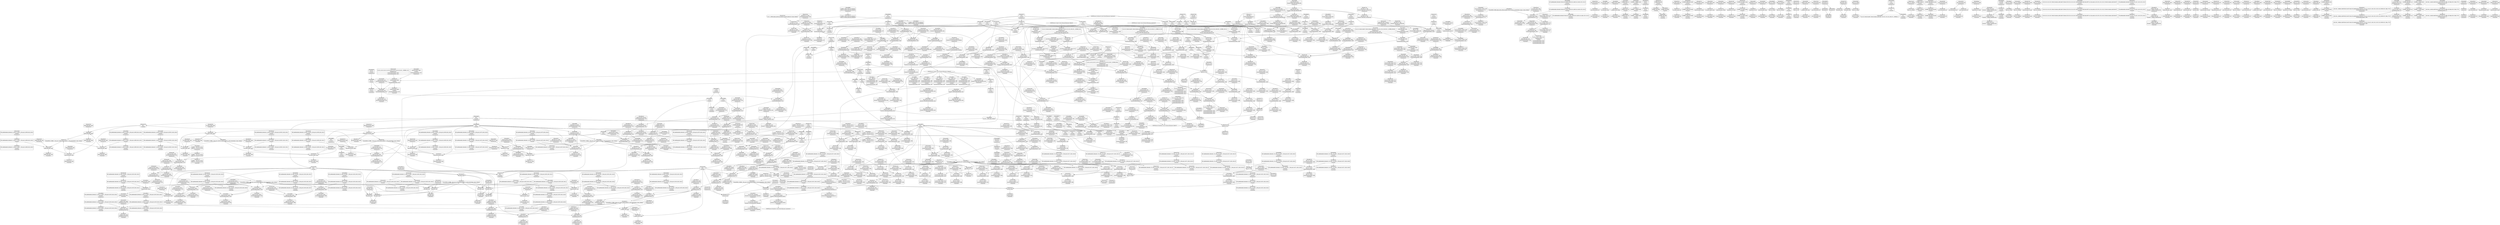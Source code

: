 digraph {
	CE0x4cf4f60 [shape=record,shape=Mrecord,label="{CE0x4cf4f60|selinux_file_open:_tmp3}"]
	CE0x4d59850 [shape=record,shape=Mrecord,label="{CE0x4d59850|_ret_i32_%call3,_!dbg_!27727|security/selinux/hooks.c,3443}"]
	CE0x4cfad00 [shape=record,shape=Mrecord,label="{CE0x4cfad00|open_file_to_av:_tmp9|security/selinux/hooks.c,1931}"]
	CE0x4df2190 [shape=record,shape=Mrecord,label="{CE0x4df2190|avc_has_perm:_tclass|Function::avc_has_perm&Arg::tclass::|*SummSink*}"]
	CE0x4e07220 [shape=record,shape=Mrecord,label="{CE0x4e07220|inode_has_perm:_tmp17|security/selinux/hooks.c,1617|*SummSource*}"]
	CE0x4db5690 [shape=record,shape=Mrecord,label="{CE0x4db5690|inode_has_perm:_tmp3}"]
	CE0x4d633a0 [shape=record,shape=Mrecord,label="{CE0x4d633a0|COLLAPSED:_GIRE_selinux_xfrm_refcount_global_%struct.atomic_t_zeroinitializer,_align_4:_elem_0:default:}"]
	CE0x4da6b00 [shape=record,shape=Mrecord,label="{CE0x4da6b00|inode_has_perm:_tobool|security/selinux/hooks.c,1611|*SummSource*}"]
	CE0x4db7690 [shape=record,shape=Mrecord,label="{CE0x4db7690|_call_void_mcount()_#3|*SummSink*}"]
	CE0x4db2ed0 [shape=record,shape=Mrecord,label="{CE0x4db2ed0|i64*_getelementptr_inbounds_(_8_x_i64_,_8_x_i64_*___llvm_gcov_ctr154,_i64_0,_i64_1)|*Constant*|*SummSink*}"]
	CE0x4da3dd0 [shape=record,shape=Mrecord,label="{CE0x4da3dd0|file_to_av:_tmp6|security/selinux/hooks.c,1902|*SummSource*}"]
	CE0x4df5b70 [shape=record,shape=Mrecord,label="{CE0x4df5b70|avc_has_perm:_entry|*SummSink*}"]
	CE0x4dadc90 [shape=record,shape=Mrecord,label="{CE0x4dadc90|file_to_av:_tmp32|security/selinux/hooks.c,1917|*SummSource*}"]
	CE0x4df9300 [shape=record,shape=Mrecord,label="{CE0x4df9300|__validate_creds:_if.then|*SummSource*}"]
	CE0x4df7850 [shape=record,shape=Mrecord,label="{CE0x4df7850|GLOBAL:___llvm_gcov_ctr155|Global_var:__llvm_gcov_ctr155|*SummSource*}"]
	CE0x4d07af0 [shape=record,shape=Mrecord,label="{CE0x4d07af0|_ret_i32_%av.0,_!dbg_!27720|security/selinux/hooks.c,1931}"]
	CE0x4d72730 [shape=record,shape=Mrecord,label="{CE0x4d72730|i64_2|*Constant*|*SummSink*}"]
	CE0x4ce87d0 [shape=record,shape=Mrecord,label="{CE0x4ce87d0|GLOBAL:_file_to_av|*Constant*}"]
	CE0x4d8d270 [shape=record,shape=Mrecord,label="{CE0x4d8d270|file_to_av:_and|security/selinux/hooks.c,1902|*SummSink*}"]
	CE0x4dec920 [shape=record,shape=Mrecord,label="{CE0x4dec920|inode_has_perm:_tmp9|security/selinux/hooks.c,1611|*SummSource*}"]
	CE0x4db4110 [shape=record,shape=Mrecord,label="{CE0x4db4110|GLOBAL:___validate_creds|*Constant*}"]
	CE0x4d658b0 [shape=record,shape=Mrecord,label="{CE0x4d658b0|i64_16|*Constant*|*SummSink*}"]
	CE0x4d5e1e0 [shape=record,shape=Mrecord,label="{CE0x4d5e1e0|file_to_av:_conv14|security/selinux/hooks.c,1908}"]
	CE0x4d799c0 [shape=record,shape=Mrecord,label="{CE0x4d799c0|i64*_getelementptr_inbounds_(_15_x_i64_,_15_x_i64_*___llvm_gcov_ctr171,_i64_0,_i64_8)|*Constant*}"]
	CE0x4d8f910 [shape=record,shape=Mrecord,label="{CE0x4d8f910|file_to_av:_tmp25|security/selinux/hooks.c,1910|*SummSink*}"]
	CE0x4cf1ba0 [shape=record,shape=Mrecord,label="{CE0x4cf1ba0|file_to_av:_tmp1|*SummSource*}"]
	CE0x4d0de00 [shape=record,shape=Mrecord,label="{CE0x4d0de00|GLOBAL:_file_inode|*Constant*}"]
	CE0x4cfe770 [shape=record,shape=Mrecord,label="{CE0x4cfe770|file_inode:_f|Function::file_inode&Arg::f::|*SummSource*}"]
	CE0x4cf83d0 [shape=record,shape=Mrecord,label="{CE0x4cf83d0|i64*_getelementptr_inbounds_(_2_x_i64_,_2_x_i64_*___llvm_gcov_ctr269,_i64_0,_i64_1)|*Constant*|*SummSource*}"]
	CE0x4d774b0 [shape=record,shape=Mrecord,label="{CE0x4d774b0|i32_1024|*Constant*|*SummSource*}"]
	CE0x4de5a80 [shape=record,shape=Mrecord,label="{CE0x4de5a80|i64_1|*Constant*}"]
	CE0x4db3da0 [shape=record,shape=Mrecord,label="{CE0x4db3da0|__validate_creds:_call|include/linux/cred.h,173|*SummSource*}"]
	CE0x4d61dd0 [shape=record,shape=Mrecord,label="{CE0x4d61dd0|i64*_getelementptr_inbounds_(_2_x_i64_,_2_x_i64_*___llvm_gcov_ctr25231,_i64_0,_i64_0)|*Constant*|*SummSink*}"]
	CE0x4cefe80 [shape=record,shape=Mrecord,label="{CE0x4cefe80|i64_512|*Constant*|*SummSink*}"]
	CE0x4d552b0 [shape=record,shape=Mrecord,label="{CE0x4d552b0|i64*_getelementptr_inbounds_(_5_x_i64_,_5_x_i64_*___llvm_gcov_ctr270,_i64_0,_i64_4)|*Constant*|*SummSink*}"]
	CE0x4d7cae0 [shape=record,shape=Mrecord,label="{CE0x4d7cae0|file_to_av:_tmp30|security/selinux/hooks.c,1914|*SummSource*}"]
	CE0x4d4f930 [shape=record,shape=Mrecord,label="{CE0x4d4f930|selinux_file_open:_pseqno|security/selinux/hooks.c,3434}"]
	CE0x4df4b00 [shape=record,shape=Mrecord,label="{CE0x4df4b00|inode_has_perm:_tmp15|*LoadInst*|security/selinux/hooks.c,1615|*SummSource*}"]
	CE0x4d6c740 [shape=record,shape=Mrecord,label="{CE0x4d6c740|file_to_av:_tmp8|security/selinux/hooks.c,1903}"]
	CE0x4df7d20 [shape=record,shape=Mrecord,label="{CE0x4df7d20|__validate_creds:_tmp3|include/linux/cred.h,173}"]
	CE0x4cfca30 [shape=record,shape=Mrecord,label="{CE0x4cfca30|i64_1|*Constant*|*SummSink*}"]
	CE0x4d644e0 [shape=record,shape=Mrecord,label="{CE0x4d644e0|avc_policy_seqno:_tmp3|*SummSink*}"]
	CE0x4cf9170 [shape=record,shape=Mrecord,label="{CE0x4cf9170|i32_0|*Constant*|*SummSource*}"]
	CE0x4d677e0 [shape=record,shape=Mrecord,label="{CE0x4d677e0|avc_policy_seqno:_bb}"]
	CE0x4d90f30 [shape=record,shape=Mrecord,label="{CE0x4d90f30|file_to_av:_tmp19|security/selinux/hooks.c,1906}"]
	CE0x4db6630 [shape=record,shape=Mrecord,label="{CE0x4db6630|inode_has_perm:_tmp2|*SummSink*}"]
	CE0x4df9470 [shape=record,shape=Mrecord,label="{CE0x4df9470|__validate_creds:_if.then|*SummSink*}"]
	CE0x4d69cb0 [shape=record,shape=Mrecord,label="{CE0x4d69cb0|i32_7|*Constant*|*SummSource*}"]
	CE0x4db2840 [shape=record,shape=Mrecord,label="{CE0x4db2840|GLOBAL:___validate_creds|*Constant*|*SummSink*}"]
	CE0x4d71680 [shape=record,shape=Mrecord,label="{CE0x4d71680|open_file_to_av:_tmp2|security/selinux/hooks.c,1928|*SummSink*}"]
	CE0x4d1bcc0 [shape=record,shape=Mrecord,label="{CE0x4d1bcc0|selinux_file_open:_i_security|security/selinux/hooks.c,3425}"]
	CE0x4de5a10 [shape=record,shape=Mrecord,label="{CE0x4de5a10|GLOBAL:_creds_are_invalid|*Constant*}"]
	CE0x4ce8950 [shape=record,shape=Mrecord,label="{CE0x4ce8950|GLOBAL:_file_to_av|*Constant*|*SummSource*}"]
	CE0x4df4c70 [shape=record,shape=Mrecord,label="{CE0x4df4c70|inode_has_perm:_tmp15|*LoadInst*|security/selinux/hooks.c,1615|*SummSink*}"]
	CE0x4df8e10 [shape=record,shape=Mrecord,label="{CE0x4df8e10|i64*_getelementptr_inbounds_(_5_x_i64_,_5_x_i64_*___llvm_gcov_ctr155,_i64_0,_i64_3)|*Constant*|*SummSink*}"]
	CE0x4d84230 [shape=record,shape=Mrecord,label="{CE0x4d84230|file_path_has_perm:_u|security/selinux/hooks.c,1658}"]
	CE0x4def320 [shape=record,shape=Mrecord,label="{CE0x4def320|i64_3|*Constant*|*SummSink*}"]
	CE0x4de52c0 [shape=record,shape=Mrecord,label="{CE0x4de52c0|i64*_getelementptr_inbounds_(_2_x_i64_,_2_x_i64_*___llvm_gcov_ctr131,_i64_0,_i64_1)|*Constant*}"]
	CE0x4d84a10 [shape=record,shape=Mrecord,label="{CE0x4d84a10|file_path_has_perm:_path|security/selinux/hooks.c,1658|*SummSource*}"]
	CE0x4de6640 [shape=record,shape=Mrecord,label="{CE0x4de6640|inode_has_perm:_return}"]
	CE0x4cdbaf0 [shape=record,shape=Mrecord,label="{CE0x4cdbaf0|selinux_file_open:_file|Function::selinux_file_open&Arg::file::}"]
	CE0x4df2020 [shape=record,shape=Mrecord,label="{CE0x4df2020|avc_has_perm:_tclass|Function::avc_has_perm&Arg::tclass::|*SummSource*}"]
	CE0x4def880 [shape=record,shape=Mrecord,label="{CE0x4def880|i64_3|*Constant*}"]
	CE0x4de4ef0 [shape=record,shape=Mrecord,label="{CE0x4de4ef0|__validate_creds:_cred|Function::__validate_creds&Arg::cred::|*SummSource*}"]
	CE0x4d53020 [shape=record,shape=Mrecord,label="{CE0x4d53020|avc_policy_seqno:_entry|*SummSink*}"]
	CE0x4d63090 [shape=record,shape=Mrecord,label="{CE0x4d63090|avc_policy_seqno:_tmp2|*SummSink*}"]
	CE0x4da59c0 [shape=record,shape=Mrecord,label="{CE0x4da59c0|inode_has_perm:_if.then|*SummSource*}"]
	CE0x4e05630 [shape=record,shape=Mrecord,label="{CE0x4e05630|__validate_creds:_tmp8|include/linux/cred.h,175|*SummSource*}"]
	CE0x4d5ada0 [shape=record,shape=Mrecord,label="{CE0x4d5ada0|open_file_to_av:_entry}"]
	CE0x4da3c50 [shape=record,shape=Mrecord,label="{CE0x4da3c50|file_to_av:_tmp6|security/selinux/hooks.c,1902}"]
	CE0x4d52e50 [shape=record,shape=Mrecord,label="{CE0x4d52e50|GLOBAL:_avc_policy_seqno|*Constant*|*SummSource*}"]
	CE0x4d63750 [shape=record,shape=Mrecord,label="{CE0x4d63750|i32_1|*Constant*|*SummSink*}"]
	CE0x4d6daa0 [shape=record,shape=Mrecord,label="{CE0x4d6daa0|open_file_to_av:_bb}"]
	CE0x4d6d0d0 [shape=record,shape=Mrecord,label="{CE0x4d6d0d0|i64*_getelementptr_inbounds_(_15_x_i64_,_15_x_i64_*___llvm_gcov_ctr171,_i64_0,_i64_3)|*Constant*|*SummSink*}"]
	CE0x4d601f0 [shape=record,shape=Mrecord,label="{CE0x4d601f0|open_file_to_av:_conv1|security/selinux/hooks.c,1929|*SummSink*}"]
	CE0x4d8ed30 [shape=record,shape=Mrecord,label="{CE0x4d8ed30|file_to_av:_tobool17|security/selinux/hooks.c,1910}"]
	CE0x4cf9b30 [shape=record,shape=Mrecord,label="{CE0x4cf9b30|selinux_file_open:_tmp4|*LoadInst*|security/selinux/hooks.c,3424|*SummSource*}"]
	CE0x4db1e90 [shape=record,shape=Mrecord,label="{CE0x4db1e90|i64*_getelementptr_inbounds_(_8_x_i64_,_8_x_i64_*___llvm_gcov_ctr154,_i64_0,_i64_1)|*Constant*|*SummSource*}"]
	CE0x4ceb800 [shape=record,shape=Mrecord,label="{CE0x4ceb800|open_file_to_av:_bb|*SummSource*}"]
	CE0x4d8a6b0 [shape=record,shape=Mrecord,label="{CE0x4d8a6b0|inode_has_perm:_entry|*SummSource*}"]
	CE0x4d6cb50 [shape=record,shape=Mrecord,label="{CE0x4d6cb50|file_to_av:_tmp7|security/selinux/hooks.c,1903|*SummSink*}"]
	CE0x4ce8550 [shape=record,shape=Mrecord,label="{CE0x4ce8550|file_to_av:_if.else}"]
	CE0x4db24c0 [shape=record,shape=Mrecord,label="{CE0x4db24c0|__validate_creds:_tmp|*SummSink*}"]
	CE0x4d8f480 [shape=record,shape=Mrecord,label="{CE0x4d8f480|i64_12|*Constant*|*SummSink*}"]
	CE0x4df5f40 [shape=record,shape=Mrecord,label="{CE0x4df5f40|__validate_creds:_conv|include/linux/cred.h,173|*SummSink*}"]
	CE0x4d8e030 [shape=record,shape=Mrecord,label="{CE0x4d8e030|GLOBAL:___llvm_gcov_ctr171|Global_var:__llvm_gcov_ctr171|*SummSource*}"]
	CE0x4cf0f30 [shape=record,shape=Mrecord,label="{CE0x4cf0f30|file_to_av:_av.0|*SummSource*}"]
	CE0x4d78520 [shape=record,shape=Mrecord,label="{CE0x4d78520|i64_6|*Constant*|*SummSource*}"]
	CE0x4d47c80 [shape=record,shape=Mrecord,label="{CE0x4d47c80|selinux_file_open:_tmp6|security/selinux/hooks.c,3425|*SummSink*}"]
	CE0x4df67f0 [shape=record,shape=Mrecord,label="{CE0x4df67f0|__validate_creds:_expval|include/linux/cred.h,173|*SummSink*}"]
	CE0x4d50ac0 [shape=record,shape=Mrecord,label="{CE0x4d50ac0|avc_policy_seqno:_tmp4|security/selinux/avc.c,779|*SummSource*}"]
	CE0x4d62fb0 [shape=record,shape=Mrecord,label="{CE0x4d62fb0|avc_policy_seqno:_tmp2}"]
	CE0x4d6b6f0 [shape=record,shape=Mrecord,label="{CE0x4d6b6f0|file_to_av:_if.end19}"]
	CE0x4df08a0 [shape=record,shape=Mrecord,label="{CE0x4df08a0|inode_has_perm:_tmp14|security/selinux/hooks.c,1614|*SummSource*}"]
	CE0x4d59e00 [shape=record,shape=Mrecord,label="{CE0x4d59e00|file_path_has_perm:_file|Function::file_path_has_perm&Arg::file::}"]
	CE0x4d64950 [shape=record,shape=Mrecord,label="{CE0x4d64950|file_path_has_perm:_tmp4|security/selinux/hooks.c,1658|*SummSink*}"]
	CE0x4d54950 [shape=record,shape=Mrecord,label="{CE0x4d54950|open_file_to_av:_or|security/selinux/hooks.c,1929|*SummSink*}"]
	CE0x4d8ad00 [shape=record,shape=Mrecord,label="{CE0x4d8ad00|inode_has_perm:_cred|Function::inode_has_perm&Arg::cred::|*SummSink*}"]
	CE0x4da50d0 [shape=record,shape=Mrecord,label="{CE0x4da50d0|i32_4|*Constant*|*SummSink*}"]
	CE0x4d71d10 [shape=record,shape=Mrecord,label="{CE0x4d71d10|open_file_to_av:_tobool|security/selinux/hooks.c,1928|*SummSink*}"]
	CE0x4d659d0 [shape=record,shape=Mrecord,label="{CE0x4d659d0|file_path_has_perm:_tmp5|security/selinux/hooks.c,1658}"]
	CE0x4daf460 [shape=record,shape=Mrecord,label="{CE0x4daf460|inode_has_perm:_lnot|security/selinux/hooks.c,1611|*SummSource*}"]
	CE0x4e070f0 [shape=record,shape=Mrecord,label="{CE0x4e070f0|inode_has_perm:_tmp17|security/selinux/hooks.c,1617}"]
	CE0x4deca90 [shape=record,shape=Mrecord,label="{CE0x4deca90|inode_has_perm:_tmp9|security/selinux/hooks.c,1611|*SummSink*}"]
	CE0x4d65710 [shape=record,shape=Mrecord,label="{CE0x4d65710|i32_8|*Constant*|*SummSink*}"]
	CE0x4db4f60 [shape=record,shape=Mrecord,label="{CE0x4db4f60|inode_has_perm:_tmp4|security/selinux/hooks.c,1609|*SummSink*}"]
	CE0x4d60e20 [shape=record,shape=Mrecord,label="{CE0x4d60e20|file_inode:_tmp3|*SummSource*}"]
	CE0x4d54e20 [shape=record,shape=Mrecord,label="{CE0x4d54e20|open_file_to_av:_conv1|security/selinux/hooks.c,1929|*SummSource*}"]
	CE0x4da47f0 [shape=record,shape=Mrecord,label="{CE0x4da47f0|file_to_av:_conv|security/selinux/hooks.c,1903|*SummSink*}"]
	CE0x4dfb390 [shape=record,shape=Mrecord,label="{CE0x4dfb390|inode_has_perm:_tmp19|security/selinux/hooks.c,1618}"]
	CE0x4d32b20 [shape=record,shape=Mrecord,label="{CE0x4d32b20|file_to_av:_bb|*SummSource*}"]
	CE0x4df1de0 [shape=record,shape=Mrecord,label="{CE0x4df1de0|_ret_i32_%tmp6,_!dbg_!27716|security/selinux/hooks.c,197|*SummSink*}"]
	CE0x4de3ee0 [shape=record,shape=Mrecord,label="{CE0x4de3ee0|__validate_creds:_entry}"]
	CE0x5f01690 [shape=record,shape=Mrecord,label="{CE0x5f01690|_call_void_mcount()_#3}"]
	CE0x4da25d0 [shape=record,shape=Mrecord,label="{CE0x4da25d0|file_to_av:_f_flags|security/selinux/hooks.c,1905|*SummSink*}"]
	CE0x4d79730 [shape=record,shape=Mrecord,label="{CE0x4d79730|file_to_av:_tmp18|security/selinux/hooks.c,1905|*SummSink*}"]
	CE0x4d89b50 [shape=record,shape=Mrecord,label="{CE0x4d89b50|file_inode:_f|Function::file_inode&Arg::f::}"]
	CE0x4d5ddf0 [shape=record,shape=Mrecord,label="{CE0x4d5ddf0|file_to_av:_or13|security/selinux/hooks.c,1908}"]
	CE0x4d53650 [shape=record,shape=Mrecord,label="{CE0x4d53650|_ret_i32_%call3,_!dbg_!27727|security/selinux/hooks.c,3443|*SummSource*}"]
	CE0x4d77d30 [shape=record,shape=Mrecord,label="{CE0x4d77d30|file_to_av:_tobool7|security/selinux/hooks.c,1905|*SummSource*}"]
	CE0x4d84770 [shape=record,shape=Mrecord,label="{CE0x4d84770|file_path_has_perm:_f_path|security/selinux/hooks.c,1658}"]
	CE0x4de8600 [shape=record,shape=Mrecord,label="{CE0x4de8600|inode_has_perm:_i_flags|security/selinux/hooks.c,1611|*SummSource*}"]
	CE0x4debe70 [shape=record,shape=Mrecord,label="{CE0x4debe70|GLOBAL:___llvm_gcov_ctr154|Global_var:__llvm_gcov_ctr154}"]
	CE0x4cf0730 [shape=record,shape=Mrecord,label="{CE0x4cf0730|file_to_av:_conv1|security/selinux/hooks.c,1903}"]
	CE0x4df8190 [shape=record,shape=Mrecord,label="{CE0x4df8190|__validate_creds:_tmp4|include/linux/cred.h,173}"]
	CE0x4d1e680 [shape=record,shape=Mrecord,label="{CE0x4d1e680|GLOBAL:_file_inode|*Constant*|*SummSink*}"]
	CE0x4dfc820 [shape=record,shape=Mrecord,label="{CE0x4dfc820|i64*_getelementptr_inbounds_(_2_x_i64_,_2_x_i64_*___llvm_gcov_ctr131,_i64_0,_i64_0)|*Constant*}"]
	CE0x4e07d50 [shape=record,shape=Mrecord,label="{CE0x4e07d50|inode_has_perm:_tmp18|security/selinux/hooks.c,1617|*SummSink*}"]
	CE0x67f4960 [shape=record,shape=Mrecord,label="{CE0x67f4960|i32_14|*Constant*|*SummSink*}"]
	CE0x4d48450 [shape=record,shape=Mrecord,label="{CE0x4d48450|file_inode:_bb|*SummSource*}"]
	CE0x4df7430 [shape=record,shape=Mrecord,label="{CE0x4df7430|__validate_creds:_tmp2|include/linux/cred.h,173|*SummSink*}"]
	CE0x4d6ce30 [shape=record,shape=Mrecord,label="{CE0x4d6ce30|file_path_has_perm:_tmp1|*SummSource*}"]
	CE0x4d912b0 [shape=record,shape=Mrecord,label="{CE0x4d912b0|file_to_av:_tmp13|security/selinux/hooks.c,1904}"]
	CE0x4daf4d0 [shape=record,shape=Mrecord,label="{CE0x4daf4d0|inode_has_perm:_lnot|security/selinux/hooks.c,1611|*SummSink*}"]
	CE0x4cfe430 [shape=record,shape=Mrecord,label="{CE0x4cfe430|file_inode:_entry|*SummSink*}"]
	CE0x4d48580 [shape=record,shape=Mrecord,label="{CE0x4d48580|file_inode:_bb|*SummSink*}"]
	CE0x4d824d0 [shape=record,shape=Mrecord,label="{CE0x4d824d0|i64*_getelementptr_inbounds_(_2_x_i64_,_2_x_i64_*___llvm_gcov_ctr168,_i64_0,_i64_1)|*Constant*|*SummSink*}"]
	CE0x4df8b20 [shape=record,shape=Mrecord,label="{CE0x4df8b20|i64*_getelementptr_inbounds_(_5_x_i64_,_5_x_i64_*___llvm_gcov_ctr155,_i64_0,_i64_3)|*Constant*|*SummSource*}"]
	CE0x4ceaf90 [shape=record,shape=Mrecord,label="{CE0x4ceaf90|i64*_getelementptr_inbounds_(_2_x_i64_,_2_x_i64_*___llvm_gcov_ctr25231,_i64_0,_i64_0)|*Constant*}"]
	CE0x4d8d3f0 [shape=record,shape=Mrecord,label="{CE0x4d8d3f0|file_to_av:_tobool|security/selinux/hooks.c,1902}"]
	CE0x4d5ae10 [shape=record,shape=Mrecord,label="{CE0x4d5ae10|selinux_file_open:_call2|security/selinux/hooks.c,3443}"]
	CE0x4d32830 [shape=record,shape=Mrecord,label="{CE0x4d32830|file_to_av:_if.then|*SummSource*}"]
	CE0x4d5a1a0 [shape=record,shape=Mrecord,label="{CE0x4d5a1a0|file_path_has_perm:_file|Function::file_path_has_perm&Arg::file::|*SummSink*}"]
	CE0x4ceb910 [shape=record,shape=Mrecord,label="{CE0x4ceb910|open_file_to_av:_bb|*SummSink*}"]
	CE0x4d59aa0 [shape=record,shape=Mrecord,label="{CE0x4d59aa0|file_path_has_perm:_cred|Function::file_path_has_perm&Arg::cred::|*SummSource*}"]
	CE0x4db9cf0 [shape=record,shape=Mrecord,label="{CE0x4db9cf0|GLOBAL:_llvm.expect.i64|*Constant*|*SummSink*}"]
	CE0x4db71a0 [shape=record,shape=Mrecord,label="{CE0x4db71a0|inode_has_perm:_tmp3|*SummSink*}"]
	CE0x4df6550 [shape=record,shape=Mrecord,label="{CE0x4df6550|i64_0|*Constant*}"]
	CE0x4d69fc0 [shape=record,shape=Mrecord,label="{CE0x4d69fc0|open_file_to_av:_tmp1|*SummSource*}"]
	CE0x4da6860 [shape=record,shape=Mrecord,label="{CE0x4da6860|i1_true|*Constant*}"]
	CE0x4df1cb0 [shape=record,shape=Mrecord,label="{CE0x4df1cb0|_ret_i32_%tmp6,_!dbg_!27716|security/selinux/hooks.c,197|*SummSource*}"]
	CE0x4d52f30 [shape=record,shape=Mrecord,label="{CE0x4d52f30|avc_policy_seqno:_entry|*SummSource*}"]
	CE0x4d71260 [shape=record,shape=Mrecord,label="{CE0x4d71260|file_to_av:_if.end19|*SummSink*}"]
	CE0x4d8d680 [shape=record,shape=Mrecord,label="{CE0x4d8d680|file_to_av:_tobool|security/selinux/hooks.c,1902|*SummSink*}"]
	CE0x4d5e770 [shape=record,shape=Mrecord,label="{CE0x4d5e770|file_to_av:_av.1|*SummSource*}"]
	CE0x4db4050 [shape=record,shape=Mrecord,label="{CE0x4db4050|GLOBAL:_creds_are_invalid|*Constant*|*SummSource*}"]
	CE0x4d8f120 [shape=record,shape=Mrecord,label="{CE0x4d8f120|i64*_getelementptr_inbounds_(_15_x_i64_,_15_x_i64_*___llvm_gcov_ctr171,_i64_0,_i64_13)|*Constant*}"]
	CE0x4d68c10 [shape=record,shape=Mrecord,label="{CE0x4d68c10|COLLAPSED:_GCMRE___llvm_gcov_ctr171_internal_global_15_x_i64_zeroinitializer:_elem_0:default:}"]
	CE0x4d505c0 [shape=record,shape=Mrecord,label="{CE0x4d505c0|avc_policy_seqno:_tmp4|security/selinux/avc.c,779}"]
	CE0x4cef000 [shape=record,shape=Mrecord,label="{CE0x4cef000|file_to_av:_tmp20|security/selinux/hooks.c,1906}"]
	CE0x4d62a20 [shape=record,shape=Mrecord,label="{CE0x4d62a20|i64*_getelementptr_inbounds_(_2_x_i64_,_2_x_i64_*___llvm_gcov_ctr25231,_i64_0,_i64_1)|*Constant*}"]
	CE0x4d33d40 [shape=record,shape=Mrecord,label="{CE0x4d33d40|i8_1|*Constant*|*SummSource*}"]
	CE0x4de58a0 [shape=record,shape=Mrecord,label="{CE0x4de58a0|COLLAPSED:_GCMRE___llvm_gcov_ctr154_internal_global_8_x_i64_zeroinitializer:_elem_0:default:}"]
	CE0x4df77e0 [shape=record,shape=Mrecord,label="{CE0x4df77e0|i64*_getelementptr_inbounds_(_5_x_i64_,_5_x_i64_*___llvm_gcov_ctr155,_i64_0,_i64_3)|*Constant*}"]
	CE0x4cdb890 [shape=record,shape=Mrecord,label="{CE0x4cdb890|GLOBAL:___llvm_gcov_ctr270|Global_var:__llvm_gcov_ctr270|*SummSink*}"]
	CE0x4d60390 [shape=record,shape=Mrecord,label="{CE0x4d60390|open_file_to_av:_conv|security/selinux/hooks.c,1929|*SummSource*}"]
	CE0x4d8d550 [shape=record,shape=Mrecord,label="{CE0x4d8d550|file_to_av:_tobool|security/selinux/hooks.c,1902|*SummSource*}"]
	CE0x4d1e260 [shape=record,shape=Mrecord,label="{CE0x4d1e260|selinux_file_open:_call|security/selinux/hooks.c,3425}"]
	CE0x4d598c0 [shape=record,shape=Mrecord,label="{CE0x4d598c0|file_path_has_perm:_cred|Function::file_path_has_perm&Arg::cred::}"]
	CE0x4da7b10 [shape=record,shape=Mrecord,label="{CE0x4da7b10|i32_0|*Constant*}"]
	CE0x4de84d0 [shape=record,shape=Mrecord,label="{CE0x4de84d0|inode_has_perm:_i_flags|security/selinux/hooks.c,1611}"]
	CE0x4d71550 [shape=record,shape=Mrecord,label="{CE0x4d71550|file_to_av:_if.then5|*SummSink*}"]
	CE0x4ceea20 [shape=record,shape=Mrecord,label="{CE0x4ceea20|file_to_av:_tmp19|security/selinux/hooks.c,1906|*SummSink*}"]
	CE0x4db99f0 [shape=record,shape=Mrecord,label="{CE0x4db99f0|i64_4|*Constant*}"]
	CE0x4de74a0 [shape=record,shape=Mrecord,label="{CE0x4de74a0|cred_sid:_tmp2}"]
	CE0x4cf20e0 [shape=record,shape=Mrecord,label="{CE0x4cf20e0|selinux_file_open:_tmp2}"]
	CE0x4d55010 [shape=record,shape=Mrecord,label="{CE0x4d55010|open_file_to_av:_av.0|*SummSource*}"]
	CE0x4d71940 [shape=record,shape=Mrecord,label="{CE0x4d71940|i64_2|*Constant*}"]
	CE0x4d79160 [shape=record,shape=Mrecord,label="{CE0x4d79160|file_to_av:_tmp17|security/selinux/hooks.c,1905|*SummSource*}"]
	CE0x4e05da0 [shape=record,shape=Mrecord,label="{CE0x4e05da0|__validate_creds:_lnot1|include/linux/cred.h,173}"]
	CE0x4df7290 [shape=record,shape=Mrecord,label="{CE0x4df7290|__validate_creds:_tmp2|include/linux/cred.h,173}"]
	CE0x4d5cbd0 [shape=record,shape=Mrecord,label="{CE0x4d5cbd0|open_file_to_av:_tmp6|security/selinux/hooks.c,1928|*SummSource*}"]
	CE0x4d73810 [shape=record,shape=Mrecord,label="{CE0x4d73810|file_to_av:_tobool4|security/selinux/hooks.c,1904}"]
	CE0x4d81e50 [shape=record,shape=Mrecord,label="{CE0x4d81e50|open_file_to_av:_or|security/selinux/hooks.c,1929|*SummSource*}"]
	CE0x4d73cd0 [shape=record,shape=Mrecord,label="{CE0x4d73cd0|i64_4|*Constant*}"]
	CE0x4d62490 [shape=record,shape=Mrecord,label="{CE0x4d62490|avc_policy_seqno:_tmp1}"]
	CE0x4d8a180 [shape=record,shape=Mrecord,label="{CE0x4d8a180|file_path_has_perm:_call1|security/selinux/hooks.c,1659|*SummSource*}"]
	CE0x4db29b0 [shape=record,shape=Mrecord,label="{CE0x4db29b0|GLOBAL:___validate_creds|*Constant*|*SummSource*}"]
	CE0x4daf730 [shape=record,shape=Mrecord,label="{CE0x4daf730|inode_has_perm:_lnot1|security/selinux/hooks.c,1611}"]
	CE0x4d61150 [shape=record,shape=Mrecord,label="{CE0x4d61150|file_path_has_perm:_tmp3}"]
	CE0x4da7f10 [shape=record,shape=Mrecord,label="{CE0x4da7f10|i32_2|*Constant*}"]
	CE0x4df1470 [shape=record,shape=Mrecord,label="{CE0x4df1470|GLOBAL:_cred_sid|*Constant*|*SummSink*}"]
	CE0x4de4ca0 [shape=record,shape=Mrecord,label="{CE0x4de4ca0|__validate_creds:_tmp7|include/linux/cred.h,174|*SummSource*}"]
	CE0x4d5d9f0 [shape=record,shape=Mrecord,label="{CE0x4d5d9f0|i64_262144|*Constant*|*SummSink*}"]
	CE0x4d8afa0 [shape=record,shape=Mrecord,label="{CE0x4d8afa0|inode_has_perm:_inode|Function::inode_has_perm&Arg::inode::}"]
	CE0x4d5b910 [shape=record,shape=Mrecord,label="{CE0x4d5b910|GLOBAL:_file_path_has_perm|*Constant*|*SummSource*}"]
	CE0x4d508f0 [shape=record,shape=Mrecord,label="{CE0x4d508f0|avc_policy_seqno:_tmp4|security/selinux/avc.c,779|*SummSink*}"]
	CE0x4d54850 [shape=record,shape=Mrecord,label="{CE0x4d54850|file_to_av:_av.2}"]
	CE0x4d334f0 [shape=record,shape=Mrecord,label="{CE0x4d334f0|_call_void_mcount()_#3|*SummSink*}"]
	CE0x4cf3c70 [shape=record,shape=Mrecord,label="{CE0x4cf3c70|i64*_getelementptr_inbounds_(_2_x_i64_,_2_x_i64_*___llvm_gcov_ctr269,_i64_0,_i64_1)|*Constant*}"]
	CE0x4df0730 [shape=record,shape=Mrecord,label="{CE0x4df0730|inode_has_perm:_tmp14|security/selinux/hooks.c,1614}"]
	CE0x4de2f30 [shape=record,shape=Mrecord,label="{CE0x4de2f30|inode_has_perm:_tmp1|*SummSink*}"]
	CE0x4d61720 [shape=record,shape=Mrecord,label="{CE0x4d61720|_call_void_mcount()_#3|*SummSink*}"]
	CE0x4d52060 [shape=record,shape=Mrecord,label="{CE0x4d52060|selinux_file_open:_call1|security/selinux/hooks.c,3434|*SummSink*}"]
	CE0x4d076e0 [shape=record,shape=Mrecord,label="{CE0x4d076e0|open_file_to_av:_file|Function::open_file_to_av&Arg::file::}"]
	CE0x4da1b90 [shape=record,shape=Mrecord,label="{CE0x4da1b90|file_to_av:_tmp13|security/selinux/hooks.c,1904|*SummSink*}"]
	CE0x4ce8ce0 [shape=record,shape=Mrecord,label="{CE0x4ce8ce0|file_inode:_tmp|*SummSource*}"]
	CE0x4e05d30 [shape=record,shape=Mrecord,label="{CE0x4e05d30|GLOBAL:_llvm.expect.i64|*Constant*}"]
	CE0x4d66aa0 [shape=record,shape=Mrecord,label="{CE0x4d66aa0|open_file_to_av:_if.end|*SummSource*}"]
	CE0x4db08a0 [shape=record,shape=Mrecord,label="{CE0x4db08a0|i32_1609|*Constant*|*SummSource*}"]
	CE0x4dfdcb0 [shape=record,shape=Mrecord,label="{CE0x4dfdcb0|cred_sid:_tmp4|*LoadInst*|security/selinux/hooks.c,196|*SummSource*}"]
	CE0x4df0c00 [shape=record,shape=Mrecord,label="{CE0x4df0c00|inode_has_perm:_call|security/selinux/hooks.c,1614}"]
	CE0x4cfeac0 [shape=record,shape=Mrecord,label="{CE0x4cfeac0|_ret_%struct.inode*_%tmp4,_!dbg_!27713|include/linux/fs.h,1916|*SummSink*}"]
	CE0x4df46d0 [shape=record,shape=Mrecord,label="{CE0x4df46d0|inode_has_perm:_i_security|security/selinux/hooks.c,1615|*SummSink*}"]
	CE0x4db6550 [shape=record,shape=Mrecord,label="{CE0x4db6550|inode_has_perm:_tmp2}"]
	CE0x4d1bd90 [shape=record,shape=Mrecord,label="{CE0x4d1bd90|selinux_file_open:_i_security|security/selinux/hooks.c,3425|*SummSource*}"]
	CE0x4d671c0 [shape=record,shape=Mrecord,label="{CE0x4d671c0|open_file_to_av:_tmp1|*SummSink*}"]
	CE0x4d742f0 [shape=record,shape=Mrecord,label="{CE0x4d742f0|file_to_av:_tmp10|security/selinux/hooks.c,1904}"]
	CE0x4d795c0 [shape=record,shape=Mrecord,label="{CE0x4d795c0|file_to_av:_tmp18|security/selinux/hooks.c,1905|*SummSource*}"]
	CE0x4d6fe00 [shape=record,shape=Mrecord,label="{CE0x4d6fe00|file_to_av:_if.end}"]
	CE0x4e06c10 [shape=record,shape=Mrecord,label="{CE0x4e06c10|inode_has_perm:_sid3|security/selinux/hooks.c,1617}"]
	CE0x4d8b640 [shape=record,shape=Mrecord,label="{CE0x4d8b640|inode_has_perm:_perms|Function::inode_has_perm&Arg::perms::|*SummSource*}"]
	CE0x4defb20 [shape=record,shape=Mrecord,label="{CE0x4defb20|i64*_getelementptr_inbounds_(_8_x_i64_,_8_x_i64_*___llvm_gcov_ctr154,_i64_0,_i64_5)|*Constant*|*SummSink*}"]
	CE0x4d47ea0 [shape=record,shape=Mrecord,label="{CE0x4d47ea0|selinux_file_open:_tmp7|security/selinux/hooks.c,3425}"]
	CE0x4df5df0 [shape=record,shape=Mrecord,label="{CE0x4df5df0|__validate_creds:_lnot.ext|include/linux/cred.h,173|*SummSink*}"]
	CE0x4d594e0 [shape=record,shape=Mrecord,label="{CE0x4d594e0|selinux_file_open:_cred|Function::selinux_file_open&Arg::cred::}"]
	CE0x4da2f80 [shape=record,shape=Mrecord,label="{CE0x4da2f80|i32_1|*Constant*}"]
	CE0x4d5e360 [shape=record,shape=Mrecord,label="{CE0x4d5e360|file_to_av:_conv14|security/selinux/hooks.c,1908|*SummSource*}"]
	CE0x4cecef0 [shape=record,shape=Mrecord,label="{CE0x4cecef0|file_to_av:_tmp28|security/selinux/hooks.c,1910|*SummSink*}"]
	CE0x4db4ef0 [shape=record,shape=Mrecord,label="{CE0x4db4ef0|inode_has_perm:_tmp4|security/selinux/hooks.c,1609|*SummSource*}"]
	CE0x4debb70 [shape=record,shape=Mrecord,label="{CE0x4debb70|inode_has_perm:_tmp7|security/selinux/hooks.c,1611|*SummSink*}"]
	CE0x4dff450 [shape=record,shape=Mrecord,label="{CE0x4dff450|4:_i32,_:_CRE_16,20_|*MultipleSource*|security/selinux/hooks.c,196|security/selinux/hooks.c,197|*LoadInst*|security/selinux/hooks.c,196}"]
	CE0x4cef890 [shape=record,shape=Mrecord,label="{CE0x4cef890|file_to_av:_conv9|security/selinux/hooks.c,1906|*SummSink*}"]
	CE0x4dfe7a0 [shape=record,shape=Mrecord,label="{CE0x4dfe7a0|cred_sid:_sid|security/selinux/hooks.c,197|*SummSource*}"]
	CE0x4e07830 [shape=record,shape=Mrecord,label="{CE0x4e07830|inode_has_perm:_sclass|security/selinux/hooks.c,1617|*SummSource*}"]
	CE0x4d5e8e0 [shape=record,shape=Mrecord,label="{CE0x4d5e8e0|file_to_av:_av.1|*SummSink*}"]
	CE0x4df6160 [shape=record,shape=Mrecord,label="{CE0x4df6160|__validate_creds:_conv|include/linux/cred.h,173}"]
	CE0x4d32910 [shape=record,shape=Mrecord,label="{CE0x4d32910|file_to_av:_if.then|*SummSink*}"]
	CE0x4d7c320 [shape=record,shape=Mrecord,label="{CE0x4d7c320|i64*_getelementptr_inbounds_(_15_x_i64_,_15_x_i64_*___llvm_gcov_ctr171,_i64_0,_i64_13)|*Constant*|*SummSink*}"]
	CE0x4de2c80 [shape=record,shape=Mrecord,label="{CE0x4de2c80|__validate_creds:_tmp7|include/linux/cred.h,174|*SummSink*}"]
	CE0x4df5440 [shape=record,shape=Mrecord,label="{CE0x4df5440|avc_has_perm:_tsid|Function::avc_has_perm&Arg::tsid::}"]
	CE0x4e04b40 [shape=record,shape=Mrecord,label="{CE0x4e04b40|i64*_getelementptr_inbounds_(_5_x_i64_,_5_x_i64_*___llvm_gcov_ctr155,_i64_0,_i64_4)|*Constant*}"]
	CE0x4ce8340 [shape=record,shape=Mrecord,label="{CE0x4ce8340|file_to_av:_if.then8|*SummSource*}"]
	CE0x4d90840 [shape=record,shape=Mrecord,label="{CE0x4d90840|file_to_av:_tmp21|security/selinux/hooks.c,1908|*SummSink*}"]
	CE0x4d8b110 [shape=record,shape=Mrecord,label="{CE0x4d8b110|inode_has_perm:_inode|Function::inode_has_perm&Arg::inode::|*SummSource*}"]
	CE0x4d68ba0 [shape=record,shape=Mrecord,label="{CE0x4d68ba0|file_to_av:_tmp}"]
	CE0x4d8f680 [shape=record,shape=Mrecord,label="{CE0x4d8f680|i64_11|*Constant*|*SummSink*}"]
	CE0x4db18c0 [shape=record,shape=Mrecord,label="{CE0x4db18c0|inode_has_perm:_do.end|*SummSink*}"]
	CE0x4e055c0 [shape=record,shape=Mrecord,label="{CE0x4e055c0|__validate_creds:_tmp8|include/linux/cred.h,175}"]
	CE0x4ce5d30 [shape=record,shape=Mrecord,label="{CE0x4ce5d30|i64*_getelementptr_inbounds_(_2_x_i64_,_2_x_i64_*___llvm_gcov_ctr269,_i64_0,_i64_0)|*Constant*|*SummSource*}"]
	CE0x4df3b90 [shape=record,shape=Mrecord,label="{CE0x4df3b90|inode_has_perm:_tmp20|security/selinux/hooks.c,1618}"]
	CE0x4da23f0 [shape=record,shape=Mrecord,label="{CE0x4da23f0|i64*_getelementptr_inbounds_(_15_x_i64_,_15_x_i64_*___llvm_gcov_ctr171,_i64_0,_i64_8)|*Constant*|*SummSink*}"]
	CE0x4d702e0 [shape=record,shape=Mrecord,label="{CE0x4d702e0|open_file_to_av:_tmp2|security/selinux/hooks.c,1928}"]
	CE0x4e06380 [shape=record,shape=Mrecord,label="{CE0x4e06380|inode_has_perm:_tmp16|security/selinux/hooks.c,1615}"]
	CE0x4e08350 [shape=record,shape=Mrecord,label="{CE0x4e08350|inode_has_perm:_call4|security/selinux/hooks.c,1617|*SummSink*}"]
	CE0x4d8cb10 [shape=record,shape=Mrecord,label="{CE0x4d8cb10|file_to_av:_conv|security/selinux/hooks.c,1903|*SummSource*}"]
	CE0x4d5cac0 [shape=record,shape=Mrecord,label="{CE0x4d5cac0|GLOBAL:___llvm_gcov_ctr270|Global_var:__llvm_gcov_ctr270|*SummSource*}"]
	CE0x4df85a0 [shape=record,shape=Mrecord,label="{CE0x4df85a0|__validate_creds:_tmp5|include/linux/cred.h,173}"]
	CE0x4ce34a0 [shape=record,shape=Mrecord,label="{CE0x4ce34a0|selinux_file_open:_tmp1}"]
	CE0x4cec920 [shape=record,shape=Mrecord,label="{CE0x4cec920|file_to_av:_tmp27|security/selinux/hooks.c,1910|*SummSource*}"]
	CE0x4d916b0 [shape=record,shape=Mrecord,label="{CE0x4d916b0|file_to_av:_if.end16|*SummSink*}"]
	CE0x4d5c360 [shape=record,shape=Mrecord,label="{CE0x4d5c360|i32_3|*Constant*}"]
	CE0x4cf7e30 [shape=record,shape=Mrecord,label="{CE0x4cf7e30|_call_void_mcount()_#3|*SummSource*}"]
	CE0x4d78de0 [shape=record,shape=Mrecord,label="{CE0x4d78de0|file_to_av:_tmp16|security/selinux/hooks.c,1905|*SummSink*}"]
	CE0x4da3330 [shape=record,shape=Mrecord,label="{CE0x4da3330|file_to_av:_tmp4|security/selinux/hooks.c,1902}"]
	CE0x4deec90 [shape=record,shape=Mrecord,label="{CE0x4deec90|GLOBAL:_llvm.expect.i64|*Constant*|*SummSource*}"]
	CE0x4e08850 [shape=record,shape=Mrecord,label="{CE0x4e08850|i32_(i32,_i32,_i16,_i32,_%struct.common_audit_data*)*_bitcast_(i32_(i32,_i32,_i16,_i32,_%struct.common_audit_data.495*)*_avc_has_perm_to_i32_(i32,_i32,_i16,_i32,_%struct.common_audit_data*)*)|*Constant*|*SummSink*}"]
	CE0x4cd4aa0 [shape=record,shape=Mrecord,label="{CE0x4cd4aa0|selinux_file_open:_f_security|security/selinux/hooks.c,3424|*SummSink*}"]
	CE0x4d518f0 [shape=record,shape=Mrecord,label="{CE0x4d518f0|selinux_file_open:_isid|security/selinux/hooks.c,3433|*SummSink*}"]
	CE0x4de5e20 [shape=record,shape=Mrecord,label="{CE0x4de5e20|i8*_getelementptr_inbounds_(_25_x_i8_,_25_x_i8_*_.str3,_i32_0,_i32_0)|*Constant*|*SummSource*}"]
	CE0x4de4370 [shape=record,shape=Mrecord,label="{CE0x4de4370|cred_sid:_tmp2|*SummSource*}"]
	CE0x4cfeb30 [shape=record,shape=Mrecord,label="{CE0x4cfeb30|i32_10|*Constant*|*SummSink*}"]
	CE0x4d60500 [shape=record,shape=Mrecord,label="{CE0x4d60500|open_file_to_av:_conv|security/selinux/hooks.c,1929|*SummSink*}"]
	CE0x4df4370 [shape=record,shape=Mrecord,label="{CE0x4df4370|i32_10|*Constant*}"]
	CE0x4dfd690 [shape=record,shape=Mrecord,label="{CE0x4dfd690|cred_sid:_security|security/selinux/hooks.c,196|*SummSource*}"]
	CE0x4d5ad30 [shape=record,shape=Mrecord,label="{CE0x4d5ad30|selinux_file_open:_pseqno|security/selinux/hooks.c,3434|*SummSink*}"]
	CE0x4ce5b50 [shape=record,shape=Mrecord,label="{CE0x4ce5b50|selinux_file_open:_entry|*SummSource*}"]
	CE0x4dfbeb0 [shape=record,shape=Mrecord,label="{CE0x4dfbeb0|i32_512|*Constant*|*SummSink*}"]
	CE0x4d792d0 [shape=record,shape=Mrecord,label="{CE0x4d792d0|file_to_av:_tmp17|security/selinux/hooks.c,1905|*SummSink*}"]
	CE0x4ce4810 [shape=record,shape=Mrecord,label="{CE0x4ce4810|selinux_file_open:_bb}"]
	CE0x4d46ff0 [shape=record,shape=Mrecord,label="{CE0x4d46ff0|selinux_file_open:_tmp6|security/selinux/hooks.c,3425}"]
	CE0x4d8f310 [shape=record,shape=Mrecord,label="{CE0x4d8f310|i64_12|*Constant*|*SummSource*}"]
	CE0x4d5aa00 [shape=record,shape=Mrecord,label="{CE0x4d5aa00|_ret_i32_%call1,_!dbg_!27722|security/selinux/hooks.c,1659|*SummSink*}"]
	CE0x4cfad70 [shape=record,shape=Mrecord,label="{CE0x4cfad70|open_file_to_av:_tmp9|security/selinux/hooks.c,1931|*SummSource*}"]
	CE0x4d8f6f0 [shape=record,shape=Mrecord,label="{CE0x4d8f6f0|file_to_av:_tmp25|security/selinux/hooks.c,1910}"]
	CE0x4e05cc0 [shape=record,shape=Mrecord,label="{CE0x4e05cc0|__validate_creds:_lnot|include/linux/cred.h,173|*SummSink*}"]
	CE0x4d61250 [shape=record,shape=Mrecord,label="{CE0x4d61250|file_path_has_perm:_tmp3|*SummSource*}"]
	CE0x4df64e0 [shape=record,shape=Mrecord,label="{CE0x4df64e0|__validate_creds:_expval|include/linux/cred.h,173}"]
	CE0x4d5e490 [shape=record,shape=Mrecord,label="{CE0x4d5e490|file_to_av:_conv14|security/selinux/hooks.c,1908|*SummSink*}"]
	CE0x4d60d80 [shape=record,shape=Mrecord,label="{CE0x4d60d80|file_inode:_tmp3}"]
	CE0x4db0250 [shape=record,shape=Mrecord,label="{CE0x4db0250|inode_has_perm:_bb|*SummSource*}"]
	CE0x4df15b0 [shape=record,shape=Mrecord,label="{CE0x4df15b0|cred_sid:_entry}"]
	CE0x4df8720 [shape=record,shape=Mrecord,label="{CE0x4df8720|__validate_creds:_tmp5|include/linux/cred.h,173|*SummSource*}"]
	CE0x4ce5ef0 [shape=record,shape=Mrecord,label="{CE0x4ce5ef0|file_inode:_tmp3|*SummSink*}"]
	CE0x4de8e50 [shape=record,shape=Mrecord,label="{CE0x4de8e50|cred_sid:_tmp|*SummSource*}"]
	CE0x4ce59b0 [shape=record,shape=Mrecord,label="{CE0x4ce59b0|selinux_file_open:_tmp}"]
	CE0x4dfee10 [shape=record,shape=Mrecord,label="{CE0x4dfee10|4:_i32,_:_CRE_4,8_|*MultipleSource*|security/selinux/hooks.c,196|security/selinux/hooks.c,197|*LoadInst*|security/selinux/hooks.c,196}"]
	CE0x4d8ce00 [shape=record,shape=Mrecord,label="{CE0x4d8ce00|i32_1|*Constant*}"]
	CE0x4d73e00 [shape=record,shape=Mrecord,label="{CE0x4d73e00|i64_4|*Constant*|*SummSource*}"]
	CE0x4d63020 [shape=record,shape=Mrecord,label="{CE0x4d63020|avc_policy_seqno:_tmp2|*SummSource*}"]
	CE0x4e05e30 [shape=record,shape=Mrecord,label="{CE0x4e05e30|__validate_creds:_lnot1|include/linux/cred.h,173|*SummSource*}"]
	CE0x4db8f90 [shape=record,shape=Mrecord,label="{CE0x4db8f90|__validate_creds:_file|Function::__validate_creds&Arg::file::|*SummSink*}"]
	CE0x4db3fe0 [shape=record,shape=Mrecord,label="{CE0x4db3fe0|128:_i8*,_:_CRE:_elem_0:default:}"]
	CE0x4d60ba0 [shape=record,shape=Mrecord,label="{CE0x4d60ba0|i32_0|*Constant*}"]
	CE0x4df0b90 [shape=record,shape=Mrecord,label="{CE0x4df0b90|inode_has_perm:_i_security|security/selinux/hooks.c,1615|*SummSource*}"]
	CE0x4d842a0 [shape=record,shape=Mrecord,label="{CE0x4d842a0|file_path_has_perm:_u|security/selinux/hooks.c,1658|*SummSource*}"]
	CE0x4db7a40 [shape=record,shape=Mrecord,label="{CE0x4db7a40|inode_has_perm:_do.body|*SummSink*}"]
	CE0x4d51af0 [shape=record,shape=Mrecord,label="{CE0x4d51af0|selinux_file_open:_isid|security/selinux/hooks.c,3433|*SummSource*}"]
	CE0x4d83f70 [shape=record,shape=Mrecord,label="{CE0x4d83f70|file_path_has_perm:_u|security/selinux/hooks.c,1658|*SummSink*}"]
	CE0x4cf0ac0 [shape=record,shape=Mrecord,label="{CE0x4cf0ac0|file_to_av:_av.0}"]
	CE0x4df50e0 [shape=record,shape=Mrecord,label="{CE0x4df50e0|avc_has_perm:_ssid|Function::avc_has_perm&Arg::ssid::}"]
	CE0x4d8cb80 [shape=record,shape=Mrecord,label="{CE0x4d8cb80|file_to_av:_conv|security/selinux/hooks.c,1903}"]
	CE0x4d5f400 [shape=record,shape=Mrecord,label="{CE0x4d5f400|file_path_has_perm:_bb}"]
	"CONST[source:0(mediator),value:2(dynamic)][purpose:{object}]"
	CE0x4dff630 [shape=record,shape=Mrecord,label="{CE0x4dff630|4:_i32,_:_CRE_20,24_|*MultipleSource*|security/selinux/hooks.c,196|security/selinux/hooks.c,197|*LoadInst*|security/selinux/hooks.c,196}"]
	CE0x4da2a20 [shape=record,shape=Mrecord,label="{CE0x4da2a20|file_to_av:_tmp14|*LoadInst*|security/selinux/hooks.c,1905|*SummSource*}"]
	CE0x4d67a80 [shape=record,shape=Mrecord,label="{CE0x4d67a80|avc_policy_seqno:_bb|*SummSink*}"]
	CE0x4cf7f00 [shape=record,shape=Mrecord,label="{CE0x4cf7f00|_call_void_mcount()_#3|*SummSink*}"]
	CE0x4d0d8e0 [shape=record,shape=Mrecord,label="{CE0x4d0d8e0|selinux_file_open:_tmp4|*LoadInst*|security/selinux/hooks.c,3424|*SummSink*}"]
	CE0x4df3d00 [shape=record,shape=Mrecord,label="{CE0x4df3d00|inode_has_perm:_tmp20|security/selinux/hooks.c,1618|*SummSource*}"]
	CE0x4dfe590 [shape=record,shape=Mrecord,label="{CE0x4dfe590|cred_sid:_tmp5|security/selinux/hooks.c,196|*SummSink*}"]
	CE0x4e05af0 [shape=record,shape=Mrecord,label="{CE0x4e05af0|__validate_creds:_lnot|include/linux/cred.h,173}"]
	CE0x4d72c00 [shape=record,shape=Mrecord,label="{CE0x4d72c00|open_file_to_av:_tmp4|security/selinux/hooks.c,1928|*SummSink*}"]
	CE0x4d51510 [shape=record,shape=Mrecord,label="{CE0x4d51510|open_file_to_av:_entry|*SummSink*}"]
	CE0x4da3ae0 [shape=record,shape=Mrecord,label="{CE0x4da3ae0|file_to_av:_tmp5|security/selinux/hooks.c,1902|*SummSink*}"]
	CE0x4d736a0 [shape=record,shape=Mrecord,label="{CE0x4d736a0|file_to_av:_and3|security/selinux/hooks.c,1904|*SummSink*}"]
	CE0x4de3fc0 [shape=record,shape=Mrecord,label="{CE0x4de3fc0|__validate_creds:_cred|Function::__validate_creds&Arg::cred::|*SummSink*}"]
	CE0x4d50ca0 [shape=record,shape=Mrecord,label="{CE0x4d50ca0|open_file_to_av:_if.end|*SummSink*}"]
	CE0x4d1e470 [shape=record,shape=Mrecord,label="{CE0x4d1e470|selinux_file_open:_call|security/selinux/hooks.c,3425|*SummSink*}"]
	CE0x4cf2250 [shape=record,shape=Mrecord,label="{CE0x4cf2250|selinux_file_open:_tmp3|*SummSink*}"]
	CE0x4cea5e0 [shape=record,shape=Mrecord,label="{CE0x4cea5e0|selinux_file_open:_tmp8|security/selinux/hooks.c,3433|*SummSink*}"]
	CE0x4da34a0 [shape=record,shape=Mrecord,label="{CE0x4da34a0|file_to_av:_tmp4|security/selinux/hooks.c,1902|*SummSource*}"]
	CE0x4cef170 [shape=record,shape=Mrecord,label="{CE0x4cef170|file_to_av:_tmp20|security/selinux/hooks.c,1906|*SummSource*}"]
	CE0x4d53d30 [shape=record,shape=Mrecord,label="{CE0x4d53d30|i64*_getelementptr_inbounds_(_15_x_i64_,_15_x_i64_*___llvm_gcov_ctr171,_i64_0,_i64_10)|*Constant*|*SummSink*}"]
	CE0x4d4b410 [shape=record,shape=Mrecord,label="{CE0x4d4b410|28:_i32,_32:_i16,_:_CRE_28,32_|*MultipleSource*|security/selinux/hooks.c,3425|security/selinux/hooks.c,3425|security/selinux/hooks.c,3433}"]
	CE0x4df1300 [shape=record,shape=Mrecord,label="{CE0x4df1300|GLOBAL:_cred_sid|*Constant*|*SummSource*}"]
	CE0x4e07ec0 [shape=record,shape=Mrecord,label="{CE0x4e07ec0|avc_has_perm:_entry}"]
	CE0x4df6300 [shape=record,shape=Mrecord,label="{CE0x4df6300|__validate_creds:_conv|include/linux/cred.h,173|*SummSource*}"]
	CE0x4d6c8c0 [shape=record,shape=Mrecord,label="{CE0x4d6c8c0|file_to_av:_tmp7|security/selinux/hooks.c,1903}"]
	CE0x4de8880 [shape=record,shape=Mrecord,label="{CE0x4de8880|i32_512|*Constant*}"]
	CE0x4d50960 [shape=record,shape=Mrecord,label="{CE0x4d50960|i32*_getelementptr_inbounds_(%struct.avc_cache,_%struct.avc_cache*_avc_cache,_i32_0,_i32_4)|*Constant*|*SummSink*}"]
	CE0x4d62ae0 [shape=record,shape=Mrecord,label="{CE0x4d62ae0|i64*_getelementptr_inbounds_(_2_x_i64_,_2_x_i64_*___llvm_gcov_ctr25231,_i64_0,_i64_1)|*Constant*|*SummSource*}"]
	CE0x4d66930 [shape=record,shape=Mrecord,label="{CE0x4d66930|open_file_to_av:_if.end}"]
	CE0x4d729a0 [shape=record,shape=Mrecord,label="{CE0x4d729a0|open_file_to_av:_tmp3|security/selinux/hooks.c,1928|*SummSource*}"]
	CE0x6032d70 [shape=record,shape=Mrecord,label="{CE0x6032d70|selinux_file_open:_tmp|*SummSink*}"]
	CE0x4d32140 [shape=record,shape=Mrecord,label="{CE0x4d32140|file_path_has_perm:_bb|*SummSource*}"]
	CE0x4d7c6a0 [shape=record,shape=Mrecord,label="{CE0x4d7c6a0|file_to_av:_tmp30|security/selinux/hooks.c,1914}"]
	CE0x4e06d90 [shape=record,shape=Mrecord,label="{CE0x4e06d90|inode_has_perm:_sclass|security/selinux/hooks.c,1617|*SummSink*}"]
	CE0x4d76e10 [shape=record,shape=Mrecord,label="{CE0x4d76e10|file_to_av:_conv12|security/selinux/hooks.c,1908}"]
	CE0x4d5c7a0 [shape=record,shape=Mrecord,label="{CE0x4d5c7a0|i64_0|*Constant*|*SummSource*}"]
	CE0x4d650c0 [shape=record,shape=Mrecord,label="{CE0x4d650c0|i64_16|*Constant*}"]
	CE0x4da3600 [shape=record,shape=Mrecord,label="{CE0x4da3600|file_to_av:_tmp4|security/selinux/hooks.c,1902|*SummSink*}"]
	CE0x4d33820 [shape=record,shape=Mrecord,label="{CE0x4d33820|file_path_has_perm:_type|security/selinux/hooks.c,1657}"]
	CE0x4cdbff0 [shape=record,shape=Mrecord,label="{CE0x4cdbff0|open_file_to_av:_tmp5|security/selinux/hooks.c,1928|*SummSink*}"]
	CE0x4ce3570 [shape=record,shape=Mrecord,label="{CE0x4ce3570|selinux_file_open:_tmp1|*SummSink*}"]
	CE0x4df7180 [shape=record,shape=Mrecord,label="{CE0x4df7180|GLOBAL:___llvm_gcov_ctr155|Global_var:__llvm_gcov_ctr155}"]
	CE0x4d52cd0 [shape=record,shape=Mrecord,label="{CE0x4d52cd0|avc_policy_seqno:_entry}"]
	CE0x4d53090 [shape=record,shape=Mrecord,label="{CE0x4d53090|selinux_file_open:_pseqno|security/selinux/hooks.c,3434|*SummSource*}"]
	CE0x4da81c0 [shape=record,shape=Mrecord,label="{CE0x4da81c0|i64*_getelementptr_inbounds_(_8_x_i64_,_8_x_i64_*___llvm_gcov_ctr154,_i64_0,_i64_0)|*Constant*|*SummSink*}"]
	CE0x4def680 [shape=record,shape=Mrecord,label="{CE0x4def680|inode_has_perm:_tobool2|security/selinux/hooks.c,1611|*SummSink*}"]
	CE0x4d1e1f0 [shape=record,shape=Mrecord,label="{CE0x4d1e1f0|file_inode:_entry}"]
	CE0x4d5af20 [shape=record,shape=Mrecord,label="{CE0x4d5af20|selinux_file_open:_call2|security/selinux/hooks.c,3443|*SummSource*}"]
	CE0x4d67480 [shape=record,shape=Mrecord,label="{CE0x4d67480|_call_void_mcount()_#3}"]
	CE0x4df6680 [shape=record,shape=Mrecord,label="{CE0x4df6680|i64_2|*Constant*}"]
	CE0x4dee8e0 [shape=record,shape=Mrecord,label="{CE0x4dee8e0|inode_has_perm:_tmp13|security/selinux/hooks.c,1614|*SummSource*}"]
	CE0x4de43e0 [shape=record,shape=Mrecord,label="{CE0x4de43e0|cred_sid:_tmp2|*SummSink*}"]
	CE0x4da4ea0 [shape=record,shape=Mrecord,label="{CE0x4da4ea0|i64*_getelementptr_inbounds_(_2_x_i64_,_2_x_i64_*___llvm_gcov_ctr162,_i64_0,_i64_1)|*Constant*}"]
	CE0x4da5a80 [shape=record,shape=Mrecord,label="{CE0x4da5a80|inode_has_perm:_if.then|*SummSink*}"]
	CE0x4de5830 [shape=record,shape=Mrecord,label="{CE0x4de5830|inode_has_perm:_tmp}"]
	CE0x4d8f840 [shape=record,shape=Mrecord,label="{CE0x4d8f840|file_to_av:_tmp25|security/selinux/hooks.c,1910|*SummSource*}"]
	CE0x4d90b50 [shape=record,shape=Mrecord,label="{CE0x4d90b50|file_to_av:_tmp22|security/selinux/hooks.c,1908|*SummSink*}"]
	CE0x4da28f0 [shape=record,shape=Mrecord,label="{CE0x4da28f0|file_to_av:_tmp14|*LoadInst*|security/selinux/hooks.c,1905}"]
	CE0x4d6f9f0 [shape=record,shape=Mrecord,label="{CE0x4d6f9f0|GLOBAL:_selinux_policycap_openperm|Global_var:selinux_policycap_openperm|*SummSource*}"]
	CE0x4ce5530 [shape=record,shape=Mrecord,label="{CE0x4ce5530|selinux_file_open:_tmp|*SummSource*}"]
	CE0x4d89980 [shape=record,shape=Mrecord,label="{CE0x4d89980|_ret_%struct.inode*_%tmp4,_!dbg_!27713|include/linux/fs.h,1916}"]
	CE0x4ceb3c0 [shape=record,shape=Mrecord,label="{CE0x4ceb3c0|file_to_av:_if.end15}"]
	CE0x4cf92d0 [shape=record,shape=Mrecord,label="{CE0x4cf92d0|i64*_getelementptr_inbounds_(_2_x_i64_,_2_x_i64_*___llvm_gcov_ctr269,_i64_0,_i64_0)|*Constant*|*SummSink*}"]
	CE0x4d7dc10 [shape=record,shape=Mrecord,label="{CE0x4d7dc10|file_to_av:_tmp32|security/selinux/hooks.c,1917}"]
	"CONST[source:1(input),value:2(dynamic)][purpose:{operation}]"
	CE0x4de4b30 [shape=record,shape=Mrecord,label="{CE0x4de4b30|__validate_creds:_tmp7|include/linux/cred.h,174}"]
	CE0x4cf09b0 [shape=record,shape=Mrecord,label="{CE0x4cf09b0|file_to_av:_or|security/selinux/hooks.c,1903|*SummSink*}"]
	CE0x4da65d0 [shape=record,shape=Mrecord,label="{CE0x4da65d0|inode_has_perm:_and|security/selinux/hooks.c,1611|*SummSink*}"]
	CE0x4d32a80 [shape=record,shape=Mrecord,label="{CE0x4d32a80|file_to_av:_bb}"]
	CE0x4d89fb0 [shape=record,shape=Mrecord,label="{CE0x4d89fb0|file_path_has_perm:_call1|security/selinux/hooks.c,1659}"]
	CE0x4d90fa0 [shape=record,shape=Mrecord,label="{CE0x4d90fa0|file_to_av:_tmp19|security/selinux/hooks.c,1906|*SummSource*}"]
	CE0x4d70bb0 [shape=record,shape=Mrecord,label="{CE0x4d70bb0|file_path_has_perm:_tmp}"]
	CE0x4debfa0 [shape=record,shape=Mrecord,label="{CE0x4debfa0|GLOBAL:___llvm_gcov_ctr154|Global_var:__llvm_gcov_ctr154|*SummSource*}"]
	CE0x4df99d0 [shape=record,shape=Mrecord,label="{CE0x4df99d0|i64*_getelementptr_inbounds_(_5_x_i64_,_5_x_i64_*___llvm_gcov_ctr155,_i64_0,_i64_4)|*Constant*|*SummSource*}"]
	CE0x4d53c80 [shape=record,shape=Mrecord,label="{CE0x4d53c80|i64*_getelementptr_inbounds_(_15_x_i64_,_15_x_i64_*___llvm_gcov_ctr171,_i64_0,_i64_10)|*Constant*|*SummSource*}"]
	CE0x4d6bbb0 [shape=record,shape=Mrecord,label="{CE0x4d6bbb0|_ret_i32_%av.3,_!dbg_!27739|security/selinux/hooks.c,1917|*SummSink*}"]
	CE0x4dcbc40 [shape=record,shape=Mrecord,label="{CE0x4dcbc40|file_to_av:_f_mode2|security/selinux/hooks.c,1904|*SummSource*}"]
	CE0x4dfc430 [shape=record,shape=Mrecord,label="{CE0x4dfc430|__validate_creds:_tmp9|include/linux/cred.h,175}"]
	CE0x4d64660 [shape=record,shape=Mrecord,label="{CE0x4d64660|i32_8|*Constant*}"]
	CE0x4d5daf0 [shape=record,shape=Mrecord,label="{CE0x4d5daf0|file_to_av:_tmp23|security/selinux/hooks.c,1909}"]
	CE0x4da20b0 [shape=record,shape=Mrecord,label="{CE0x4da20b0|i32_6|*Constant*|*SummSource*}"]
	CE0x4def390 [shape=record,shape=Mrecord,label="{CE0x4def390|inode_has_perm:_tobool2|security/selinux/hooks.c,1611}"]
	CE0x4d5c1f0 [shape=record,shape=Mrecord,label="{CE0x4d5c1f0|selinux_file_open:_tmp7|security/selinux/hooks.c,3425|*SummSink*}"]
	CE0x4d55140 [shape=record,shape=Mrecord,label="{CE0x4d55140|open_file_to_av:_av.0|*SummSink*}"]
	CE0x4df0460 [shape=record,shape=Mrecord,label="{CE0x4df0460|inode_has_perm:_tmp14|security/selinux/hooks.c,1614|*SummSink*}"]
	CE0x4de26d0 [shape=record,shape=Mrecord,label="{CE0x4de26d0|i8*_getelementptr_inbounds_(_25_x_i8_,_25_x_i8_*_.str3,_i32_0,_i32_0)|*Constant*}"]
	CE0x4db3860 [shape=record,shape=Mrecord,label="{CE0x4db3860|__validate_creds:_line|Function::__validate_creds&Arg::line::}"]
	CE0x4dcbfd0 [shape=record,shape=Mrecord,label="{CE0x4dcbfd0|i32_6|*Constant*|*SummSink*}"]
	CE0x4db4e80 [shape=record,shape=Mrecord,label="{CE0x4db4e80|inode_has_perm:_tmp4|security/selinux/hooks.c,1609}"]
	CE0x4d73ac0 [shape=record,shape=Mrecord,label="{CE0x4d73ac0|file_to_av:_tobool4|security/selinux/hooks.c,1904|*SummSink*}"]
	CE0x4df4450 [shape=record,shape=Mrecord,label="{CE0x4df4450|inode_has_perm:_i_security|security/selinux/hooks.c,1615}"]
	CE0x4df1a00 [shape=record,shape=Mrecord,label="{CE0x4df1a00|cred_sid:_cred|Function::cred_sid&Arg::cred::|*SummSink*}"]
	CE0x4d60260 [shape=record,shape=Mrecord,label="{CE0x4d60260|open_file_to_av:_conv|security/selinux/hooks.c,1929}"]
	CE0x4d607b0 [shape=record,shape=Mrecord,label="{CE0x4d607b0|file_inode:_tmp2}"]
	CE0x4d68dd0 [shape=record,shape=Mrecord,label="{CE0x4d68dd0|_call_void_mcount()_#3|*SummSink*}"]
	CE0x4d90760 [shape=record,shape=Mrecord,label="{CE0x4d90760|file_to_av:_tmp21|security/selinux/hooks.c,1908}"]
	"CONST[source:0(mediator),value:0(static)][purpose:{operation}]"
	CE0x4d77e60 [shape=record,shape=Mrecord,label="{CE0x4d77e60|file_to_av:_tobool7|security/selinux/hooks.c,1905|*SummSink*}"]
	CE0x4d07c30 [shape=record,shape=Mrecord,label="{CE0x4d07c30|file_inode:_entry|*SummSource*}"]
	CE0x4d77890 [shape=record,shape=Mrecord,label="{CE0x4d77890|file_to_av:_and6|security/selinux/hooks.c,1905}"]
	CE0x4de3f50 [shape=record,shape=Mrecord,label="{CE0x4de3f50|__validate_creds:_entry|*SummSink*}"]
	CE0x4daf0c0 [shape=record,shape=Mrecord,label="{CE0x4daf0c0|i1_true|*Constant*|*SummSource*}"]
	CE0x4d5c570 [shape=record,shape=Mrecord,label="{CE0x4d5c570|i32_3|*Constant*|*SummSink*}"]
	CE0x4dfd5d0 [shape=record,shape=Mrecord,label="{CE0x4dfd5d0|cred_sid:_security|security/selinux/hooks.c,196}"]
	CE0x4ced730 [shape=record,shape=Mrecord,label="{CE0x4ced730|file_to_av:_and3|security/selinux/hooks.c,1904}"]
	CE0x4d6b870 [shape=record,shape=Mrecord,label="{CE0x4d6b870|_ret_i32_%av.3,_!dbg_!27739|security/selinux/hooks.c,1917}"]
	CE0x4da30e0 [shape=record,shape=Mrecord,label="{CE0x4da30e0|GLOBAL:___llvm_gcov_ctr171|Global_var:__llvm_gcov_ctr171|*SummSink*}"]
	CE0x4d61310 [shape=record,shape=Mrecord,label="{CE0x4d61310|file_path_has_perm:_tmp3|*SummSink*}"]
	CE0x4db54b0 [shape=record,shape=Mrecord,label="{CE0x4db54b0|i64*_getelementptr_inbounds_(_8_x_i64_,_8_x_i64_*___llvm_gcov_ctr154,_i64_0,_i64_2)|*Constant*}"]
	CE0x4da5250 [shape=record,shape=Mrecord,label="{CE0x4da5250|inode_has_perm:_tmp6|*LoadInst*|security/selinux/hooks.c,1611}"]
	CE0x4cd40b0 [shape=record,shape=Mrecord,label="{CE0x4cd40b0|selinux_file_open:_entry|*SummSink*}"]
	CE0x4de8de0 [shape=record,shape=Mrecord,label="{CE0x4de8de0|COLLAPSED:_GCMRE___llvm_gcov_ctr131_internal_global_2_x_i64_zeroinitializer:_elem_0:default:}"]
	CE0x4de3cc0 [shape=record,shape=Mrecord,label="{CE0x4de3cc0|_call_void_mcount()_#3|*SummSource*}"]
	CE0x4cd9c40 [shape=record,shape=Mrecord,label="{CE0x4cd9c40|open_file_to_av:_tmp}"]
	CE0x4df7e90 [shape=record,shape=Mrecord,label="{CE0x4df7e90|__validate_creds:_tmp3|include/linux/cred.h,173|*SummSource*}"]
	CE0x4d8bfd0 [shape=record,shape=Mrecord,label="{CE0x4d8bfd0|_ret_i32_%retval.0,_!dbg_!27739|security/selinux/hooks.c,1618|*SummSource*}"]
	CE0x4d837c0 [shape=record,shape=Mrecord,label="{CE0x4d837c0|inode_has_perm:_lnot1|security/selinux/hooks.c,1611|*SummSink*}"]
	CE0x4de2ae0 [shape=record,shape=Mrecord,label="{CE0x4de2ae0|__validate_creds:_tmp6|include/linux/cred.h,174|*SummSink*}"]
	CE0x4df9f30 [shape=record,shape=Mrecord,label="{CE0x4df9f30|__validate_creds:_if.end|*SummSink*}"]
	CE0x4dfc240 [shape=record,shape=Mrecord,label="{CE0x4dfc240|__validate_creds:_tmp9|include/linux/cred.h,175|*SummSink*}"]
	CE0x4cf0840 [shape=record,shape=Mrecord,label="{CE0x4cf0840|file_to_av:_or|security/selinux/hooks.c,1903|*SummSource*}"]
	CE0x4d5ab80 [shape=record,shape=Mrecord,label="{CE0x4d5ab80|i64*_getelementptr_inbounds_(_2_x_i64_,_2_x_i64_*___llvm_gcov_ctr162,_i64_0,_i64_0)|*Constant*|*SummSink*}"]
	CE0x4db8460 [shape=record,shape=Mrecord,label="{CE0x4db8460|_call_void_mcount()_#3|*SummSink*}"]
	CE0x4d8fbb0 [shape=record,shape=Mrecord,label="{CE0x4d8fbb0|i64*_getelementptr_inbounds_(_8_x_i64_,_8_x_i64_*___llvm_gcov_ctr154,_i64_0,_i64_2)|*Constant*|*SummSink*}"]
	CE0x4da6560 [shape=record,shape=Mrecord,label="{CE0x4da6560|inode_has_perm:_and|security/selinux/hooks.c,1611|*SummSource*}"]
	CE0x4cf1dc0 [shape=record,shape=Mrecord,label="{CE0x4cf1dc0|file_to_av:_tmp1|*SummSink*}"]
	CE0x4cfe5e0 [shape=record,shape=Mrecord,label="{CE0x4cfe5e0|file_inode:_f|Function::file_inode&Arg::f::}"]
	CE0x4cd9a90 [shape=record,shape=Mrecord,label="{CE0x4cd9a90|i64*_getelementptr_inbounds_(_5_x_i64_,_5_x_i64_*___llvm_gcov_ctr270,_i64_0,_i64_0)|*Constant*|*SummSource*}"]
	CE0x4de7780 [shape=record,shape=Mrecord,label="{CE0x4de7780|inode_has_perm:_if.then}"]
	CE0x4d901a0 [shape=record,shape=Mrecord,label="{CE0x4d901a0|file_to_av:_conv11|security/selinux/hooks.c,1906|*SummSink*}"]
	CE0x4d0e090 [shape=record,shape=Mrecord,label="{CE0x4d0e090|selinux_file_open:_tmp5|security/selinux/hooks.c,3424}"]
	CE0x4d78890 [shape=record,shape=Mrecord,label="{CE0x4d78890|file_to_av:_tmp15|security/selinux/hooks.c,1905|*SummSink*}"]
	CE0x4d8fe10 [shape=record,shape=Mrecord,label="{CE0x4d8fe10|file_to_av:_tmp14|*LoadInst*|security/selinux/hooks.c,1905|*SummSink*}"]
	CE0x4da1f40 [shape=record,shape=Mrecord,label="{CE0x4da1f40|i32_6|*Constant*}"]
	CE0x4d8c680 [shape=record,shape=Mrecord,label="{CE0x4d8c680|file_to_av:_if.then18|*SummSink*}"]
	CE0x4cda6c0 [shape=record,shape=Mrecord,label="{CE0x4cda6c0|i64_1|*Constant*|*SummSource*}"]
	CE0x4de5130 [shape=record,shape=Mrecord,label="{CE0x4de5130|i32_1609|*Constant*}"]
	CE0x4de8be0 [shape=record,shape=Mrecord,label="{CE0x4de8be0|inode_has_perm:_tobool|security/selinux/hooks.c,1611|*SummSink*}"]
	CE0x4d1cd60 [shape=record,shape=Mrecord,label="{CE0x4d1cd60|0:_i32,_4:_i32,_8:_i16,_12:_i32,_16:_i32,_20:_i32,_24:_i32,_56:_i8*,_:_SCMRE_12,16_|*MultipleSource*|security/selinux/hooks.c,3425|security/selinux/hooks.c,3425}"]
	CE0x4cf2a00 [shape=record,shape=Mrecord,label="{CE0x4cf2a00|i64*_getelementptr_inbounds_(_2_x_i64_,_2_x_i64_*___llvm_gcov_ctr269,_i64_0,_i64_0)|*Constant*}"]
	CE0x4d681c0 [shape=record,shape=Mrecord,label="{CE0x4d681c0|file_path_has_perm:_tmp1|*SummSink*}"]
	CE0x4cd47f0 [shape=record,shape=Mrecord,label="{CE0x4cd47f0|selinux_file_open:_bb|*SummSource*}"]
	CE0x4d72a60 [shape=record,shape=Mrecord,label="{CE0x4d72a60|open_file_to_av:_tmp4|security/selinux/hooks.c,1928|*SummSource*}"]
	CE0x4df24b0 [shape=record,shape=Mrecord,label="{CE0x4df24b0|avc_has_perm:_requested|Function::avc_has_perm&Arg::requested::}"]
	CE0x4dff810 [shape=record,shape=Mrecord,label="{CE0x4dff810|cred_sid:_tmp6|security/selinux/hooks.c,197}"]
	CE0x4d48cc0 [shape=record,shape=Mrecord,label="{CE0x4d48cc0|i64*_getelementptr_inbounds_(_2_x_i64_,_2_x_i64_*___llvm_gcov_ctr168,_i64_0,_i64_0)|*Constant*}"]
	CE0x4d8d050 [shape=record,shape=Mrecord,label="{CE0x4d8d050|file_to_av:_and|security/selinux/hooks.c,1902|*SummSource*}"]
	CE0x4dcbba0 [shape=record,shape=Mrecord,label="{CE0x4dcbba0|file_to_av:_f_mode2|security/selinux/hooks.c,1904}"]
	CE0x4db0f60 [shape=record,shape=Mrecord,label="{CE0x4db0f60|inode_has_perm:_tmp5|security/selinux/hooks.c,1609}"]
	CE0x4cdb9a0 [shape=record,shape=Mrecord,label="{CE0x4cdb9a0|open_file_to_av:_tmp4|security/selinux/hooks.c,1928}"]
	CE0x4d70c20 [shape=record,shape=Mrecord,label="{CE0x4d70c20|COLLAPSED:_GCMRE___llvm_gcov_ctr168_internal_global_2_x_i64_zeroinitializer:_elem_0:default:}"]
	CE0x4d84700 [shape=record,shape=Mrecord,label="{CE0x4d84700|file_path_has_perm:_path|security/selinux/hooks.c,1658|*SummSink*}"]
	CE0x4d64d50 [shape=record,shape=Mrecord,label="{CE0x4d64d50|file_path_has_perm:_tmp4|security/selinux/hooks.c,1658}"]
	CE0x4d77670 [shape=record,shape=Mrecord,label="{CE0x4d77670|i32_1024|*Constant*|*SummSink*}"]
	CE0x4dfe710 [shape=record,shape=Mrecord,label="{CE0x4dfe710|cred_sid:_sid|security/selinux/hooks.c,197}"]
	CE0x4d77900 [shape=record,shape=Mrecord,label="{CE0x4d77900|file_to_av:_and6|security/selinux/hooks.c,1905|*SummSource*}"]
	CE0x4d65d50 [shape=record,shape=Mrecord,label="{CE0x4d65d50|file_path_has_perm:_call|security/selinux/hooks.c,1659}"]
	CE0x4dfd760 [shape=record,shape=Mrecord,label="{CE0x4dfd760|cred_sid:_security|security/selinux/hooks.c,196|*SummSink*}"]
	CE0x4d63d50 [shape=record,shape=Mrecord,label="{CE0x4d63d50|avc_policy_seqno:_tmp}"]
	CE0x4d784b0 [shape=record,shape=Mrecord,label="{CE0x4d784b0|i64_6|*Constant*}"]
	CE0x4d76da0 [shape=record,shape=Mrecord,label="{CE0x4d76da0|file_to_av:_conv12|security/selinux/hooks.c,1908|*SummSink*}"]
	CE0x4e06500 [shape=record,shape=Mrecord,label="{CE0x4e06500|inode_has_perm:_tmp16|security/selinux/hooks.c,1615|*SummSource*}"]
	CE0x4d5f790 [shape=record,shape=Mrecord,label="{CE0x4d5f790|open_file_to_av:_tmp7|security/selinux/hooks.c,1929|*SummSource*}"]
	CE0x4df4e90 [shape=record,shape=Mrecord,label="{CE0x4df4e90|avc_has_perm:_requested|Function::avc_has_perm&Arg::requested::|*SummSink*}"]
	CE0x4d078b0 [shape=record,shape=Mrecord,label="{CE0x4d078b0|open_file_to_av:_file|Function::open_file_to_av&Arg::file::|*SummSink*}"]
	CE0x4ceb5a0 [shape=record,shape=Mrecord,label="{CE0x4ceb5a0|file_to_av:_if.end15|*SummSink*}"]
	CE0x4d7ce10 [shape=record,shape=Mrecord,label="{CE0x4d7ce10|file_to_av:_av.3}"]
	CE0x4ce9fe0 [shape=record,shape=Mrecord,label="{CE0x4ce9fe0|selinux_file_open:_sid|security/selinux/hooks.c,3433|*SummSource*}"]
	CE0x4daebd0 [shape=record,shape=Mrecord,label="{CE0x4daebd0|inode_has_perm:_do.body|*SummSource*}"]
	CE0x4de7680 [shape=record,shape=Mrecord,label="{CE0x4de7680|inode_has_perm:_bb|*SummSink*}"]
	CE0x4d6fab0 [shape=record,shape=Mrecord,label="{CE0x4d6fab0|GLOBAL:_selinux_policycap_openperm|Global_var:selinux_policycap_openperm|*SummSink*}"]
	CE0x4d6d960 [shape=record,shape=Mrecord,label="{CE0x4d6d960|open_file_to_av:_if.then|*SummSink*}"]
	CE0x4dee950 [shape=record,shape=Mrecord,label="{CE0x4dee950|inode_has_perm:_tmp13|security/selinux/hooks.c,1614|*SummSink*}"]
	CE0x4ded770 [shape=record,shape=Mrecord,label="{CE0x4ded770|inode_has_perm:_tmp11|security/selinux/hooks.c,1612}"]
	CE0x4cdbd50 [shape=record,shape=Mrecord,label="{CE0x4cdbd50|open_file_to_av:_tmp5|security/selinux/hooks.c,1928}"]
	CE0x4db7410 [shape=record,shape=Mrecord,label="{CE0x4db7410|_call_void_mcount()_#3}"]
	CE0x4df3070 [shape=record,shape=Mrecord,label="{CE0x4df3070|_ret_i32_%retval.0,_!dbg_!27728|security/selinux/avc.c,775|*SummSink*}"]
	CE0x4d6b320 [shape=record,shape=Mrecord,label="{CE0x4d6b320|i64*_getelementptr_inbounds_(_5_x_i64_,_5_x_i64_*___llvm_gcov_ctr270,_i64_0,_i64_0)|*Constant*|*SummSink*}"]
	CE0x4d8dc60 [shape=record,shape=Mrecord,label="{CE0x4d8dc60|file_to_av:_tmp3|security/selinux/hooks.c,1902|*SummSink*}"]
	CE0x4d68810 [shape=record,shape=Mrecord,label="{CE0x4d68810|file_to_av:_entry|*SummSink*}"]
	CE0x4d51d50 [shape=record,shape=Mrecord,label="{CE0x4d51d50|8:_i32,_12:_i32,_:_CME_12,16_|*MultipleSource*|*LoadInst*|security/selinux/hooks.c,3424|security/selinux/hooks.c,3433|security/selinux/hooks.c,3424}"]
	CE0x4d90350 [shape=record,shape=Mrecord,label="{CE0x4d90350|i64*_getelementptr_inbounds_(_15_x_i64_,_15_x_i64_*___llvm_gcov_ctr171,_i64_0,_i64_9)|*Constant*}"]
	CE0x4cef720 [shape=record,shape=Mrecord,label="{CE0x4cef720|file_to_av:_conv9|security/selinux/hooks.c,1906|*SummSource*}"]
	CE0x4ce6160 [shape=record,shape=Mrecord,label="{CE0x4ce6160|_call_void_mcount()_#3}"]
	CE0x4d74c40 [shape=record,shape=Mrecord,label="{CE0x4d74c40|file_to_av:_tmp12|security/selinux/hooks.c,1904}"]
	CE0x4de6820 [shape=record,shape=Mrecord,label="{CE0x4de6820|inode_has_perm:_return|*SummSink*}"]
	CE0x4de2660 [shape=record,shape=Mrecord,label="{CE0x4de2660|__validate_creds:_entry|*SummSource*}"]
	CE0x4d83ca0 [shape=record,shape=Mrecord,label="{CE0x4d83ca0|inode_has_perm:_lnot.ext|security/selinux/hooks.c,1611|*SummSource*}"]
	CE0x4e086e0 [shape=record,shape=Mrecord,label="{CE0x4e086e0|i32_(i32,_i32,_i16,_i32,_%struct.common_audit_data*)*_bitcast_(i32_(i32,_i32,_i16,_i32,_%struct.common_audit_data.495*)*_avc_has_perm_to_i32_(i32,_i32,_i16,_i32,_%struct.common_audit_data*)*)|*Constant*|*SummSource*}"]
	CE0x4da4e30 [shape=record,shape=Mrecord,label="{CE0x4da4e30|file_inode:_tmp3}"]
	CE0x4d8a980 [shape=record,shape=Mrecord,label="{CE0x4d8a980|i64*_getelementptr_inbounds_(_15_x_i64_,_15_x_i64_*___llvm_gcov_ctr171,_i64_0,_i64_0)|*Constant*|*SummSink*}"]
	CE0x4daf340 [shape=record,shape=Mrecord,label="{CE0x4daf340|inode_has_perm:_lnot.ext|security/selinux/hooks.c,1611|*SummSink*}"]
	CE0x4e06100 [shape=record,shape=Mrecord,label="{CE0x4e06100|__validate_creds:_lnot.ext|include/linux/cred.h,173|*SummSource*}"]
	CE0x4d1e830 [shape=record,shape=Mrecord,label="{CE0x4d1e830|_ret_%struct.inode*_%tmp4,_!dbg_!27713|include/linux/fs.h,1916|*SummSource*}"]
	CE0x4d61660 [shape=record,shape=Mrecord,label="{CE0x4d61660|_call_void_mcount()_#3|*SummSource*}"]
	CE0x4db1e20 [shape=record,shape=Mrecord,label="{CE0x4db1e20|i64*_getelementptr_inbounds_(_8_x_i64_,_8_x_i64_*___llvm_gcov_ctr154,_i64_0,_i64_1)|*Constant*}"]
	CE0x4d8d9e0 [shape=record,shape=Mrecord,label="{CE0x4d8d9e0|file_to_av:_tmp3|security/selinux/hooks.c,1902}"]
	CE0x4ced8a0 [shape=record,shape=Mrecord,label="{CE0x4ced8a0|file_to_av:_and3|security/selinux/hooks.c,1904|*SummSource*}"]
	CE0x4d89c30 [shape=record,shape=Mrecord,label="{CE0x4d89c30|file_path_has_perm:_call1|security/selinux/hooks.c,1659|*SummSink*}"]
	CE0x4d779c0 [shape=record,shape=Mrecord,label="{CE0x4d779c0|file_to_av:_and6|security/selinux/hooks.c,1905|*SummSink*}"]
	CE0x4d8bcb0 [shape=record,shape=Mrecord,label="{CE0x4d8bcb0|inode_has_perm:_adp|Function::inode_has_perm&Arg::adp::|*SummSink*}"]
	CE0x4d6ff40 [shape=record,shape=Mrecord,label="{CE0x4d6ff40|file_to_av:_if.end|*SummSink*}"]
	CE0x4d69d90 [shape=record,shape=Mrecord,label="{CE0x4d69d90|file_to_av:_f_mode|security/selinux/hooks.c,1902}"]
	CE0x4de8a70 [shape=record,shape=Mrecord,label="{CE0x4de8a70|inode_has_perm:_tmp6|*LoadInst*|security/selinux/hooks.c,1611|*SummSink*}"]
	CE0x4d67df0 [shape=record,shape=Mrecord,label="{CE0x4d67df0|open_file_to_av:_call|security/selinux/hooks.c,1926|*SummSink*}"]
	CE0x4df35f0 [shape=record,shape=Mrecord,label="{CE0x4df35f0|inode_has_perm:_tmp19|security/selinux/hooks.c,1618|*SummSink*}"]
	CE0x4ce82d0 [shape=record,shape=Mrecord,label="{CE0x4ce82d0|file_to_av:_if.then8}"]
	CE0x4da64f0 [shape=record,shape=Mrecord,label="{CE0x4da64f0|inode_has_perm:_and|security/selinux/hooks.c,1611}"]
	CE0x4db96d0 [shape=record,shape=Mrecord,label="{CE0x4db96d0|GLOBAL:_llvm.expect.i64|*Constant*}"]
	CE0x4d5a820 [shape=record,shape=Mrecord,label="{CE0x4d5a820|_ret_i32_%call1,_!dbg_!27722|security/selinux/hooks.c,1659|*SummSource*}"]
	CE0x4ce81d0 [shape=record,shape=Mrecord,label="{CE0x4ce81d0|file_to_av:_bb|*SummSink*}"]
	CE0x4d59090 [shape=record,shape=Mrecord,label="{CE0x4d59090|selinux_file_open:_tmp8|security/selinux/hooks.c,3433}"]
	CE0x4d728a0 [shape=record,shape=Mrecord,label="{CE0x4d728a0|i64_0|*Constant*}"]
	CE0x4ceb490 [shape=record,shape=Mrecord,label="{CE0x4ceb490|file_to_av:_if.end15|*SummSource*}"]
	CE0x4d647e0 [shape=record,shape=Mrecord,label="{CE0x4d647e0|file_path_has_perm:_f_path|security/selinux/hooks.c,1658|*SummSink*}"]
	CE0x4d73990 [shape=record,shape=Mrecord,label="{CE0x4d73990|file_to_av:_tobool4|security/selinux/hooks.c,1904|*SummSource*}"]
	CE0x4d8f5a0 [shape=record,shape=Mrecord,label="{CE0x4d8f5a0|i64_11|*Constant*}"]
	CE0x4dfdf20 [shape=record,shape=Mrecord,label="{CE0x4dfdf20|cred_sid:_tmp5|security/selinux/hooks.c,196}"]
	CE0x4dee200 [shape=record,shape=Mrecord,label="{CE0x4dee200|i64*_getelementptr_inbounds_(_8_x_i64_,_8_x_i64_*___llvm_gcov_ctr154,_i64_0,_i64_6)|*Constant*}"]
	CE0x4d7bf80 [shape=record,shape=Mrecord,label="{CE0x4d7bf80|file_to_av:_tmp29|security/selinux/hooks.c,1914|*SummSource*}"]
	CE0x4e07390 [shape=record,shape=Mrecord,label="{CE0x4e07390|inode_has_perm:_tmp17|security/selinux/hooks.c,1617|*SummSink*}"]
	CE0x4d7c400 [shape=record,shape=Mrecord,label="{CE0x4d7c400|file_to_av:_tmp30|security/selinux/hooks.c,1914|*SummSink*}"]
	CE0x4d5c910 [shape=record,shape=Mrecord,label="{CE0x4d5c910|i64_0|*Constant*|*SummSink*}"]
	CE0x4d595f0 [shape=record,shape=Mrecord,label="{CE0x4d595f0|selinux_file_open:_cred|Function::selinux_file_open&Arg::cred::|*SummSource*}"]
	CE0x4dafa20 [shape=record,shape=Mrecord,label="{CE0x4dafa20|i64*_getelementptr_inbounds_(_5_x_i64_,_5_x_i64_*___llvm_gcov_ctr155,_i64_0,_i64_0)|*Constant*}"]
	CE0x4df5180 [shape=record,shape=Mrecord,label="{CE0x4df5180|avc_has_perm:_ssid|Function::avc_has_perm&Arg::ssid::|*SummSource*}"]
	CE0x4dcc330 [shape=record,shape=Mrecord,label="{CE0x4dcc330|file_to_av:_tmp9|*LoadInst*|security/selinux/hooks.c,1904|*SummSink*}"]
	CE0x4dfd390 [shape=record,shape=Mrecord,label="{CE0x4dfd390|i64*_getelementptr_inbounds_(_2_x_i64_,_2_x_i64_*___llvm_gcov_ctr131,_i64_0,_i64_0)|*Constant*|*SummSink*}"]
	CE0x4cee200 [shape=record,shape=Mrecord,label="{CE0x4cee200|_call_void_mcount()_#3|*SummSource*}"]
	CE0x4df8430 [shape=record,shape=Mrecord,label="{CE0x4df8430|__validate_creds:_tmp4|include/linux/cred.h,173|*SummSink*}"]
	CE0x4dfa0e0 [shape=record,shape=Mrecord,label="{CE0x4dfa0e0|__validate_creds:_bb|*SummSource*}"]
	CE0x4dfeea0 [shape=record,shape=Mrecord,label="{CE0x4dfeea0|4:_i32,_:_CRE_8,12_|*MultipleSource*|security/selinux/hooks.c,196|security/selinux/hooks.c,197|*LoadInst*|security/selinux/hooks.c,196}"]
	CE0x4cda730 [shape=record,shape=Mrecord,label="{CE0x4cda730|i64_1|*Constant*}"]
	CE0x4d79b40 [shape=record,shape=Mrecord,label="{CE0x4d79b40|i64*_getelementptr_inbounds_(_15_x_i64_,_15_x_i64_*___llvm_gcov_ctr171,_i64_0,_i64_8)|*Constant*|*SummSource*}"]
	CE0x4da51b0 [shape=record,shape=Mrecord,label="{CE0x4da51b0|inode_has_perm:_i_flags|security/selinux/hooks.c,1611|*SummSink*}"]
	CE0x4d8a540 [shape=record,shape=Mrecord,label="{CE0x4d8a540|GLOBAL:_inode_has_perm|*Constant*|*SummSource*}"]
	CE0x4dae6c0 [shape=record,shape=Mrecord,label="{CE0x4dae6c0|file_inode:_tmp}"]
	CE0x4da6990 [shape=record,shape=Mrecord,label="{CE0x4da6990|inode_has_perm:_tobool|security/selinux/hooks.c,1611}"]
	CE0x4df1930 [shape=record,shape=Mrecord,label="{CE0x4df1930|cred_sid:_cred|Function::cred_sid&Arg::cred::|*SummSource*}"]
	CE0x4d732e0 [shape=record,shape=Mrecord,label="{CE0x4d732e0|i32_7|*Constant*}"]
	CE0x4d5ef60 [shape=record,shape=Mrecord,label="{CE0x4d5ef60|open_file_to_av:_tmp10|security/selinux/hooks.c,1931}"]
	CE0x4da46c0 [shape=record,shape=Mrecord,label="{CE0x4da46c0|file_to_av:_conv1|security/selinux/hooks.c,1903|*SummSource*}"]
	CE0x4d73f70 [shape=record,shape=Mrecord,label="{CE0x4d73f70|i64_4|*Constant*|*SummSink*}"]
	CE0x4dee330 [shape=record,shape=Mrecord,label="{CE0x4dee330|i64*_getelementptr_inbounds_(_8_x_i64_,_8_x_i64_*___llvm_gcov_ctr154,_i64_0,_i64_6)|*Constant*|*SummSource*}"]
	CE0x4d685b0 [shape=record,shape=Mrecord,label="{CE0x4d685b0|GLOBAL:_file_to_av|*Constant*|*SummSink*}"]
	CE0x4d63dc0 [shape=record,shape=Mrecord,label="{CE0x4d63dc0|COLLAPSED:_GCMRE___llvm_gcov_ctr25231_internal_global_2_x_i64_zeroinitializer:_elem_0:default:}"]
	CE0x4da3f00 [shape=record,shape=Mrecord,label="{CE0x4da3f00|file_to_av:_tmp6|security/selinux/hooks.c,1902|*SummSink*}"]
	CE0x4da2eb0 [shape=record,shape=Mrecord,label="{CE0x4da2eb0|i32_22|*Constant*|*SummSource*}"]
	CE0x4d65240 [shape=record,shape=Mrecord,label="{CE0x4d65240|file_path_has_perm:_tmp5|security/selinux/hooks.c,1658|*SummSource*}"]
	CE0x4d67f00 [shape=record,shape=Mrecord,label="{CE0x4d67f00|open_file_to_av:_tobool|security/selinux/hooks.c,1928|*SummSource*}"]
	CE0x4df1ef0 [shape=record,shape=Mrecord,label="{CE0x4df1ef0|avc_has_perm:_tclass|Function::avc_has_perm&Arg::tclass::}"]
	CE0x4d68980 [shape=record,shape=Mrecord,label="{CE0x4d68980|i64*_getelementptr_inbounds_(_15_x_i64_,_15_x_i64_*___llvm_gcov_ctr171,_i64_0,_i64_0)|*Constant*|*SummSource*}"]
	CE0x4d51ef0 [shape=record,shape=Mrecord,label="{CE0x4d51ef0|8:_i32,_12:_i32,_:_CME_8,12_|*MultipleSource*|*LoadInst*|security/selinux/hooks.c,3424|security/selinux/hooks.c,3433|security/selinux/hooks.c,3424}"]
	CE0x4de3c00 [shape=record,shape=Mrecord,label="{CE0x4de3c00|_call_void_mcount()_#3}"]
	CE0x4d8e9b0 [shape=record,shape=Mrecord,label="{CE0x4d8e9b0|file_to_av:_av.2|*SummSink*}"]
	CE0x4e07bb0 [shape=record,shape=Mrecord,label="{CE0x4e07bb0|inode_has_perm:_call4|security/selinux/hooks.c,1617}"]
	CE0x4df8890 [shape=record,shape=Mrecord,label="{CE0x4df8890|__validate_creds:_tmp5|include/linux/cred.h,173|*SummSink*}"]
	CE0x4d78070 [shape=record,shape=Mrecord,label="{CE0x4d78070|i64_7|*Constant*}"]
	CE0x4d8deb0 [shape=record,shape=Mrecord,label="{CE0x4d8deb0|GLOBAL:___llvm_gcov_ctr171|Global_var:__llvm_gcov_ctr171}"]
	CE0x4d53da0 [shape=record,shape=Mrecord,label="{CE0x4d53da0|file_to_av:_tmp23|security/selinux/hooks.c,1909|*SummSink*}"]
	CE0x4d8abf0 [shape=record,shape=Mrecord,label="{CE0x4d8abf0|inode_has_perm:_cred|Function::inode_has_perm&Arg::cred::|*SummSource*}"]
	CE0x4e081e0 [shape=record,shape=Mrecord,label="{CE0x4e081e0|inode_has_perm:_call4|security/selinux/hooks.c,1617|*SummSource*}"]
	CE0x4df2890 [shape=record,shape=Mrecord,label="{CE0x4df2890|inode_has_perm:_retval.0}"]
	CE0x4d5a670 [shape=record,shape=Mrecord,label="{CE0x4d5a670|file_path_has_perm:_av|Function::file_path_has_perm&Arg::av::|*SummSink*}"]
	CE0x4dffbd0 [shape=record,shape=Mrecord,label="{CE0x4dffbd0|cred_sid:_tmp6|security/selinux/hooks.c,197|*SummSource*}"]
	CE0x4d51810 [shape=record,shape=Mrecord,label="{CE0x4d51810|i32_2|*Constant*|*SummSink*}"]
	CE0x4d52990 [shape=record,shape=Mrecord,label="{CE0x4d52990|selinux_file_open:_call1|security/selinux/hooks.c,3434|*SummSource*}"]
	CE0x4e076c0 [shape=record,shape=Mrecord,label="{CE0x4e076c0|inode_has_perm:_sclass|security/selinux/hooks.c,1617}"]
	CE0x4d5a4c0 [shape=record,shape=Mrecord,label="{CE0x4d5a4c0|file_path_has_perm:_av|Function::file_path_has_perm&Arg::av::|*SummSource*}"]
	CE0x4d8b4f0 [shape=record,shape=Mrecord,label="{CE0x4d8b4f0|inode_has_perm:_perms|Function::inode_has_perm&Arg::perms::}"]
	CE0x4decf30 [shape=record,shape=Mrecord,label="{CE0x4decf30|inode_has_perm:_tmp10|security/selinux/hooks.c,1611|*SummSink*}"]
	CE0x4d8db50 [shape=record,shape=Mrecord,label="{CE0x4d8db50|file_to_av:_tmp3|security/selinux/hooks.c,1902|*SummSource*}"]
	CE0x4d49280 [shape=record,shape=Mrecord,label="{CE0x4d49280|file_inode:_tmp|*SummSink*}"]
	CE0x4d71a20 [shape=record,shape=Mrecord,label="{CE0x4d71a20|open_file_to_av:_tobool|security/selinux/hooks.c,1928}"]
	CE0x4d66d40 [shape=record,shape=Mrecord,label="{CE0x4d66d40|file_path_has_perm:_ad|security/selinux/hooks.c, 1655|*SummSink*}"]
	CE0x4d5f800 [shape=record,shape=Mrecord,label="{CE0x4d5f800|open_file_to_av:_tmp7|security/selinux/hooks.c,1929|*SummSink*}"]
	CE0x4d89ea0 [shape=record,shape=Mrecord,label="{CE0x4d89ea0|GLOBAL:_inode_has_perm|*Constant*}"]
	CE0x4d8b280 [shape=record,shape=Mrecord,label="{CE0x4d8b280|inode_has_perm:_inode|Function::inode_has_perm&Arg::inode::|*SummSink*}"]
	CE0x4d7d100 [shape=record,shape=Mrecord,label="{CE0x4d7d100|file_to_av:_av.3|*SummSink*}"]
	CE0x4df1b50 [shape=record,shape=Mrecord,label="{CE0x4df1b50|_ret_i32_%tmp6,_!dbg_!27716|security/selinux/hooks.c,197}"]
	CE0x4df4660 [shape=record,shape=Mrecord,label="{CE0x4df4660|inode_has_perm:_sid3|security/selinux/hooks.c,1617|*SummSource*}"]
	CE0x4db16c0 [shape=record,shape=Mrecord,label="{CE0x4db16c0|inode_has_perm:_do.end}"]
	CE0x4d655d0 [shape=record,shape=Mrecord,label="{CE0x4d655d0|i32_8|*Constant*|*SummSource*}"]
	CE0x4df0d30 [shape=record,shape=Mrecord,label="{CE0x4df0d30|inode_has_perm:_call|security/selinux/hooks.c,1614|*SummSource*}"]
	CE0x4d5c670 [shape=record,shape=Mrecord,label="{CE0x4d5c670|i64*_getelementptr_inbounds_(_5_x_i64_,_5_x_i64_*___llvm_gcov_ctr270,_i64_0,_i64_3)|*Constant*|*SummSink*}"]
	CE0x4cd9d20 [shape=record,shape=Mrecord,label="{CE0x4cd9d20|open_file_to_av:_tmp|*SummSource*}"]
	CE0x4dafa90 [shape=record,shape=Mrecord,label="{CE0x4dafa90|i64*_getelementptr_inbounds_(_5_x_i64_,_5_x_i64_*___llvm_gcov_ctr155,_i64_0,_i64_0)|*Constant*|*SummSource*}"]
	CE0x4d72e60 [shape=record,shape=Mrecord,label="{CE0x4d72e60|open_file_to_av:_tmp3|security/selinux/hooks.c,1928|*SummSink*}"]
	CE0x4d47c10 [shape=record,shape=Mrecord,label="{CE0x4d47c10|selinux_file_open:_sid|security/selinux/hooks.c,3433|*SummSink*}"]
	CE0x4d82730 [shape=record,shape=Mrecord,label="{CE0x4d82730|file_path_has_perm:_tmp2|*SummSource*}"]
	CE0x4d65130 [shape=record,shape=Mrecord,label="{CE0x4d65130|file_path_has_perm:_tmp5|security/selinux/hooks.c,1658}"]
	CE0x4d504b0 [shape=record,shape=Mrecord,label="{CE0x4d504b0|i32*_getelementptr_inbounds_(%struct.avc_cache,_%struct.avc_cache*_avc_cache,_i32_0,_i32_4)|*Constant*}"]
	CE0x4d63e30 [shape=record,shape=Mrecord,label="{CE0x4d63e30|avc_policy_seqno:_tmp|*SummSource*}"]
	CE0x4d915f0 [shape=record,shape=Mrecord,label="{CE0x4d915f0|file_to_av:_if.end16|*SummSource*}"]
	CE0x4d4b540 [shape=record,shape=Mrecord,label="{CE0x4d4b540|28:_i32,_32:_i16,_:_CRE_32,34_|*MultipleSource*|security/selinux/hooks.c,3425|security/selinux/hooks.c,3425|security/selinux/hooks.c,3433}"]
	CE0x4d5cd40 [shape=record,shape=Mrecord,label="{CE0x4d5cd40|open_file_to_av:_tmp6|security/selinux/hooks.c,1928|*SummSink*}"]
	CE0x4d83b30 [shape=record,shape=Mrecord,label="{CE0x4d83b30|inode_has_perm:_lnot.ext|security/selinux/hooks.c,1611}"]
	CE0x4d69870 [shape=record,shape=Mrecord,label="{CE0x4d69870|file_to_av:_file|Function::file_to_av&Arg::file::|*SummSource*}"]
	CE0x4d8ff10 [shape=record,shape=Mrecord,label="{CE0x4d8ff10|file_to_av:_conv11|security/selinux/hooks.c,1906}"]
	CE0x4cd4a30 [shape=record,shape=Mrecord,label="{CE0x4cd4a30|selinux_file_open:_f_security|security/selinux/hooks.c,3424|*SummSource*}"]
	CE0x4d74180 [shape=record,shape=Mrecord,label="{CE0x4d74180|i64_5|*Constant*|*SummSource*}"]
	CE0x4da17c0 [shape=record,shape=Mrecord,label="{CE0x4da17c0|file_to_av:_tmp12|security/selinux/hooks.c,1904|*SummSource*}"]
	CE0x4d47e30 [shape=record,shape=Mrecord,label="{CE0x4d47e30|selinux_file_open:_tmp7|security/selinux/hooks.c,3425|*SummSource*}"]
	CE0x4cecc00 [shape=record,shape=Mrecord,label="{CE0x4cecc00|file_to_av:_tmp28|security/selinux/hooks.c,1910}"]
	CE0x4decdc0 [shape=record,shape=Mrecord,label="{CE0x4decdc0|inode_has_perm:_tmp10|security/selinux/hooks.c,1611|*SummSource*}"]
	CE0x4dee870 [shape=record,shape=Mrecord,label="{CE0x4dee870|inode_has_perm:_tmp13|security/selinux/hooks.c,1614}"]
	CE0x4d33930 [shape=record,shape=Mrecord,label="{CE0x4d33930|file_path_has_perm:_type|security/selinux/hooks.c,1657|*SummSource*}"]
	CE0x4d50880 [shape=record,shape=Mrecord,label="{CE0x4d50880|i32*_getelementptr_inbounds_(%struct.avc_cache,_%struct.avc_cache*_avc_cache,_i32_0,_i32_4)|*Constant*|*SummSource*}"]
	CE0x4d8a400 [shape=record,shape=Mrecord,label="{CE0x4d8a400|inode_has_perm:_entry}"]
	CE0x4dec2e0 [shape=record,shape=Mrecord,label="{CE0x4dec2e0|inode_has_perm:_tmp8|security/selinux/hooks.c,1611}"]
	CE0x4d53e10 [shape=record,shape=Mrecord,label="{CE0x4d53e10|file_to_av:_tmp24|security/selinux/hooks.c,1909|*SummSink*}"]
	CE0x4db4310 [shape=record,shape=Mrecord,label="{CE0x4db4310|_call_void___validate_creds(%struct.cred*_%cred,_i8*_getelementptr_inbounds_(_25_x_i8_,_25_x_i8_*_.str3,_i32_0,_i32_0),_i32_1609)_#10,_!dbg_!27719|security/selinux/hooks.c,1609|*SummSource*}"]
	CE0x4d51220 [shape=record,shape=Mrecord,label="{CE0x4d51220|GLOBAL:_open_file_to_av|*Constant*|*SummSource*}"]
	CE0x4df0ea0 [shape=record,shape=Mrecord,label="{CE0x4df0ea0|inode_has_perm:_call|security/selinux/hooks.c,1614|*SummSink*}"]
	CE0x4cdbb60 [shape=record,shape=Mrecord,label="{CE0x4cdbb60|selinux_file_open:_file|Function::selinux_file_open&Arg::file::|*SummSource*}"]
	CE0x4df3380 [shape=record,shape=Mrecord,label="{CE0x4df3380|i64*_getelementptr_inbounds_(_8_x_i64_,_8_x_i64_*___llvm_gcov_ctr154,_i64_0,_i64_7)|*Constant*|*SummSource*}"]
	CE0x4df49f0 [shape=record,shape=Mrecord,label="{CE0x4df49f0|inode_has_perm:_tmp15|*LoadInst*|security/selinux/hooks.c,1615}"]
	CE0x4d69d20 [shape=record,shape=Mrecord,label="{CE0x4d69d20|file_to_av:_f_mode|security/selinux/hooks.c,1902|*SummSource*}"]
	CE0x4dedea0 [shape=record,shape=Mrecord,label="{CE0x4dedea0|inode_has_perm:_tmp12|security/selinux/hooks.c,1612|*SummSource*}"]
	CE0x4da2460 [shape=record,shape=Mrecord,label="{CE0x4da2460|file_to_av:_f_flags|security/selinux/hooks.c,1905}"]
	CE0x4d52790 [shape=record,shape=Mrecord,label="{CE0x4d52790|selinux_file_open:_call1|security/selinux/hooks.c,3434}"]
	CE0x4cefef0 [shape=record,shape=Mrecord,label="{CE0x4cefef0|file_to_av:_or10|security/selinux/hooks.c,1906}"]
	CE0x4d479a0 [shape=record,shape=Mrecord,label="{CE0x4d479a0|selinux_file_open:_tmp6|security/selinux/hooks.c,3425|*SummSource*}"]
	CE0x4df56e0 [shape=record,shape=Mrecord,label="{CE0x4df56e0|avc_has_perm:_tsid|Function::avc_has_perm&Arg::tsid::|*SummSink*}"]
	CE0x4cfe680 [shape=record,shape=Mrecord,label="{CE0x4cfe680|_ret_%struct.inode*_%tmp4,_!dbg_!27713|include/linux/fs.h,1916}"]
	CE0x4db50b0 [shape=record,shape=Mrecord,label="{CE0x4db50b0|GLOBAL:___invalid_creds|*Constant*|*SummSink*}"]
	CE0x4d497e0 [shape=record,shape=Mrecord,label="{CE0x4d497e0|file_inode:_tmp1|*SummSink*}"]
	CE0x4db17b0 [shape=record,shape=Mrecord,label="{CE0x4db17b0|inode_has_perm:_do.end|*SummSource*}"]
	CE0x4cf1fb0 [shape=record,shape=Mrecord,label="{CE0x4cf1fb0|i64*_getelementptr_inbounds_(_2_x_i64_,_2_x_i64_*___llvm_gcov_ctr269,_i64_0,_i64_1)|*Constant*|*SummSink*}"]
	CE0x4d61e40 [shape=record,shape=Mrecord,label="{CE0x4d61e40|file_inode:_f_inode|include/linux/fs.h,1916|*SummSink*}"]
	CE0x4d8c310 [shape=record,shape=Mrecord,label="{CE0x4d8c310|file_to_av:_if.then18}"]
	CE0x4d786c0 [shape=record,shape=Mrecord,label="{CE0x4d786c0|file_to_av:_tmp15|security/selinux/hooks.c,1905}"]
	CE0x4d62500 [shape=record,shape=Mrecord,label="{CE0x4d62500|avc_policy_seqno:_tmp1|*SummSource*}"]
	CE0x4d6cae0 [shape=record,shape=Mrecord,label="{CE0x4d6cae0|file_to_av:_tmp7|security/selinux/hooks.c,1903|*SummSource*}"]
	CE0x4d74a40 [shape=record,shape=Mrecord,label="{CE0x4d74a40|file_to_av:_tmp11|security/selinux/hooks.c,1904|*SummSink*}"]
	CE0x4dfb5f0 [shape=record,shape=Mrecord,label="{CE0x4dfb5f0|inode_has_perm:_retval.0|*SummSource*}"]
	CE0x4dec3f0 [shape=record,shape=Mrecord,label="{CE0x4dec3f0|inode_has_perm:_tmp8|security/selinux/hooks.c,1611|*SummSource*}"]
	CE0x4d71440 [shape=record,shape=Mrecord,label="{CE0x4d71440|file_to_av:_if.then5|*SummSource*}"]
	CE0x4d4a260 [shape=record,shape=Mrecord,label="{CE0x4d4a260|i64*_getelementptr_inbounds_(_2_x_i64_,_2_x_i64_*___llvm_gcov_ctr162,_i64_0,_i64_0)|*Constant*}"]
	CE0x4cec3d0 [shape=record,shape=Mrecord,label="{CE0x4cec3d0|file_to_av:_tmp26|security/selinux/hooks.c,1910|*SummSource*}"]
	CE0x4d69ee0 [shape=record,shape=Mrecord,label="{CE0x4d69ee0|open_file_to_av:_call|security/selinux/hooks.c,1926}"]
	CE0x4de7ec0 [shape=record,shape=Mrecord,label="{CE0x4de7ec0|i32_4|*Constant*|*SummSource*}"]
	CE0x4d53410 [shape=record,shape=Mrecord,label="{CE0x4d53410|_ret_i32_%tmp4,_!dbg_!27711|security/selinux/avc.c,779|*SummSource*}"]
	CE0x4ceecb0 [shape=record,shape=Mrecord,label="{CE0x4ceecb0|file_to_av:_tmp20|security/selinux/hooks.c,1906|*SummSink*}"]
	CE0x4def510 [shape=record,shape=Mrecord,label="{CE0x4def510|inode_has_perm:_tobool2|security/selinux/hooks.c,1611|*SummSource*}"]
	CE0x4de88f0 [shape=record,shape=Mrecord,label="{CE0x4de88f0|inode_has_perm:_tmp6|*LoadInst*|security/selinux/hooks.c,1611|*SummSource*}"]
	CE0x4df1720 [shape=record,shape=Mrecord,label="{CE0x4df1720|cred_sid:_entry|*SummSink*}"]
	CE0x4defd30 [shape=record,shape=Mrecord,label="{CE0x4defd30|inode_has_perm:_tmp7|security/selinux/hooks.c,1611|*SummSource*}"]
	CE0x4e06aa0 [shape=record,shape=Mrecord,label="{CE0x4e06aa0|i32_3|*Constant*}"]
	CE0x4d49a00 [shape=record,shape=Mrecord,label="{CE0x4d49a00|i64*_getelementptr_inbounds_(_2_x_i64_,_2_x_i64_*___llvm_gcov_ctr162,_i64_0,_i64_1)|*Constant*|*SummSource*}"]
	CE0x4deef20 [shape=record,shape=Mrecord,label="{CE0x4deef20|inode_has_perm:_expval|security/selinux/hooks.c,1611|*SummSink*}"]
	CE0x4e04e50 [shape=record,shape=Mrecord,label="{CE0x4e04e50|i64*_getelementptr_inbounds_(_5_x_i64_,_5_x_i64_*___llvm_gcov_ctr155,_i64_0,_i64_4)|*Constant*|*SummSink*}"]
	CE0x4d1bea0 [shape=record,shape=Mrecord,label="{CE0x4d1bea0|selinux_file_open:_i_security|security/selinux/hooks.c,3425|*SummSink*}"]
	CE0x4dec110 [shape=record,shape=Mrecord,label="{CE0x4dec110|GLOBAL:___llvm_gcov_ctr154|Global_var:__llvm_gcov_ctr154|*SummSink*}"]
	CE0x4dfec50 [shape=record,shape=Mrecord,label="{CE0x4dfec50|4:_i32,_:_CRE_0,4_|*MultipleSource*|security/selinux/hooks.c,196|security/selinux/hooks.c,197|*LoadInst*|security/selinux/hooks.c,196}"]
	CE0x4d593d0 [shape=record,shape=Mrecord,label="{CE0x4d593d0|_ret_i32_%call1,_!dbg_!27722|security/selinux/hooks.c,1659}"]
	CE0x4ce9ae0 [shape=record,shape=Mrecord,label="{CE0x4ce9ae0|selinux_file_open:_sid|security/selinux/hooks.c,3433}"]
	CE0x4d827a0 [shape=record,shape=Mrecord,label="{CE0x4d827a0|file_path_has_perm:_tmp2|*SummSink*}"]
	CE0x4d65b90 [shape=record,shape=Mrecord,label="{CE0x4d65b90|GLOBAL:_file_inode|*Constant*}"]
	CE0x4cecd80 [shape=record,shape=Mrecord,label="{CE0x4cecd80|file_to_av:_tmp28|security/selinux/hooks.c,1910|*SummSource*}"]
	CE0x4df2a50 [shape=record,shape=Mrecord,label="{CE0x4df2a50|avc_has_perm:_auditdata|Function::avc_has_perm&Arg::auditdata::|*SummSource*}"]
	CE0x4d622e0 [shape=record,shape=Mrecord,label="{CE0x4d622e0|file_inode:_tmp4|*LoadInst*|include/linux/fs.h,1916|*SummSource*}"]
	CE0x4de6b60 [shape=record,shape=Mrecord,label="{CE0x4de6b60|_call_void___invalid_creds(%struct.cred*_%cred,_i8*_%file,_i32_%line)_#10,_!dbg_!27721|include/linux/cred.h,174|*SummSource*}"]
	CE0x4d60890 [shape=record,shape=Mrecord,label="{CE0x4d60890|file_inode:_tmp2|*SummSink*}"]
	CE0x4ceff60 [shape=record,shape=Mrecord,label="{CE0x4ceff60|file_to_av:_or10|security/selinux/hooks.c,1906|*SummSource*}"]
	CE0x4de8260 [shape=record,shape=Mrecord,label="{CE0x4de8260|__validate_creds:_lnot.ext|include/linux/cred.h,173}"]
	CE0x4d78310 [shape=record,shape=Mrecord,label="{CE0x4d78310|i64_7|*Constant*|*SummSink*}"]
	CE0x4de5600 [shape=record,shape=Mrecord,label="{CE0x4de5600|i64*_getelementptr_inbounds_(_8_x_i64_,_8_x_i64_*___llvm_gcov_ctr154,_i64_0,_i64_0)|*Constant*|*SummSource*}"]
	CE0x4db5e40 [shape=record,shape=Mrecord,label="{CE0x4db5e40|inode_has_perm:_tmp5|security/selinux/hooks.c,1609|*SummSink*}"]
	CE0x4d5fa90 [shape=record,shape=Mrecord,label="{CE0x4d5fa90|open_file_to_av:_tmp8|security/selinux/hooks.c,1929|*SummSink*}"]
	CE0x4d493d0 [shape=record,shape=Mrecord,label="{CE0x4d493d0|file_inode:_tmp1}"]
	CE0x4df5240 [shape=record,shape=Mrecord,label="{CE0x4df5240|avc_has_perm:_ssid|Function::avc_has_perm&Arg::ssid::|*SummSink*}"]
	CE0x4d5f720 [shape=record,shape=Mrecord,label="{CE0x4d5f720|open_file_to_av:_tmp7|security/selinux/hooks.c,1929}"]
	CE0x4dec560 [shape=record,shape=Mrecord,label="{CE0x4dec560|inode_has_perm:_tmp8|security/selinux/hooks.c,1611|*SummSink*}"]
	CE0x4cebaa0 [shape=record,shape=Mrecord,label="{CE0x4cebaa0|i64*_getelementptr_inbounds_(_5_x_i64_,_5_x_i64_*___llvm_gcov_ctr270,_i64_0,_i64_0)|*Constant*}"]
	CE0x4dfd220 [shape=record,shape=Mrecord,label="{CE0x4dfd220|cred_sid:_bb|*SummSink*}"]
	CE0x4d684b0 [shape=record,shape=Mrecord,label="{CE0x4d684b0|i32_1|*Constant*|*SummSource*}"]
	CE0x4d69340 [shape=record,shape=Mrecord,label="{CE0x4d69340|file_to_av:_tmp|*SummSink*}"]
	CE0x4d5b4c0 [shape=record,shape=Mrecord,label="{CE0x4d5b4c0|_ret_i32_%av.0,_!dbg_!27720|security/selinux/hooks.c,1931|*SummSink*}"]
	CE0x4d077a0 [shape=record,shape=Mrecord,label="{CE0x4d077a0|open_file_to_av:_file|Function::open_file_to_av&Arg::file::|*SummSource*}"]
	CE0x4d1e120 [shape=record,shape=Mrecord,label="{CE0x4d1e120|selinux_file_open:_tmp5|security/selinux/hooks.c,3424|*SummSource*}"]
	CE0x4daf050 [shape=record,shape=Mrecord,label="{CE0x4daf050|inode_has_perm:_lnot|security/selinux/hooks.c,1611}"]
	CE0x4d48c50 [shape=record,shape=Mrecord,label="{CE0x4d48c50|i64*_getelementptr_inbounds_(_2_x_i64_,_2_x_i64_*___llvm_gcov_ctr168,_i64_0,_i64_0)|*Constant*|*SummSink*}"]
	CE0x4d65ce0 [shape=record,shape=Mrecord,label="{CE0x4d65ce0|file_path_has_perm:_call|security/selinux/hooks.c,1659|*SummSink*}"]
	CE0x4e07590 [shape=record,shape=Mrecord,label="{CE0x4e07590|inode_has_perm:_tmp18|security/selinux/hooks.c,1617}"]
	CE0x4cd9f80 [shape=record,shape=Mrecord,label="{CE0x4cd9f80|file_to_av:_tmp1}"]
	CE0x4df6f80 [shape=record,shape=Mrecord,label="{CE0x4df6f80|__validate_creds:_tobool|include/linux/cred.h,173|*SummSink*}"]
	CE0x4ded380 [shape=record,shape=Mrecord,label="{CE0x4ded380|i64*_getelementptr_inbounds_(_8_x_i64_,_8_x_i64_*___llvm_gcov_ctr154,_i64_0,_i64_5)|*Constant*|*SummSource*}"]
	CE0x4d77360 [shape=record,shape=Mrecord,label="{CE0x4d77360|i32_1024|*Constant*}"]
	CE0x4de6950 [shape=record,shape=Mrecord,label="{CE0x4de6950|i64*_getelementptr_inbounds_(_8_x_i64_,_8_x_i64_*___llvm_gcov_ctr154,_i64_0,_i64_0)|*Constant*}"]
	CE0x4de4550 [shape=record,shape=Mrecord,label="{CE0x4de4550|i64*_getelementptr_inbounds_(_2_x_i64_,_2_x_i64_*___llvm_gcov_ctr131,_i64_0,_i64_1)|*Constant*|*SummSource*}"]
	CE0x4d6d8f0 [shape=record,shape=Mrecord,label="{CE0x4d6d8f0|open_file_to_av:_if.then|*SummSource*}"]
	CE0x4db9740 [shape=record,shape=Mrecord,label="{CE0x4db9740|inode_has_perm:_conv|security/selinux/hooks.c,1611|*SummSource*}"]
	CE0x4d700b0 [shape=record,shape=Mrecord,label="{CE0x4d700b0|file_to_av:_if.then}"]
	CE0x4cefb90 [shape=record,shape=Mrecord,label="{CE0x4cefb90|i64_512|*Constant*}"]
	CE0x4def090 [shape=record,shape=Mrecord,label="{CE0x4def090|inode_has_perm:_expval|security/selinux/hooks.c,1611|*SummSource*}"]
	CE0x4da2d40 [shape=record,shape=Mrecord,label="{CE0x4da2d40|i32_22|*Constant*|*SummSink*}"]
	CE0x4d748d0 [shape=record,shape=Mrecord,label="{CE0x4d748d0|file_to_av:_tmp11|security/selinux/hooks.c,1904|*SummSource*}"]
	CE0x4df2900 [shape=record,shape=Mrecord,label="{CE0x4df2900|avc_has_perm:_auditdata|Function::avc_has_perm&Arg::auditdata::}"]
	CE0x4d68780 [shape=record,shape=Mrecord,label="{CE0x4d68780|file_to_av:_entry|*SummSource*}"]
	CE0x4d55cd0 [shape=record,shape=Mrecord,label="{CE0x4d55cd0|GLOBAL:_file_path_has_perm|*Constant*}"]
	CE0x4e002f0 [shape=record,shape=Mrecord,label="{CE0x4e002f0|cred_sid:_tmp6|security/selinux/hooks.c,197|*SummSink*}"]
	CE0x4d53af0 [shape=record,shape=Mrecord,label="{CE0x4d53af0|i64*_getelementptr_inbounds_(_15_x_i64_,_15_x_i64_*___llvm_gcov_ctr171,_i64_0,_i64_10)|*Constant*}"]
	CE0x4d71df0 [shape=record,shape=Mrecord,label="{CE0x4d71df0|i64_2|*Constant*|*SummSource*}"]
	CE0x4daf1d0 [shape=record,shape=Mrecord,label="{CE0x4daf1d0|i1_true|*Constant*|*SummSink*}"]
	CE0x4d899f0 [shape=record,shape=Mrecord,label="{CE0x4d899f0|file_inode:_entry}"]
	CE0x4d5bbc0 [shape=record,shape=Mrecord,label="{CE0x4d5bbc0|selinux_file_open:_cred|Function::selinux_file_open&Arg::cred::|*SummSink*}"]
	CE0x4d8a8a0 [shape=record,shape=Mrecord,label="{CE0x4d8a8a0|inode_has_perm:_entry|*SummSink*}"]
	CE0x4dae550 [shape=record,shape=Mrecord,label="{CE0x4dae550|i64*_getelementptr_inbounds_(_2_x_i64_,_2_x_i64_*___llvm_gcov_ctr162,_i64_0,_i64_0)|*Constant*}"]
	CE0x4d5f260 [shape=record,shape=Mrecord,label="{CE0x4d5f260|file_path_has_perm:_bb|*SummSink*}"]
	CE0x4d49590 [shape=record,shape=Mrecord,label="{CE0x4d49590|file_inode:_tmp1|*SummSource*}"]
	CE0x4cec540 [shape=record,shape=Mrecord,label="{CE0x4cec540|file_to_av:_tmp26|security/selinux/hooks.c,1910|*SummSink*}"]
	CE0x4d686f0 [shape=record,shape=Mrecord,label="{CE0x4d686f0|file_to_av:_entry}"]
	CE0x4df97d0 [shape=record,shape=Mrecord,label="{CE0x4df97d0|_call_void___invalid_creds(%struct.cred*_%cred,_i8*_%file,_i32_%line)_#10,_!dbg_!27721|include/linux/cred.h,174|*SummSink*}"]
	CE0x4d8c170 [shape=record,shape=Mrecord,label="{CE0x4d8c170|_ret_i32_%retval.0,_!dbg_!27739|security/selinux/hooks.c,1618|*SummSink*}"]
	CE0x4cf91e0 [shape=record,shape=Mrecord,label="{CE0x4cf91e0|selinux_file_open:_tmp2|*SummSink*}"]
	CE0x4d8b9f0 [shape=record,shape=Mrecord,label="{CE0x4d8b9f0|inode_has_perm:_adp|Function::inode_has_perm&Arg::adp::}"]
	CE0x4db5700 [shape=record,shape=Mrecord,label="{CE0x4db5700|inode_has_perm:_tmp3|*SummSource*}"]
	CE0x4d33c60 [shape=record,shape=Mrecord,label="{CE0x4d33c60|file_path_has_perm:_type|security/selinux/hooks.c,1657|*SummSink*}"]
	CE0x4db8e70 [shape=record,shape=Mrecord,label="{CE0x4db8e70|__validate_creds:_file|Function::__validate_creds&Arg::file::|*SummSource*}"]
	CE0x4df9fe0 [shape=record,shape=Mrecord,label="{CE0x4df9fe0|__validate_creds:_bb}"]
	CE0x4de3a60 [shape=record,shape=Mrecord,label="{CE0x4de3a60|__validate_creds:_tmp1|*SummSink*}"]
	"CONST[source:1(input),value:2(dynamic)][purpose:{object}]"
	CE0x4d787c0 [shape=record,shape=Mrecord,label="{CE0x4d787c0|file_to_av:_tmp15|security/selinux/hooks.c,1905|*SummSource*}"]
	CE0x4d510e0 [shape=record,shape=Mrecord,label="{CE0x4d510e0|GLOBAL:_open_file_to_av|*Constant*|*SummSink*}"]
	CE0x4d79440 [shape=record,shape=Mrecord,label="{CE0x4d79440|file_to_av:_tmp18|security/selinux/hooks.c,1905}"]
	CE0x4cfa9a0 [shape=record,shape=Mrecord,label="{CE0x4cfa9a0|i64*_getelementptr_inbounds_(_5_x_i64_,_5_x_i64_*___llvm_gcov_ctr270,_i64_0,_i64_4)|*Constant*|*SummSource*}"]
	CE0x4dfa810 [shape=record,shape=Mrecord,label="{CE0x4dfa810|__validate_creds:_tmp6|include/linux/cred.h,174|*SummSource*}"]
	CE0x4d8e680 [shape=record,shape=Mrecord,label="{CE0x4d8e680|file_to_av:_tmp22|security/selinux/hooks.c,1908}"]
	CE0x4cf9960 [shape=record,shape=Mrecord,label="{CE0x4cf9960|selinux_file_open:_tmp4|*LoadInst*|security/selinux/hooks.c,3424}"]
	CE0x4db2f40 [shape=record,shape=Mrecord,label="{CE0x4db2f40|inode_has_perm:_tmp1}"]
	CE0x4d1e570 [shape=record,shape=Mrecord,label="{CE0x4d1e570|GLOBAL:_file_inode|*Constant*|*SummSource*}"]
	CE0x4df7af0 [shape=record,shape=Mrecord,label="{CE0x4df7af0|__validate_creds:_tmp3|include/linux/cred.h,173|*SummSink*}"]
	CE0x4db4180 [shape=record,shape=Mrecord,label="{CE0x4db4180|_call_void___validate_creds(%struct.cred*_%cred,_i8*_getelementptr_inbounds_(_25_x_i8_,_25_x_i8_*_.str3,_i32_0,_i32_0),_i32_1609)_#10,_!dbg_!27719|security/selinux/hooks.c,1609}"]
	CE0x4dfc2b0 [shape=record,shape=Mrecord,label="{CE0x4dfc2b0|cred_sid:_bb}"]
	CE0x4d848a0 [shape=record,shape=Mrecord,label="{CE0x4d848a0|file_path_has_perm:_path|security/selinux/hooks.c,1658}"]
	CE0x4d4ffd0 [shape=record,shape=Mrecord,label="{CE0x4d4ffd0|_call_void_mcount()_#3}"]
	CE0x4da4190 [shape=record,shape=Mrecord,label="{CE0x4da4190|i64*_getelementptr_inbounds_(_15_x_i64_,_15_x_i64_*___llvm_gcov_ctr171,_i64_0,_i64_3)|*Constant*}"]
	CE0x4db9510 [shape=record,shape=Mrecord,label="{CE0x4db9510|__validate_creds:_if.end}"]
	CE0x4cd9ea0 [shape=record,shape=Mrecord,label="{CE0x4cd9ea0|i32_0|*Constant*}"]
	CE0x4d78af0 [shape=record,shape=Mrecord,label="{CE0x4d78af0|file_to_av:_tmp16|security/selinux/hooks.c,1905}"]
	CE0x4df9ec0 [shape=record,shape=Mrecord,label="{CE0x4df9ec0|__validate_creds:_if.end|*SummSource*}"]
	CE0x4db6190 [shape=record,shape=Mrecord,label="{CE0x4db6190|__validate_creds:_tmp|*SummSource*}"]
	CE0x4decc90 [shape=record,shape=Mrecord,label="{CE0x4decc90|inode_has_perm:_tmp10|security/selinux/hooks.c,1611}"]
	CE0x4defcc0 [shape=record,shape=Mrecord,label="{CE0x4defcc0|inode_has_perm:_tmp7|security/selinux/hooks.c,1611}"]
	CE0x4d69b40 [shape=record,shape=Mrecord,label="{CE0x4d69b40|i32_7|*Constant*|*SummSink*}"]
	CE0x4de7580 [shape=record,shape=Mrecord,label="{CE0x4de7580|cred_sid:_tmp1|*SummSource*}"]
	CE0x4d8f190 [shape=record,shape=Mrecord,label="{CE0x4d8f190|i64_12|*Constant*}"]
	CE0x4d492f0 [shape=record,shape=Mrecord,label="{CE0x4d492f0|i64*_getelementptr_inbounds_(_2_x_i64_,_2_x_i64_*___llvm_gcov_ctr162,_i64_0,_i64_1)|*Constant*|*SummSink*}"]
	CE0x4dafd40 [shape=record,shape=Mrecord,label="{CE0x4dafd40|i32_4|*Constant*}"]
	CE0x4ded850 [shape=record,shape=Mrecord,label="{CE0x4ded850|inode_has_perm:_tmp11|security/selinux/hooks.c,1612|*SummSink*}"]
	CE0x67f4ae0 [shape=record,shape=Mrecord,label="{CE0x67f4ae0|i32_14|*Constant*}"]
	CE0x4ceffd0 [shape=record,shape=Mrecord,label="{CE0x4ceffd0|file_to_av:_or10|security/selinux/hooks.c,1906|*SummSink*}"]
	CE0x4d62370 [shape=record,shape=Mrecord,label="{CE0x4d62370|file_inode:_tmp4|*LoadInst*|include/linux/fs.h,1916|*SummSink*}"]
	CE0x4d501d0 [shape=record,shape=Mrecord,label="{CE0x4d501d0|_call_void_mcount()_#3|*SummSink*}"]
	CE0x4d073c0 [shape=record,shape=Mrecord,label="{CE0x4d073c0|selinux_file_open:_call3|security/selinux/hooks.c,3443|*SummSink*}"]
	CE0x4d8a390 [shape=record,shape=Mrecord,label="{CE0x4d8a390|GLOBAL:_inode_has_perm|*Constant*|*SummSink*}"]
	CE0x4cf3bd0 [shape=record,shape=Mrecord,label="{CE0x4cf3bd0|selinux_file_open:_tmp1|*SummSource*}"]
	CE0x4cf9100 [shape=record,shape=Mrecord,label="{CE0x4cf9100|selinux_file_open:_tmp2|*SummSource*}"]
	CE0x4d0db70 [shape=record,shape=Mrecord,label="{CE0x4d0db70|selinux_file_open:_tmp5|security/selinux/hooks.c,3424|*SummSink*}"]
	CE0x4d33780 [shape=record,shape=Mrecord,label="{CE0x4d33780|i8_1|*Constant*}"]
	CE0x4e085b0 [shape=record,shape=Mrecord,label="{CE0x4e085b0|i32_(i32,_i32,_i16,_i32,_%struct.common_audit_data*)*_bitcast_(i32_(i32,_i32,_i16,_i32,_%struct.common_audit_data.495*)*_avc_has_perm_to_i32_(i32,_i32,_i16,_i32,_%struct.common_audit_data*)*)|*Constant*}"]
	CE0x4da2c40 [shape=record,shape=Mrecord,label="{CE0x4da2c40|i32_22|*Constant*}"]
	CE0x4dcc1c0 [shape=record,shape=Mrecord,label="{CE0x4dcc1c0|file_to_av:_tmp9|*LoadInst*|security/selinux/hooks.c,1904|*SummSource*}"]
	CE0x4d5ca50 [shape=record,shape=Mrecord,label="{CE0x4d5ca50|GLOBAL:___llvm_gcov_ctr270|Global_var:__llvm_gcov_ctr270}"]
	CE0x4de7d30 [shape=record,shape=Mrecord,label="{CE0x4de7d30|_ret_void,_!dbg_!27722|include/linux/cred.h,175|*SummSink*}"]
	CE0x4d83650 [shape=record,shape=Mrecord,label="{CE0x4d83650|inode_has_perm:_lnot1|security/selinux/hooks.c,1611|*SummSource*}"]
	CE0x4d60820 [shape=record,shape=Mrecord,label="{CE0x4d60820|file_inode:_tmp2|*SummSource*}"]
	CE0x4d83a00 [shape=record,shape=Mrecord,label="{CE0x4d83a00|inode_has_perm:_conv|security/selinux/hooks.c,1611}"]
	CE0x4db65c0 [shape=record,shape=Mrecord,label="{CE0x4db65c0|inode_has_perm:_tmp2|*SummSource*}"]
	CE0x4d6ba10 [shape=record,shape=Mrecord,label="{CE0x4d6ba10|_ret_i32_%av.3,_!dbg_!27739|security/selinux/hooks.c,1917|*SummSource*}"]
	CE0x4d90070 [shape=record,shape=Mrecord,label="{CE0x4d90070|file_to_av:_conv11|security/selinux/hooks.c,1906|*SummSource*}"]
	CE0x4deda60 [shape=record,shape=Mrecord,label="{CE0x4deda60|inode_has_perm:_tmp12|security/selinux/hooks.c,1612|*SummSink*}"]
	CE0x4db75b0 [shape=record,shape=Mrecord,label="{CE0x4db75b0|_call_void_mcount()_#3|*SummSource*}"]
	CE0x4db48b0 [shape=record,shape=Mrecord,label="{CE0x4db48b0|cred_sid:_tmp3|*SummSink*}"]
	CE0x4d7d880 [shape=record,shape=Mrecord,label="{CE0x4d7d880|file_to_av:_tmp31|security/selinux/hooks.c,1917|*SummSink*}"]
	CE0x4d701b0 [shape=record,shape=Mrecord,label="{CE0x4d701b0|0:_i32,_:_GCRE_selinux_policycap_openperm_external_global_i32:_elem_0:default:}"]
	CE0x4cf21b0 [shape=record,shape=Mrecord,label="{CE0x4cf21b0|selinux_file_open:_tmp3|*SummSource*}"]
	CE0x4dfffd0 [shape=record,shape=Mrecord,label="{CE0x4dfffd0|avc_has_perm:_entry|*SummSource*}"]
	CE0x4df2e90 [shape=record,shape=Mrecord,label="{CE0x4df2e90|_ret_i32_%retval.0,_!dbg_!27728|security/selinux/avc.c,775|*SummSource*}"]
	CE0x4de5f70 [shape=record,shape=Mrecord,label="{CE0x4de5f70|i8*_getelementptr_inbounds_(_25_x_i8_,_25_x_i8_*_.str3,_i32_0,_i32_0)|*Constant*|*SummSink*}"]
	CE0x4d713d0 [shape=record,shape=Mrecord,label="{CE0x4d713d0|file_to_av:_if.then5}"]
	CE0x4da4dc0 [shape=record,shape=Mrecord,label="{CE0x4da4dc0|file_inode:_tmp1}"]
	CE0x4d8a830 [shape=record,shape=Mrecord,label="{CE0x4d8a830|inode_has_perm:_cred|Function::inode_has_perm&Arg::cred::}"]
	CE0x4cd0a00 [shape=record,shape=Mrecord,label="{CE0x4cd0a00|8:_i8,_32:_%struct.inode*,_%struct.selinux_audit_data*,_128:_i32,_132:_i32,_456:_i8*,_:_SCMRE_132,136_|*MultipleSource*|security/selinux/hooks.c,3424|Function::selinux_file_open&Arg::file::}"]
	CE0x4de5910 [shape=record,shape=Mrecord,label="{CE0x4de5910|inode_has_perm:_tmp|*SummSource*}"]
	CE0x4ce8410 [shape=record,shape=Mrecord,label="{CE0x4ce8410|file_to_av:_if.then8|*SummSink*}"]
	CE0x4df6970 [shape=record,shape=Mrecord,label="{CE0x4df6970|__validate_creds:_expval|include/linux/cred.h,173|*SummSource*}"]
	CE0x4df5570 [shape=record,shape=Mrecord,label="{CE0x4df5570|avc_has_perm:_tsid|Function::avc_has_perm&Arg::tsid::|*SummSource*}"]
	CE0x4d6b460 [shape=record,shape=Mrecord,label="{CE0x4d6b460|file_to_av:_if.else|*SummSource*}"]
	CE0x4da7a30 [shape=record,shape=Mrecord,label="{CE0x4da7a30|_call_void_mcount()_#3}"]
	CE0x4db3e90 [shape=record,shape=Mrecord,label="{CE0x4db3e90|__validate_creds:_call|include/linux/cred.h,173|*SummSink*}"]
	CE0x4db3760 [shape=record,shape=Mrecord,label="{CE0x4db3760|__validate_creds:_line|Function::__validate_creds&Arg::line::|*SummSink*}"]
	CE0x4dff220 [shape=record,shape=Mrecord,label="{CE0x4dff220|4:_i32,_:_CRE_12,16_|*MultipleSource*|security/selinux/hooks.c,196|security/selinux/hooks.c,197|*LoadInst*|security/selinux/hooks.c,196}"]
	CE0x4d63540 [shape=record,shape=Mrecord,label="{CE0x4d63540|avc_policy_seqno:_tmp3}"]
	CE0x441bfd0 [shape=record,shape=Mrecord,label="{CE0x441bfd0|i32_0|*Constant*}"]
	CE0x4d8c500 [shape=record,shape=Mrecord,label="{CE0x4d8c500|file_to_av:_if.then18|*SummSource*}"]
	CE0x4cd49c0 [shape=record,shape=Mrecord,label="{CE0x4cd49c0|8:_i8,_32:_%struct.inode*,_%struct.selinux_audit_data*,_128:_i32,_132:_i32,_456:_i8*,_:_SCMRE_0,1_}"]
	CE0x4e05f50 [shape=record,shape=Mrecord,label="{CE0x4e05f50|__validate_creds:_lnot1|include/linux/cred.h,173|*SummSink*}"]
	CE0x4d77bb0 [shape=record,shape=Mrecord,label="{CE0x4d77bb0|file_to_av:_tobool7|security/selinux/hooks.c,1905}"]
	CE0x4df3ff0 [shape=record,shape=Mrecord,label="{CE0x4df3ff0|i64*_getelementptr_inbounds_(_5_x_i64_,_5_x_i64_*___llvm_gcov_ctr155,_i64_0,_i64_0)|*Constant*|*SummSink*}"]
	CE0x4d6b390 [shape=record,shape=Mrecord,label="{CE0x4d6b390|open_file_to_av:_if.then}"]
	CE0x4d90480 [shape=record,shape=Mrecord,label="{CE0x4d90480|i64*_getelementptr_inbounds_(_15_x_i64_,_15_x_i64_*___llvm_gcov_ctr171,_i64_0,_i64_9)|*Constant*|*SummSource*}"]
	CE0x4cd9f10 [shape=record,shape=Mrecord,label="{CE0x4cd9f10|i64_1|*Constant*}"]
	CE0x4df91d0 [shape=record,shape=Mrecord,label="{CE0x4df91d0|__validate_creds:_if.then}"]
	CE0x4d6b580 [shape=record,shape=Mrecord,label="{CE0x4d6b580|file_to_av:_if.else|*SummSink*}"]
	CE0x4cf1f40 [shape=record,shape=Mrecord,label="{CE0x4cf1f40|_call_void_mcount()_#3}"]
	CE0x4d5ba50 [shape=record,shape=Mrecord,label="{CE0x4d5ba50|GLOBAL:_file_path_has_perm|*Constant*|*SummSink*}"]
	CE0x4d01170 [shape=record,shape=Mrecord,label="{CE0x4d01170|0:_i32,_4:_i32,_8:_i16,_12:_i32,_16:_i32,_20:_i32,_24:_i32,_56:_i8*,_:_SCMRE_56,64_|*MultipleSource*|security/selinux/hooks.c,3425|security/selinux/hooks.c,3425}"]
	CE0x4db9880 [shape=record,shape=Mrecord,label="{CE0x4db9880|inode_has_perm:_conv|security/selinux/hooks.c,1611|*SummSink*}"]
	CE0x4d538d0 [shape=record,shape=Mrecord,label="{CE0x4d538d0|open_file_to_av:_or|security/selinux/hooks.c,1929}"]
	CE0x4df2620 [shape=record,shape=Mrecord,label="{CE0x4df2620|avc_has_perm:_requested|Function::avc_has_perm&Arg::requested::|*SummSource*}"]
	CE0x4d83e80 [shape=record,shape=Mrecord,label="{CE0x4d83e80|i8_1|*Constant*|*SummSink*}"]
	CE0x4cf9770 [shape=record,shape=Mrecord,label="{CE0x4cf9770|selinux_file_open:_entry}"]
	CE0x4df6c40 [shape=record,shape=Mrecord,label="{CE0x4df6c40|__validate_creds:_tmp2|include/linux/cred.h,173|*SummSource*}"]
	CE0x4d63600 [shape=record,shape=Mrecord,label="{CE0x4d63600|avc_policy_seqno:_tmp3|*SummSource*}"]
	CE0x4df1640 [shape=record,shape=Mrecord,label="{CE0x4df1640|cred_sid:_entry|*SummSource*}"]
	CE0x4df3810 [shape=record,shape=Mrecord,label="{CE0x4df3810|inode_has_perm:_tmp20|security/selinux/hooks.c,1618|*SummSink*}"]
	CE0x4db32e0 [shape=record,shape=Mrecord,label="{CE0x4db32e0|_call_void_mcount()_#3|*SummSink*}"]
	CE0x4d8fa00 [shape=record,shape=Mrecord,label="{CE0x4d8fa00|i64*_getelementptr_inbounds_(_8_x_i64_,_8_x_i64_*___llvm_gcov_ctr154,_i64_0,_i64_2)|*Constant*|*SummSource*}"]
	CE0x4db7480 [shape=record,shape=Mrecord,label="{CE0x4db7480|_call_void_mcount()_#3|*SummSource*}"]
	CE0x4d627a0 [shape=record,shape=Mrecord,label="{CE0x4d627a0|avc_policy_seqno:_tmp1|*SummSink*}"]
	CE0x4d781a0 [shape=record,shape=Mrecord,label="{CE0x4d781a0|i64_7|*Constant*|*SummSource*}"]
	CE0x4d547e0 [shape=record,shape=Mrecord,label="{CE0x4d547e0|file_to_av:_tobool17|security/selinux/hooks.c,1910|*SummSink*}"]
	CE0x4d8f610 [shape=record,shape=Mrecord,label="{CE0x4d8f610|i64_11|*Constant*|*SummSource*}"]
	CE0x4cf5bf0 [shape=record,shape=Mrecord,label="{CE0x4cf5bf0|8:_i8,_32:_%struct.inode*,_%struct.selinux_audit_data*,_128:_i32,_132:_i32,_456:_i8*,_:_SCMRE_128,132_|*MultipleSource*|security/selinux/hooks.c,3424|Function::selinux_file_open&Arg::file::}"]
	CE0x4df9760 [shape=record,shape=Mrecord,label="{CE0x4df9760|GLOBAL:___invalid_creds|*Constant*|*SummSource*}"]
	CE0x4ce8c70 [shape=record,shape=Mrecord,label="{CE0x4ce8c70|COLLAPSED:_GCMRE___llvm_gcov_ctr162_internal_global_2_x_i64_zeroinitializer:_elem_0:default:}"]
	CE0x4d54fa0 [shape=record,shape=Mrecord,label="{CE0x4d54fa0|i64*_getelementptr_inbounds_(_5_x_i64_,_5_x_i64_*___llvm_gcov_ctr270,_i64_0,_i64_4)|*Constant*}"]
	CE0x4d53940 [shape=record,shape=Mrecord,label="{CE0x4d53940|file_to_av:_tmp23|security/selinux/hooks.c,1909|*SummSource*}"]
	CE0x4d6d1a0 [shape=record,shape=Mrecord,label="{CE0x4d6d1a0|file_to_av:_f_mode|security/selinux/hooks.c,1902|*SummSink*}"]
	CE0x4d4a360 [shape=record,shape=Mrecord,label="{CE0x4d4a360|i64*_getelementptr_inbounds_(_2_x_i64_,_2_x_i64_*___llvm_gcov_ctr162,_i64_0,_i64_0)|*Constant*|*SummSource*}"]
	CE0x4dae360 [shape=record,shape=Mrecord,label="{CE0x4dae360|i64_1|*Constant*}"]
	CE0x4d4f770 [shape=record,shape=Mrecord,label="{CE0x4d4f770|GLOBAL:_open_file_to_av|*Constant*}"]
	CE0x4de62e0 [shape=record,shape=Mrecord,label="{CE0x4de62e0|cred_sid:_tmp1|*SummSink*}"]
	CE0x4de4450 [shape=record,shape=Mrecord,label="{CE0x4de4450|i32_0|*Constant*}"]
	CE0x4db45b0 [shape=record,shape=Mrecord,label="{CE0x4db45b0|inode_has_perm:_do.body}"]
	CE0x4d5b070 [shape=record,shape=Mrecord,label="{CE0x4d5b070|selinux_file_open:_call2|security/selinux/hooks.c,3443|*SummSink*}"]
	CE0x4cdbe80 [shape=record,shape=Mrecord,label="{CE0x4cdbe80|open_file_to_av:_tmp5|security/selinux/hooks.c,1928|*SummSource*}"]
	CE0x4d52d40 [shape=record,shape=Mrecord,label="{CE0x4d52d40|GLOBAL:_avc_policy_seqno|*Constant*|*SummSink*}"]
	CE0x4db8e00 [shape=record,shape=Mrecord,label="{CE0x4db8e00|__validate_creds:_file|Function::__validate_creds&Arg::file::}"]
	CE0x4d74750 [shape=record,shape=Mrecord,label="{CE0x4d74750|file_to_av:_tmp11|security/selinux/hooks.c,1904}"]
	CE0x4d5e640 [shape=record,shape=Mrecord,label="{CE0x4d5e640|file_to_av:_av.1}"]
	CE0x4de5d10 [shape=record,shape=Mrecord,label="{CE0x4de5d10|__validate_creds:_tmp1|*SummSource*}"]
	CE0x4d683b0 [shape=record,shape=Mrecord,label="{CE0x4d683b0|i32_1|*Constant*}"]
	CE0x4df3580 [shape=record,shape=Mrecord,label="{CE0x4df3580|inode_has_perm:_tmp19|security/selinux/hooks.c,1618|*SummSource*}"]
	CE0x4d53760 [shape=record,shape=Mrecord,label="{CE0x4d53760|_ret_i32_%call3,_!dbg_!27727|security/selinux/hooks.c,3443|*SummSink*}"]
	CE0x4d646d0 [shape=record,shape=Mrecord,label="{CE0x4d646d0|file_path_has_perm:_f_path|security/selinux/hooks.c,1658|*SummSource*}"]
	CE0x4df82c0 [shape=record,shape=Mrecord,label="{CE0x4df82c0|__validate_creds:_tmp4|include/linux/cred.h,173|*SummSource*}"]
	CE0x4de83b0 [shape=record,shape=Mrecord,label="{CE0x4de83b0|i1_true|*Constant*}"]
	CE0x4de8d70 [shape=record,shape=Mrecord,label="{CE0x4de8d70|cred_sid:_tmp}"]
	CE0x4ce6200 [shape=record,shape=Mrecord,label="{CE0x4ce6200|_call_void_mcount()_#3|*SummSource*}"]
	CE0x4d7d5d0 [shape=record,shape=Mrecord,label="{CE0x4d7d5d0|i64*_getelementptr_inbounds_(_15_x_i64_,_15_x_i64_*___llvm_gcov_ctr171,_i64_0,_i64_14)|*Constant*}"]
	CE0x4d500c0 [shape=record,shape=Mrecord,label="{CE0x4d500c0|_call_void_mcount()_#3|*SummSource*}"]
	CE0x4d5c490 [shape=record,shape=Mrecord,label="{CE0x4d5c490|i32_3|*Constant*|*SummSource*}"]
	CE0x4d69f50 [shape=record,shape=Mrecord,label="{CE0x4d69f50|open_file_to_av:_tmp1}"]
	CE0x4d53520 [shape=record,shape=Mrecord,label="{CE0x4d53520|_ret_i32_%tmp4,_!dbg_!27711|security/selinux/avc.c,779|*SummSink*}"]
	CE0x4d5ff00 [shape=record,shape=Mrecord,label="{CE0x4d5ff00|open_file_to_av:_tmp8|security/selinux/hooks.c,1929|*SummSource*}"]
	CE0x4d65e20 [shape=record,shape=Mrecord,label="{CE0x4d65e20|file_path_has_perm:_call|security/selinux/hooks.c,1659|*SummSource*}"]
	CE0x4df11d0 [shape=record,shape=Mrecord,label="{CE0x4df11d0|GLOBAL:_cred_sid|*Constant*}"]
	CE0x4d5bdf0 [shape=record,shape=Mrecord,label="{CE0x4d5bdf0|file_path_has_perm:_entry|*SummSource*}"]
	CE0x4db2e60 [shape=record,shape=Mrecord,label="{CE0x4db2e60|inode_has_perm:_tmp|*SummSink*}"]
	CE0x4d743f0 [shape=record,shape=Mrecord,label="{CE0x4d743f0|file_to_av:_tmp10|security/selinux/hooks.c,1904|*SummSource*}"]
	CE0x4dae3d0 [shape=record,shape=Mrecord,label="{CE0x4dae3d0|file_inode:_bb}"]
	CE0x4d5fd90 [shape=record,shape=Mrecord,label="{CE0x4d5fd90|open_file_to_av:_tmp8|security/selinux/hooks.c,1929}"]
	CE0x4df2cd0 [shape=record,shape=Mrecord,label="{CE0x4df2cd0|avc_has_perm:_auditdata|Function::avc_has_perm&Arg::auditdata::|*SummSink*}"]
	CE0x4d61a60 [shape=record,shape=Mrecord,label="{CE0x4d61a60|i32_2|*Constant*}"]
	CE0x4ce52c0 [shape=record,shape=Mrecord,label="{CE0x4ce52c0|i32_14|*Constant*|*SummSource*}"]
	CE0x4dfa7a0 [shape=record,shape=Mrecord,label="{CE0x4dfa7a0|__validate_creds:_tmp6|include/linux/cred.h,174}"]
	CE0x4d1e320 [shape=record,shape=Mrecord,label="{CE0x4d1e320|selinux_file_open:_call|security/selinux/hooks.c,3425|*SummSource*}"]
	CE0x4deeeb0 [shape=record,shape=Mrecord,label="{CE0x4deeeb0|inode_has_perm:_expval|security/selinux/hooks.c,1611}"]
	CE0x4d68910 [shape=record,shape=Mrecord,label="{CE0x4d68910|i64*_getelementptr_inbounds_(_15_x_i64_,_15_x_i64_*___llvm_gcov_ctr171,_i64_0,_i64_0)|*Constant*}"]
	CE0x4df23d0 [shape=record,shape=Mrecord,label="{CE0x4df23d0|_ret_i32_%retval.0,_!dbg_!27728|security/selinux/avc.c,775}"]
	CE0x4de34d0 [shape=record,shape=Mrecord,label="{CE0x4de34d0|cred_sid:_tmp3}"]
	CE0x4d0c6f0 [shape=record,shape=Mrecord,label="{CE0x4d0c6f0|8:_i8,_32:_%struct.inode*,_%struct.selinux_audit_data*,_128:_i32,_132:_i32,_456:_i8*,_:_SCMRE_456,464_|*MultipleSource*|security/selinux/hooks.c,3424|Function::selinux_file_open&Arg::file::}"]
	CE0x4df3220 [shape=record,shape=Mrecord,label="{CE0x4df3220|i64*_getelementptr_inbounds_(_8_x_i64_,_8_x_i64_*___llvm_gcov_ctr154,_i64_0,_i64_7)|*Constant*|*SummSink*}"]
	CE0x4dfe250 [shape=record,shape=Mrecord,label="{CE0x4dfe250|cred_sid:_tmp5|security/selinux/hooks.c,196|*SummSource*}"]
	CE0x4dedd30 [shape=record,shape=Mrecord,label="{CE0x4dedd30|inode_has_perm:_tmp12|security/selinux/hooks.c,1612}"]
	CE0x4ce5330 [shape=record,shape=Mrecord,label="{CE0x4ce5330|selinux_file_open:_f_security|security/selinux/hooks.c,3424}"]
	CE0x4de6d50 [shape=record,shape=Mrecord,label="{CE0x4de6d50|_call_void___invalid_creds(%struct.cred*_%cred,_i8*_%file,_i32_%line)_#10,_!dbg_!27721|include/linux/cred.h,174}"]
	CE0x4d78fe0 [shape=record,shape=Mrecord,label="{CE0x4d78fe0|file_to_av:_tmp17|security/selinux/hooks.c,1905}"]
	CE0x4db6120 [shape=record,shape=Mrecord,label="{CE0x4db6120|COLLAPSED:_GCMRE___llvm_gcov_ctr155_internal_global_5_x_i64_zeroinitializer:_elem_0:default:}"]
	CE0x4d76d30 [shape=record,shape=Mrecord,label="{CE0x4d76d30|file_to_av:_tmp22|security/selinux/hooks.c,1908|*SummSource*}"]
	CE0x4d51730 [shape=record,shape=Mrecord,label="{CE0x4d51730|i32_2|*Constant*|*SummSource*}"]
	CE0x4d7d760 [shape=record,shape=Mrecord,label="{CE0x4d7d760|i64*_getelementptr_inbounds_(_15_x_i64_,_15_x_i64_*___llvm_gcov_ctr171,_i64_0,_i64_14)|*Constant*|*SummSource*}"]
	CE0x4d63a20 [shape=record,shape=Mrecord,label="{CE0x4d63a20|i64*_getelementptr_inbounds_(_2_x_i64_,_2_x_i64_*___llvm_gcov_ctr168,_i64_0,_i64_1)|*Constant*}"]
	CE0x4d07b60 [shape=record,shape=Mrecord,label="{CE0x4d07b60|_ret_i32_%av.0,_!dbg_!27720|security/selinux/hooks.c,1931|*SummSource*}"]
	CE0x4cf10a0 [shape=record,shape=Mrecord,label="{CE0x4cf10a0|file_to_av:_av.0|*SummSink*}"]
	CE0x4d81f60 [shape=record,shape=Mrecord,label="{CE0x4d81f60|file_path_has_perm:_tmp2}"]
	CE0x4de5af0 [shape=record,shape=Mrecord,label="{CE0x4de5af0|__validate_creds:_tmp1}"]
	CE0x4db3d00 [shape=record,shape=Mrecord,label="{CE0x4db3d00|__validate_creds:_call|include/linux/cred.h,173}"]
	CE0x4def9b0 [shape=record,shape=Mrecord,label="{CE0x4def9b0|i64_3|*Constant*|*SummSource*}"]
	CE0x4d81fd0 [shape=record,shape=Mrecord,label="{CE0x4d81fd0|i64*_getelementptr_inbounds_(_2_x_i64_,_2_x_i64_*___llvm_gcov_ctr168,_i64_0,_i64_1)|*Constant*|*SummSource*}"]
	CE0x4e06680 [shape=record,shape=Mrecord,label="{CE0x4e06680|inode_has_perm:_tmp16|security/selinux/hooks.c,1615|*SummSink*}"]
	CE0x4da3830 [shape=record,shape=Mrecord,label="{CE0x4da3830|file_to_av:_tmp5|security/selinux/hooks.c,1902}"]
	CE0x4d7cf90 [shape=record,shape=Mrecord,label="{CE0x4d7cf90|file_to_av:_av.3|*SummSource*}"]
	CE0x4d8d8b0 [shape=record,shape=Mrecord,label="{CE0x4d8d8b0|i64_2|*Constant*}"]
	CE0x4ded250 [shape=record,shape=Mrecord,label="{CE0x4ded250|i64*_getelementptr_inbounds_(_8_x_i64_,_8_x_i64_*___llvm_gcov_ctr154,_i64_0,_i64_5)|*Constant*}"]
	CE0x4d6b7c0 [shape=record,shape=Mrecord,label="{CE0x4d6b7c0|file_to_av:_if.end19|*SummSource*}"]
	CE0x4dfba20 [shape=record,shape=Mrecord,label="{CE0x4dfba20|i64*_getelementptr_inbounds_(_8_x_i64_,_8_x_i64_*___llvm_gcov_ctr154,_i64_0,_i64_7)|*Constant*}"]
	CE0x4d59c80 [shape=record,shape=Mrecord,label="{CE0x4d59c80|file_path_has_perm:_cred|Function::file_path_has_perm&Arg::cred::|*SummSink*}"]
	CE0x4d5b6f0 [shape=record,shape=Mrecord,label="{CE0x4d5b6f0|selinux_file_open:_call3|security/selinux/hooks.c,3443|*SummSource*}"]
	CE0x4dcc040 [shape=record,shape=Mrecord,label="{CE0x4dcc040|file_to_av:_tmp9|*LoadInst*|security/selinux/hooks.c,1904}"]
	CE0x4d653e0 [shape=record,shape=Mrecord,label="{CE0x4d653e0|file_path_has_perm:_tmp5|security/selinux/hooks.c,1658|*SummSink*}"]
	CE0x4cefd10 [shape=record,shape=Mrecord,label="{CE0x4cefd10|i64_512|*Constant*|*SummSource*}"]
	CE0x4d69770 [shape=record,shape=Mrecord,label="{CE0x4d69770|file_to_av:_file|Function::file_to_av&Arg::file::}"]
	CE0x4d8b7e0 [shape=record,shape=Mrecord,label="{CE0x4d8b7e0|inode_has_perm:_perms|Function::inode_has_perm&Arg::perms::|*SummSink*}"]
	CE0x4d54030 [shape=record,shape=Mrecord,label="{CE0x4d54030|file_to_av:_tmp24|security/selinux/hooks.c,1909}"]
	CE0x4d5d190 [shape=record,shape=Mrecord,label="{CE0x4d5d190|i64*_getelementptr_inbounds_(_5_x_i64_,_5_x_i64_*___llvm_gcov_ctr270,_i64_0,_i64_3)|*Constant*|*SummSource*}"]
	CE0x4cfe8f0 [shape=record,shape=Mrecord,label="{CE0x4cfe8f0|file_inode:_f|Function::file_inode&Arg::f::|*SummSink*}"]
	CE0x4cf0c60 [shape=record,shape=Mrecord,label="{CE0x4cf0c60|file_to_av:_f_mode2|security/selinux/hooks.c,1904|*SummSink*}"]
	CE0x4cef370 [shape=record,shape=Mrecord,label="{CE0x4cef370|i64*_getelementptr_inbounds_(_15_x_i64_,_15_x_i64_*___llvm_gcov_ctr171,_i64_0,_i64_9)|*Constant*|*SummSink*}"]
	CE0x4d77000 [shape=record,shape=Mrecord,label="{CE0x4d77000|file_to_av:_conv12|security/selinux/hooks.c,1908|*SummSource*}"]
	CE0x4db4480 [shape=record,shape=Mrecord,label="{CE0x4db4480|_call_void___validate_creds(%struct.cred*_%cred,_i8*_getelementptr_inbounds_(_25_x_i8_,_25_x_i8_*_.str3,_i32_0,_i32_0),_i32_1609)_#10,_!dbg_!27719|security/selinux/hooks.c,1609|*SummSink*}"]
	CE0x4dfb790 [shape=record,shape=Mrecord,label="{CE0x4dfb790|inode_has_perm:_retval.0|*SummSink*}"]
	CE0x4d6d4d0 [shape=record,shape=Mrecord,label="{CE0x4d6d4d0|file_to_av:_tmp2|*LoadInst*|security/selinux/hooks.c,1902}"]
	CE0x4da39b0 [shape=record,shape=Mrecord,label="{CE0x4da39b0|file_to_av:_tmp5|security/selinux/hooks.c,1902|*SummSource*}"]
	CE0x4ced180 [shape=record,shape=Mrecord,label="{CE0x4ced180|file_to_av:_tmp29|security/selinux/hooks.c,1914}"]
	CE0x4d7d810 [shape=record,shape=Mrecord,label="{CE0x4d7d810|i64*_getelementptr_inbounds_(_15_x_i64_,_15_x_i64_*___llvm_gcov_ctr171,_i64_0,_i64_14)|*Constant*|*SummSink*}"]
	CE0x4deedf0 [shape=record,shape=Mrecord,label="{CE0x4deedf0|i64_0|*Constant*}"]
	"CONST[source:1(input),value:2(dynamic)][purpose:{subject}]"
	CE0x4cdc250 [shape=record,shape=Mrecord,label="{CE0x4cdc250|open_file_to_av:_tmp6|security/selinux/hooks.c,1928}"]
	CE0x4daf8c0 [shape=record,shape=Mrecord,label="{CE0x4daf8c0|__validate_creds:_bb|*SummSink*}"]
	CE0x4ce5750 [shape=record,shape=Mrecord,label="{CE0x4ce5750|COLLAPSED:_GCMRE___llvm_gcov_ctr269_internal_global_2_x_i64_zeroinitializer:_elem_0:default:}"]
	CE0x4de2df0 [shape=record,shape=Mrecord,label="{CE0x4de2df0|inode_has_perm:_tmp1|*SummSource*}"]
	CE0x4da3220 [shape=record,shape=Mrecord,label="{CE0x4da3220|i64_0|*Constant*}"]
	CE0x4d6fea0 [shape=record,shape=Mrecord,label="{CE0x4d6fea0|file_to_av:_if.end|*SummSource*}"]
	CE0x4d5d060 [shape=record,shape=Mrecord,label="{CE0x4d5d060|i64*_getelementptr_inbounds_(_5_x_i64_,_5_x_i64_*___llvm_gcov_ctr270,_i64_0,_i64_3)|*Constant*}"]
	CE0x4d5bf80 [shape=record,shape=Mrecord,label="{CE0x4d5bf80|file_path_has_perm:_entry|*SummSink*}"]
	CE0x4db3900 [shape=record,shape=Mrecord,label="{CE0x4db3900|__validate_creds:_line|Function::__validate_creds&Arg::line::|*SummSource*}"]
	CE0x4d907d0 [shape=record,shape=Mrecord,label="{CE0x4d907d0|file_to_av:_tmp21|security/selinux/hooks.c,1908|*SummSource*}"]
	CE0x4d65a70 [shape=record,shape=Mrecord,label="{CE0x4d65a70|i64_16|*Constant*|*SummSource*}"]
	CE0x4dfbd30 [shape=record,shape=Mrecord,label="{CE0x4dfbd30|i32_512|*Constant*|*SummSource*}"]
	CE0x4d51a80 [shape=record,shape=Mrecord,label="{CE0x4d51a80|selinux_file_open:_isid|security/selinux/hooks.c,3433}"]
	CE0x4cec1f0 [shape=record,shape=Mrecord,label="{CE0x4cec1f0|file_to_av:_tmp26|security/selinux/hooks.c,1910}"]
	CE0x4db10d0 [shape=record,shape=Mrecord,label="{CE0x4db10d0|inode_has_perm:_tmp5|security/selinux/hooks.c,1609|*SummSource*}"]
	CE0x4da2500 [shape=record,shape=Mrecord,label="{CE0x4da2500|file_to_av:_f_flags|security/selinux/hooks.c,1905|*SummSource*}"]
	CE0x4d7d470 [shape=record,shape=Mrecord,label="{CE0x4d7d470|file_to_av:_tmp31|security/selinux/hooks.c,1917}"]
	CE0x4d642b0 [shape=record,shape=Mrecord,label="{CE0x4d642b0|avc_policy_seqno:_tmp|*SummSink*}"]
	CE0x4d5a330 [shape=record,shape=Mrecord,label="{CE0x4d5a330|file_path_has_perm:_av|Function::file_path_has_perm&Arg::av::}"]
	CE0x4d704c0 [shape=record,shape=Mrecord,label="{CE0x4d704c0|open_file_to_av:_tmp2|security/selinux/hooks.c,1928|*SummSource*}"]
	CE0x4d8edf0 [shape=record,shape=Mrecord,label="{CE0x4d8edf0|file_to_av:_tobool17|security/selinux/hooks.c,1910|*SummSource*}"]
	CE0x4d8cee0 [shape=record,shape=Mrecord,label="{CE0x4d8cee0|file_to_av:_and|security/selinux/hooks.c,1902}"]
	CE0x4d59ff0 [shape=record,shape=Mrecord,label="{CE0x4d59ff0|file_path_has_perm:_file|Function::file_path_has_perm&Arg::file::|*SummSource*}"]
	CE0x4da4af0 [shape=record,shape=Mrecord,label="{CE0x4da4af0|file_to_av:_or|security/selinux/hooks.c,1903}"]
	CE0x4d7c270 [shape=record,shape=Mrecord,label="{CE0x4d7c270|i64*_getelementptr_inbounds_(_15_x_i64_,_15_x_i64_*___llvm_gcov_ctr171,_i64_0,_i64_13)|*Constant*|*SummSource*}"]
	CE0x4d67910 [shape=record,shape=Mrecord,label="{CE0x4d67910|avc_policy_seqno:_bb|*SummSource*}"]
	CE0x4da7aa0 [shape=record,shape=Mrecord,label="{CE0x4da7aa0|file_inode:_f_inode|include/linux/fs.h,1916}"]
	CE0x4dec7f0 [shape=record,shape=Mrecord,label="{CE0x4dec7f0|inode_has_perm:_tmp9|security/selinux/hooks.c,1611}"]
	CE0x4d70c90 [shape=record,shape=Mrecord,label="{CE0x4d70c90|file_path_has_perm:_tmp|*SummSource*}"]
	CE0x4de6710 [shape=record,shape=Mrecord,label="{CE0x4de6710|inode_has_perm:_return|*SummSource*}"]
	CE0x4d6c4a0 [shape=record,shape=Mrecord,label="{CE0x4d6c4a0|file_to_av:_tmp8|security/selinux/hooks.c,1903|*SummSink*}"]
	CE0x4d6d650 [shape=record,shape=Mrecord,label="{CE0x4d6d650|file_to_av:_tmp2|*LoadInst*|security/selinux/hooks.c,1902|*SummSource*}"]
	CE0x4de5330 [shape=record,shape=Mrecord,label="{CE0x4de5330|i64*_getelementptr_inbounds_(_2_x_i64_,_2_x_i64_*___llvm_gcov_ctr131,_i64_0,_i64_1)|*Constant*|*SummSink*}"]
	CE0x4cf0280 [shape=record,shape=Mrecord,label="{CE0x4cf0280|__validate_creds:_lnot|include/linux/cred.h,173|*SummSource*}"]
	CE0x4cef5a0 [shape=record,shape=Mrecord,label="{CE0x4cef5a0|file_to_av:_conv9|security/selinux/hooks.c,1906}"]
	CE0x4cd6e10 [shape=record,shape=Mrecord,label="{CE0x4cd6e10|selinux_file_open:_bb|*SummSink*}"]
	CE0x4d69980 [shape=record,shape=Mrecord,label="{CE0x4d69980|file_to_av:_file|Function::file_to_av&Arg::file::|*SummSink*}"]
	CE0x4df18c0 [shape=record,shape=Mrecord,label="{CE0x4df18c0|cred_sid:_cred|Function::cred_sid&Arg::cred::}"]
	CE0x4d8e840 [shape=record,shape=Mrecord,label="{CE0x4d8e840|file_to_av:_av.2|*SummSource*}"]
	CE0x4d6ccc0 [shape=record,shape=Mrecord,label="{CE0x4d6ccc0|file_path_has_perm:_tmp|*SummSink*}"]
	CE0x4e06e00 [shape=record,shape=Mrecord,label="{CE0x4e06e00|inode_has_perm:_sid3|security/selinux/hooks.c,1617|*SummSink*}"]
	CE0x4de49d0 [shape=record,shape=Mrecord,label="{CE0x4de49d0|GLOBAL:___invalid_creds|*Constant*}"]
	CE0x4d6c120 [shape=record,shape=Mrecord,label="{CE0x4d6c120|GLOBAL:_selinux_policycap_openperm|Global_var:selinux_policycap_openperm}"]
	CE0x4db4b50 [shape=record,shape=Mrecord,label="{CE0x4db4b50|_call_void_mcount()_#3}"]
	CE0x4d51390 [shape=record,shape=Mrecord,label="{CE0x4d51390|open_file_to_av:_entry|*SummSource*}"]
	CE0x4ceca90 [shape=record,shape=Mrecord,label="{CE0x4ceca90|file_to_av:_tmp27|security/selinux/hooks.c,1910|*SummSink*}"]
	CE0x4d61ce0 [shape=record,shape=Mrecord,label="{CE0x4d61ce0|file_inode:_f_inode|include/linux/fs.h,1916}"]
	CE0x4ce8c00 [shape=record,shape=Mrecord,label="{CE0x4ce8c00|file_inode:_tmp}"]
	CE0x4d49960 [shape=record,shape=Mrecord,label="{CE0x4d49960|i64*_getelementptr_inbounds_(_2_x_i64_,_2_x_i64_*___llvm_gcov_ctr162,_i64_0,_i64_1)|*Constant*}"]
	CE0x4d5f1f0 [shape=record,shape=Mrecord,label="{CE0x4d5f1f0|open_file_to_av:_tmp10|security/selinux/hooks.c,1931|*SummSink*}"]
	CE0x4ded7e0 [shape=record,shape=Mrecord,label="{CE0x4ded7e0|inode_has_perm:_tmp11|security/selinux/hooks.c,1612|*SummSource*}"]
	CE0x4dee190 [shape=record,shape=Mrecord,label="{CE0x4dee190|i64*_getelementptr_inbounds_(_8_x_i64_,_8_x_i64_*___llvm_gcov_ctr154,_i64_0,_i64_6)|*Constant*|*SummSink*}"]
	CE0x4d525d0 [shape=record,shape=Mrecord,label="{CE0x4d525d0|GLOBAL:_avc_policy_seqno|*Constant*}"]
	CE0x4d741f0 [shape=record,shape=Mrecord,label="{CE0x4d741f0|i64_5|*Constant*|*SummSink*}"]
	CE0x4da7530 [shape=record,shape=Mrecord,label="{CE0x4da7530|file_inode:_tmp2}"]
	CE0x4e07c20 [shape=record,shape=Mrecord,label="{CE0x4e07c20|inode_has_perm:_tmp18|security/selinux/hooks.c,1617|*SummSource*}"]
	CE0x4d64ec0 [shape=record,shape=Mrecord,label="{CE0x4d64ec0|file_path_has_perm:_tmp4|security/selinux/hooks.c,1658|*SummSource*}"]
	CE0x4de8180 [shape=record,shape=Mrecord,label="{CE0x4de8180|GLOBAL:_creds_are_invalid|*Constant*|*SummSink*}"]
	CE0x4dfc890 [shape=record,shape=Mrecord,label="{CE0x4dfc890|cred_sid:_bb|*SummSource*}"]
	CE0x4d8c940 [shape=record,shape=Mrecord,label="{CE0x4d8c940|file_to_av:_tmp8|security/selinux/hooks.c,1903|*SummSource*}"]
	CE0x4cf2900 [shape=record,shape=Mrecord,label="{CE0x4cf2900|i32_0|*Constant*|*SummSink*}"]
	CE0x4d48db0 [shape=record,shape=Mrecord,label="{CE0x4d48db0|i64*_getelementptr_inbounds_(_2_x_i64_,_2_x_i64_*___llvm_gcov_ctr168,_i64_0,_i64_0)|*Constant*|*SummSource*}"]
	CE0x4d6cdc0 [shape=record,shape=Mrecord,label="{CE0x4d6cdc0|file_path_has_perm:_tmp1}"]
	CE0x4d5e090 [shape=record,shape=Mrecord,label="{CE0x4d5e090|file_to_av:_or13|security/selinux/hooks.c,1908|*SummSink*}"]
	CE0x4d71d80 [shape=record,shape=Mrecord,label="{CE0x4d71d80|open_file_to_av:_tmp3|security/selinux/hooks.c,1928}"]
	CE0x4cfb0f0 [shape=record,shape=Mrecord,label="{CE0x4cfb0f0|open_file_to_av:_tmp10|security/selinux/hooks.c,1931|*SummSource*}"]
	CE0x4db0a80 [shape=record,shape=Mrecord,label="{CE0x4db0a80|i32_1609|*Constant*|*SummSink*}"]
	CE0x4dfdd90 [shape=record,shape=Mrecord,label="{CE0x4dfdd90|cred_sid:_tmp4|*LoadInst*|security/selinux/hooks.c,196|*SummSink*}"]
	CE0x4d1b8f0 [shape=record,shape=Mrecord,label="{CE0x4d1b8f0|i32_10|*Constant*}"]
	CE0x4d78c70 [shape=record,shape=Mrecord,label="{CE0x4d78c70|file_to_av:_tmp16|security/selinux/hooks.c,1905|*SummSource*}"]
	CE0x4cf0b30 [shape=record,shape=Mrecord,label="{CE0x4cf0b30|file_to_av:_conv1|security/selinux/hooks.c,1903|*SummSink*}"]
	CE0x4dfdb30 [shape=record,shape=Mrecord,label="{CE0x4dfdb30|cred_sid:_tmp4|*LoadInst*|security/selinux/hooks.c,196}"]
	CE0x4da1a40 [shape=record,shape=Mrecord,label="{CE0x4da1a40|file_to_av:_tmp13|security/selinux/hooks.c,1904|*SummSource*}"]
	CE0x4d68c80 [shape=record,shape=Mrecord,label="{CE0x4d68c80|file_to_av:_tmp|*SummSource*}"]
	CE0x4d54520 [shape=record,shape=Mrecord,label="{CE0x4d54520|file_to_av:_tmp24|security/selinux/hooks.c,1909|*SummSource*}"]
	CE0x4cec7a0 [shape=record,shape=Mrecord,label="{CE0x4cec7a0|file_to_av:_tmp27|security/selinux/hooks.c,1910}"]
	CE0x4d674f0 [shape=record,shape=Mrecord,label="{CE0x4d674f0|_call_void_mcount()_#3|*SummSource*}"]
	CE0x4dfc5a0 [shape=record,shape=Mrecord,label="{CE0x4dfc5a0|__validate_creds:_tmp9|include/linux/cred.h,175|*SummSource*}"]
	CE0x4da1930 [shape=record,shape=Mrecord,label="{CE0x4da1930|file_to_av:_tmp12|security/selinux/hooks.c,1904|*SummSink*}"]
	CE0x4de96b0 [shape=record,shape=Mrecord,label="{CE0x4de96b0|i64*_getelementptr_inbounds_(_2_x_i64_,_2_x_i64_*___llvm_gcov_ctr131,_i64_0,_i64_0)|*Constant*|*SummSource*}"]
	CE0x4df6cb0 [shape=record,shape=Mrecord,label="{CE0x4df6cb0|__validate_creds:_tobool|include/linux/cred.h,173}"]
	CE0x4de6570 [shape=record,shape=Mrecord,label="{CE0x4de6570|cred_sid:_tmp|*SummSink*}"]
	CE0x4cd9cb0 [shape=record,shape=Mrecord,label="{CE0x4cd9cb0|COLLAPSED:_GCMRE___llvm_gcov_ctr270_internal_global_5_x_i64_zeroinitializer:_elem_0:default:}"]
	CE0x4db0160 [shape=record,shape=Mrecord,label="{CE0x4db0160|inode_has_perm:_bb}"]
	CE0x4d5df20 [shape=record,shape=Mrecord,label="{CE0x4d5df20|file_to_av:_or13|security/selinux/hooks.c,1908|*SummSource*}"]
	CE0x4df7980 [shape=record,shape=Mrecord,label="{CE0x4df7980|GLOBAL:___llvm_gcov_ctr155|Global_var:__llvm_gcov_ctr155|*SummSink*}"]
	CE0x4d54b80 [shape=record,shape=Mrecord,label="{CE0x4d54b80|open_file_to_av:_av.0}"]
	CE0x4d74110 [shape=record,shape=Mrecord,label="{CE0x4d74110|i64_5|*Constant*}"]
	CE0x4d6cd50 [shape=record,shape=Mrecord,label="{CE0x4d6cd50|file_path_has_perm:_ad|security/selinux/hooks.c, 1655}"]
	CE0x4d5d880 [shape=record,shape=Mrecord,label="{CE0x4d5d880|i64_262144|*Constant*|*SummSource*}"]
	CE0x4d66160 [shape=record,shape=Mrecord,label="{CE0x4d66160|file_to_av:_if.end16}"]
	CE0x4d5d750 [shape=record,shape=Mrecord,label="{CE0x4d5d750|i64_262144|*Constant*}"]
	CE0x4da4310 [shape=record,shape=Mrecord,label="{CE0x4da4310|i64*_getelementptr_inbounds_(_15_x_i64_,_15_x_i64_*___llvm_gcov_ctr171,_i64_0,_i64_3)|*Constant*|*SummSource*}"]
	CE0x582c4e0 [shape=record,shape=Mrecord,label="{CE0x582c4e0|8:_i8,_32:_%struct.inode*,_%struct.selinux_audit_data*,_128:_i32,_132:_i32,_456:_i8*,_:_SCMRE_32,40_|*MultipleSource*|security/selinux/hooks.c,3424|Function::selinux_file_open&Arg::file::}"]
	CE0x4d58e90 [shape=record,shape=Mrecord,label="{CE0x4d58e90|i32_2|*Constant*}"]
	CE0x4d5b8a0 [shape=record,shape=Mrecord,label="{CE0x4d5b8a0|file_path_has_perm:_entry}"]
	CE0x4d53350 [shape=record,shape=Mrecord,label="{CE0x4d53350|_ret_i32_%tmp4,_!dbg_!27711|security/selinux/avc.c,779}"]
	CE0x4d8bb40 [shape=record,shape=Mrecord,label="{CE0x4d8bb40|inode_has_perm:_adp|Function::inode_has_perm&Arg::adp::|*SummSource*}"]
	CE0x4d61b70 [shape=record,shape=Mrecord,label="{CE0x4d61b70|file_inode:_f_inode|include/linux/fs.h,1916|*SummSource*}"]
	CE0x4d7c390 [shape=record,shape=Mrecord,label="{CE0x4d7c390|file_to_av:_tmp29|security/selinux/hooks.c,1914|*SummSink*}"]
	CE0x4dafdb0 [shape=record,shape=Mrecord,label="{CE0x4dafdb0|_ret_void,_!dbg_!27722|include/linux/cred.h,175}"]
	CE0x4da82d0 [shape=record,shape=Mrecord,label="{CE0x4da82d0|file_inode:_tmp4|*LoadInst*|include/linux/fs.h,1916}"]
	CE0x4ced600 [shape=record,shape=Mrecord,label="{CE0x4ced600|i32_2|*Constant*}"]
	CE0x4d1baa0 [shape=record,shape=Mrecord,label="{CE0x4d1baa0|i32_10|*Constant*|*SummSource*}"]
	CE0x4d62160 [shape=record,shape=Mrecord,label="{CE0x4d62160|file_inode:_tmp4|*LoadInst*|include/linux/fs.h,1916}"]
	CE0x4d744c0 [shape=record,shape=Mrecord,label="{CE0x4d744c0|file_to_av:_tmp10|security/selinux/hooks.c,1904|*SummSink*}"]
	CE0x4de4de0 [shape=record,shape=Mrecord,label="{CE0x4de4de0|__validate_creds:_cred|Function::__validate_creds&Arg::cred::}"]
	CE0x4cee310 [shape=record,shape=Mrecord,label="{CE0x4cee310|_call_void_mcount()_#3|*SummSink*}"]
	CE0x4d55580 [shape=record,shape=Mrecord,label="{CE0x4d55580|file_inode:_bb}"]
	CE0x4d59290 [shape=record,shape=Mrecord,label="{CE0x4d59290|selinux_file_open:_tmp8|security/selinux/hooks.c,3433|*SummSource*}"]
	CE0x4d7d8f0 [shape=record,shape=Mrecord,label="{CE0x4d7d8f0|file_to_av:_tmp32|security/selinux/hooks.c,1917|*SummSink*}"]
	CE0x4d49360 [shape=record,shape=Mrecord,label="{CE0x4d49360|i64_1|*Constant*}"]
	CE0x4da5b60 [shape=record,shape=Mrecord,label="{CE0x4da5b60|inode_has_perm:_if.end}"]
	CE0x4de7510 [shape=record,shape=Mrecord,label="{CE0x4de7510|cred_sid:_tmp1}"]
	CE0x4d67d20 [shape=record,shape=Mrecord,label="{CE0x4d67d20|open_file_to_av:_call|security/selinux/hooks.c,1926|*SummSource*}"]
	CE0x4d8bef0 [shape=record,shape=Mrecord,label="{CE0x4d8bef0|_ret_i32_%retval.0,_!dbg_!27739|security/selinux/hooks.c,1618}"]
	CE0x4df6e10 [shape=record,shape=Mrecord,label="{CE0x4df6e10|__validate_creds:_tobool|include/linux/cred.h,173|*SummSource*}"]
	CE0x4d7cda0 [shape=record,shape=Mrecord,label="{CE0x4d7cda0|file_to_av:_tmp31|security/selinux/hooks.c,1917|*SummSource*}"]
	CE0x4ce53a0 [shape=record,shape=Mrecord,label="{CE0x4ce53a0|selinux_file_open:_file|Function::selinux_file_open&Arg::file::|*SummSink*}"]
	CE0x4d6d730 [shape=record,shape=Mrecord,label="{CE0x4d6d730|file_to_av:_tmp2|*LoadInst*|security/selinux/hooks.c,1902|*SummSink*}"]
	"CONST[source:2(external),value:0(static)][purpose:{operation}]"
	CE0x4daff90 [shape=record,shape=Mrecord,label="{CE0x4daff90|_ret_void,_!dbg_!27722|include/linux/cred.h,175|*SummSource*}"]
	CE0x4d5b5c0 [shape=record,shape=Mrecord,label="{CE0x4d5b5c0|selinux_file_open:_call3|security/selinux/hooks.c,3443}"]
	CE0x4db60b0 [shape=record,shape=Mrecord,label="{CE0x4db60b0|__validate_creds:_tmp}"]
	CE0x4d62420 [shape=record,shape=Mrecord,label="{CE0x4d62420|i64*_getelementptr_inbounds_(_2_x_i64_,_2_x_i64_*___llvm_gcov_ctr25231,_i64_0,_i64_1)|*Constant*|*SummSink*}"]
	CE0x4d54cb0 [shape=record,shape=Mrecord,label="{CE0x4d54cb0|open_file_to_av:_conv1|security/selinux/hooks.c,1929}"]
	CE0x4dfe900 [shape=record,shape=Mrecord,label="{CE0x4dfe900|cred_sid:_sid|security/selinux/hooks.c,197|*SummSink*}"]
	CE0x4d66fc0 [shape=record,shape=Mrecord,label="{CE0x4d66fc0|file_path_has_perm:_ad|security/selinux/hooks.c, 1655|*SummSource*}"]
	CE0x4cfade0 [shape=record,shape=Mrecord,label="{CE0x4cfade0|open_file_to_av:_tmp9|security/selinux/hooks.c,1931|*SummSink*}"]
	CE0x4da5c20 [shape=record,shape=Mrecord,label="{CE0x4da5c20|inode_has_perm:_if.end|*SummSource*}"]
	CE0x4db1600 [shape=record,shape=Mrecord,label="{CE0x4db1600|inode_has_perm:_if.end|*SummSink*}"]
	CE0x4cf1a90 [shape=record,shape=Mrecord,label="{CE0x4cf1a90|open_file_to_av:_tmp|*SummSink*}"]
	CE0x4d785c0 [shape=record,shape=Mrecord,label="{CE0x4d785c0|i64_6|*Constant*|*SummSink*}"]
	CE0x4dfc070 [shape=record,shape=Mrecord,label="{CE0x4dfc070|__validate_creds:_tmp8|include/linux/cred.h,175|*SummSink*}"]
	CE0x4d61560 [shape=record,shape=Mrecord,label="{CE0x4d61560|_call_void_mcount()_#3}"]
	CE0x4ceb060 [shape=record,shape=Mrecord,label="{CE0x4ceb060|i64*_getelementptr_inbounds_(_2_x_i64_,_2_x_i64_*___llvm_gcov_ctr25231,_i64_0,_i64_0)|*Constant*|*SummSource*}"]
	CE0x4db47e0 [shape=record,shape=Mrecord,label="{CE0x4db47e0|cred_sid:_tmp3|*SummSource*}"]
	CE0x4db60b0 -> CE0x4de5af0
	CE0x4d5a820 -> CE0x4d593d0
	CE0x4d55580 -> CE0x4d48580
	CE0x4de5830 -> CE0x4db2e60
	CE0x4def510 -> CE0x4def390
	CE0x4dfd5d0 -> CE0x4dfdb30
	CE0x4cda6c0 -> CE0x4cda730
	CE0x4d538d0 -> CE0x4d54950
	CE0x4d6cdc0 -> CE0x4d681c0
	CE0x4de5130 -> CE0x4db3860
	CE0x4d5ae10 -> CE0x4d5a330
	CE0x4da4dc0 -> CE0x4d497e0
	CE0x4d59090 -> CE0x4d51ef0
	CE0x4d62a20 -> CE0x4d62fb0
	CE0x4df64e0 -> CE0x4df67f0
	CE0x4de49d0 -> CE0x4db50b0
	CE0x4de83b0 -> CE0x4e05da0
	CE0x4d64660 -> CE0x4d65710
	CE0x4d32a80 -> CE0x4ce81d0
	CE0x4da5c20 -> CE0x4da5b60
	"CONST[source:1(input),value:2(dynamic)][purpose:{subject}]" -> CE0x4dfeea0
	CE0x4d73cd0 -> CE0x4d73f70
	CE0x4d8d8b0 -> CE0x4d72730
	CE0x4d61660 -> CE0x4d61560
	CE0x4d8e030 -> CE0x4d8deb0
	CE0x4cef000 -> CE0x4d68c10
	CE0x4d73810 -> CE0x4d742f0
	CE0x4d594e0 -> CE0x4d5bbc0
	CE0x4d52790 -> CE0x4d52060
	CE0x4d68ba0 -> CE0x4d69340
	CE0x4e07590 -> CE0x4df1ef0
	CE0x4d8f6f0 -> CE0x4d8f910
	CE0x4d70c20 -> CE0x4d81f60
	CE0x4cfa9a0 -> CE0x4d54fa0
	CE0x4df1b50 -> CE0x4df0c00
	CE0x4da39b0 -> CE0x4da3830
	CE0x4de8260 -> CE0x4df5df0
	CE0x4d69870 -> CE0x4d69770
	CE0x4d60390 -> CE0x4d60260
	CE0x4cfb0f0 -> CE0x4d5ef60
	CE0x4d6b7c0 -> CE0x4d6b6f0
	CE0x4d64ec0 -> CE0x4d64d50
	CE0x4cd9f10 -> CE0x4d6c740
	CE0x4df6160 -> CE0x4df5f40
	CE0x4cecc00 -> CE0x4d68c10
	CE0x4d81f60 -> CE0x4d61150
	CE0x4dae360 -> CE0x4df3b90
	CE0x4d5ae10 -> CE0x4d5b070
	CE0x4cdc250 -> CE0x4cd9cb0
	CE0x4d69ee0 -> CE0x4d54b80
	CE0x4db16c0 -> CE0x4db18c0
	CE0x4cd9c40 -> CE0x4d69f50
	CE0x4db0250 -> CE0x4db0160
	CE0x4df4370 -> CE0x4cfeb30
	CE0x4d51730 -> CE0x4d58e90
	CE0x4da34a0 -> CE0x4da3330
	CE0x4db6550 -> CE0x4db6630
	CE0x4d4b540 -> CE0x4e07590
	CE0x4cd9f10 -> CE0x4cef000
	CE0x4da2f80 -> CE0x4dfe710
	CE0x4de5a10 -> CE0x4de8180
	CE0x4d1e120 -> CE0x4d0e090
	CE0x4de83b0 -> CE0x4e05af0
	CE0x4de2df0 -> CE0x4db2f40
	CE0x4d912b0 -> CE0x4d68c10
	CE0x4d4a360 -> CE0x4dae550
	CE0x4d84230 -> CE0x4d83f70
	CE0x4d8c310 -> CE0x4d8c680
	CE0x4deeeb0 -> CE0x4deef20
	CE0x4d6ce30 -> CE0x4d6cdc0
	CE0x4df9fe0 -> CE0x4daf8c0
	CE0x4d73810 -> CE0x4d73ac0
	CE0x4d74750 -> CE0x4d74a40
	CE0x4d7c6a0 -> CE0x4d68c10
	CE0x4cf9170 -> CE0x4da7b10
	CE0x4d674f0 -> CE0x4d67480
	CE0x4db4ef0 -> CE0x4db4e80
	CE0x4df1640 -> CE0x4df15b0
	CE0x441bfd0 -> CE0x4d51a80
	CE0x4d68c10 -> CE0x4d68ba0
	CE0x4d5bdf0 -> CE0x4d5b8a0
	CE0x4debfa0 -> CE0x4debe70
	CE0x4de96b0 -> CE0x4dfc820
	"CONST[source:1(input),value:2(dynamic)][purpose:{subject}]" -> CE0x4dff630
	CE0x4db08a0 -> CE0x4de5130
	CE0x4da4e30 -> CE0x4ce8c70
	CE0x4d69d90 -> CE0x4d6d1a0
	CE0x4d01170 -> CE0x4df49f0
	CE0x4da64f0 -> CE0x4da6990
	CE0x4d607b0 -> CE0x4d60d80
	CE0x4da4ea0 -> CE0x4da7530
	CE0x4deec90 -> CE0x4db96d0
	CE0x4d5ca50 -> CE0x4cdb9a0
	CE0x4ced730 -> CE0x4d736a0
	CE0x4df6c40 -> CE0x4df7290
	CE0x4cebaa0 -> CE0x4cd9c40
	CE0x4d07af0 -> CE0x4d5ae10
	CE0x4d1bcc0 -> CE0x4d46ff0
	CE0x4e05e30 -> CE0x4e05da0
	CE0x4dff810 -> CE0x4df1b50
	CE0x4da3220 -> CE0x4d78af0
	CE0x4df7850 -> CE0x4df7180
	CE0x4df2890 -> CE0x4d8bef0
	CE0x4d4ffd0 -> CE0x4d501d0
	CE0x4cda730 -> CE0x4cfca30
	CE0x4cd9f10 -> CE0x4d7dc10
	CE0x4db9740 -> CE0x4d83a00
	CE0x4cf20e0 -> CE0x4cf91e0
	CE0x4ce5530 -> CE0x4ce59b0
	CE0x4cd9c40 -> CE0x4cf1a90
	CE0x4d71940 -> CE0x4d71d80
	CE0x4cdbe80 -> CE0x4cdbd50
	CE0x4ce8c00 -> CE0x4d49280
	CE0x4d60ba0 -> CE0x4d61ce0
	CE0x4d63d50 -> CE0x4d62490
	CE0x4d622e0 -> CE0x4da82d0
	CE0x4de58a0 -> CE0x4db6550
	CE0x4dafd40 -> CE0x4e076c0
	CE0x4e05d30 -> CE0x4db9cf0
	CE0x4d4f770 -> CE0x4d510e0
	CE0x4d504b0 -> CE0x4d505c0
	CE0x4dafa90 -> CE0x4dafa20
	CE0x4df8720 -> CE0x4df85a0
	CE0x4d54fa0 -> CE0x4cfad00
	CE0x4d7ce10 -> CE0x4d6b870
	CE0x4db9510 -> CE0x4df9f30
	CE0x4d68c10 -> CE0x4d90760
	CE0x4d67910 -> CE0x4d677e0
	CE0x4df6e10 -> CE0x4df6cb0
	CE0x4d70bb0 -> CE0x4d6cdc0
	CE0x4d8f5a0 -> CE0x4d8f680
	CE0x4d49360 -> CE0x4d6cdc0
	CE0x4df4450 -> CE0x4df49f0
	CE0x4d8f310 -> CE0x4d8f190
	CE0x4ceaf90 -> CE0x4d63d50
	CE0x4cda730 -> CE0x4cf4f60
	CE0x4db6120 -> CE0x4df8190
	CE0x4db4310 -> CE0x4db4180
	CE0x4d49590 -> CE0x4da4dc0
	CE0x4dfa7a0 -> CE0x4de4b30
	CE0x4d5ddf0 -> CE0x4d5e1e0
	CE0x4d684b0 -> CE0x4d8ce00
	CE0x4d8b7e0 -> "CONST[source:0(mediator),value:0(static)][purpose:{operation}]"
	CE0x4d53940 -> CE0x4d5daf0
	CE0x4e081e0 -> CE0x4e07bb0
	CE0x4e06100 -> CE0x4de8260
	CE0x4d48cc0 -> CE0x4d70bb0
	CE0x4d68c10 -> CE0x4d90f30
	CE0x4d51af0 -> CE0x4d51a80
	CE0x4d71a20 -> CE0x4d71d10
	CE0x4d8d050 -> CE0x4d8cee0
	CE0x4da2c40 -> CE0x4dfd5d0
	CE0x4d77360 -> CE0x4d77890
	CE0x4d84770 -> CE0x4d65130
	CE0x4d784b0 -> CE0x4d786c0
	CE0x4deedf0 -> CE0x4def390
	CE0x4da2eb0 -> CE0x4da2c40
	CE0x4d622e0 -> CE0x4d62160
	CE0x4ce5d30 -> CE0x4cf2a00
	CE0x4cf3c70 -> CE0x4cf20e0
	CE0x4cfad00 -> CE0x4d5ef60
	CE0x4e07390 -> "CONST[source:0(mediator),value:2(dynamic)][purpose:{object}]"
	CE0x4d32b20 -> CE0x4d32a80
	CE0x4de5a80 -> CE0x4de5af0
	CE0x4dfee10 -> CE0x4dff810
	CE0x4da3c50 -> CE0x4d68c10
	CE0x4df6550 -> CE0x4d5c910
	CE0x4da6b00 -> CE0x4da6990
	"CONST[source:2(external),value:0(static)][purpose:{operation}]" -> CE0x4cd9f10
	CE0x4d781a0 -> CE0x4d78070
	CE0x4d49a00 -> CE0x4d49960
	CE0x4d8e840 -> CE0x4d54850
	CE0x4cda6c0 -> CE0x4dae360
	CE0x4de5a80 -> CE0x4dfc430
	CE0x4d54850 -> CE0x4d8ed30
	CE0x4db0160 -> CE0x4de7680
	CE0x4d593d0 -> CE0x4d5aa00
	CE0x4dfd690 -> CE0x4dfd5d0
	CE0x4d684b0 -> CE0x4da2f80
	CE0x4cef720 -> CE0x4cef5a0
	CE0x4decc90 -> CE0x4de58a0
	CE0x4cfe680 -> CE0x4d1e260
	CE0x4df8190 -> CE0x4df85a0
	CE0x4ceff60 -> CE0x4cefef0
	CE0x4d63540 -> CE0x4d644e0
	CE0x4d48cc0 -> CE0x4d48c50
	CE0x4d6cd50 -> CE0x4d66d40
	CE0x4db8e70 -> CE0x4db8e00
	CE0x4d71df0 -> CE0x4d8d8b0
	CE0x4ce5b50 -> CE0x4cf9770
	CE0x4e07c20 -> CE0x4e07590
	CE0x4cefef0 -> CE0x4ceffd0
	CE0x4db3900 -> CE0x4db3860
	CE0x4da6990 -> CE0x4daf050
	CE0x4df0d30 -> CE0x4df0c00
	CE0x4cd9ea0 -> CE0x4dcbba0
	CE0x4cd47f0 -> CE0x4ce4810
	CE0x4d54e20 -> CE0x4d54cb0
	CE0x4d78c70 -> CE0x4d78af0
	CE0x4d49360 -> CE0x4d61150
	CE0x4d50880 -> CE0x4d504b0
	CE0x4d54850 -> CE0x4d8e9b0
	CE0x4d60d80 -> CE0x4ce5ef0
	CE0x4d89fb0 -> CE0x4d89c30
	CE0x4d5c490 -> CE0x4e06aa0
	CE0x4da2f80 -> CE0x4d63750
	CE0x4cdbaf0 -> CE0x4cfe5e0
	CE0x4db5690 -> CE0x4de58a0
	CE0x4da2a20 -> CE0x4da28f0
	CE0x4d71440 -> CE0x4d713d0
	CE0x4dae360 -> CE0x4df0730
	CE0x4df6160 -> CE0x4df64e0
	CE0x4dfb5f0 -> CE0x4df2890
	CE0x4d71d80 -> CE0x4d72e60
	CE0x4cdbd50 -> CE0x4cdc250
	CE0x4cec1f0 -> CE0x4cec540
	CE0x4da3dd0 -> CE0x4da3c50
	CE0x4d7ce10 -> CE0x4d7d100
	CE0x4d5c360 -> CE0x4d5c570
	CE0x4df2020 -> CE0x4df1ef0
	CE0x4d8b9f0 -> CE0x4df2900
	CE0x4d646d0 -> CE0x4d84770
	CE0x4da7aa0 -> CE0x4da82d0
	CE0x4d742f0 -> CE0x4d74750
	CE0x4d8e680 -> CE0x4d90b50
	CE0x4d659d0 -> CE0x4d653e0
	CE0x4d8d8b0 -> CE0x4da4af0
	"CONST[source:2(external),value:0(static)][purpose:{operation}]" -> CE0x4ced600
	CE0x4de5af0 -> CE0x4db6120
	CE0x4d899f0 -> CE0x4cfe430
	CE0x4df99d0 -> CE0x4e04b40
	CE0x4e06c10 -> CE0x4e070f0
	CE0x441bfd0 -> CE0x4cf2900
	CE0x4d5a4c0 -> CE0x4d5a330
	CE0x4d76d30 -> CE0x4d8e680
	CE0x4da4e30 -> CE0x4ce5ef0
	CE0x4dae360 -> CE0x4dedd30
	CE0x4d842a0 -> CE0x4d84230
	CE0x4dfc2b0 -> CE0x4dfd220
	CE0x4d33820 -> CE0x4d33c60
	CE0x4d74c40 -> CE0x4da1930
	CE0x4cec7a0 -> CE0x4ceca90
	CE0x4d58e90 -> CE0x4d51a80
	CE0x4cecd80 -> CE0x4cecc00
	CE0x4cd9d20 -> CE0x4cd9c40
	CE0x4d81f60 -> CE0x4d827a0
	CE0x4db3fe0 -> CE0x4db3d00
	CE0x4daebd0 -> CE0x4db45b0
	"CONST[source:1(input),value:2(dynamic)][purpose:{operation}]" -> CE0x4cd0a00
	CE0x4d72a60 -> CE0x4cdb9a0
	CE0x4d6c740 -> CE0x4d68c10
	CE0x4da1f40 -> CE0x4dcbfd0
	CE0x4e05af0 -> CE0x4e05da0
	CE0x4d49360 -> CE0x4d60d80
	CE0x4da82d0 -> CE0x4d89980
	CE0x4d51730 -> CE0x4da7f10
	CE0x4de26d0 -> CE0x4de5f70
	CE0x4df7e90 -> CE0x4df7d20
	CE0x4d076e0 -> CE0x4d078b0
	CE0x4d60d80 -> CE0x4ce8c70
	CE0x4d51a80 -> CE0x4d518f0
	CE0x4daf0c0 -> CE0x4da6860
	CE0x4e07d50 -> "CONST[source:0(mediator),value:2(dynamic)][purpose:{object}]"
	CE0x4d60ba0 -> CE0x4cf2900
	CE0x4d0e090 -> CE0x4d0db70
	CE0x4dfc430 -> CE0x4db6120
	CE0x4db7480 -> CE0x4db7410
	CE0x4db96d0 -> CE0x4deeeb0
	CE0x4d69f50 -> CE0x4d671c0
	CE0x4d78070 -> CE0x4d78310
	CE0x4d62fb0 -> CE0x4d63540
	CE0x4e07bb0 -> CE0x4df2890
	CE0x4d505c0 -> CE0x4d508f0
	CE0x4d525d0 -> CE0x4d52d40
	CE0x4d7cf90 -> CE0x4d7ce10
	CE0x4d84230 -> CE0x4d848a0
	CE0x4dec7f0 -> CE0x4decc90
	CE0x4d8a830 -> CE0x4df18c0
	CE0x4e05630 -> CE0x4e055c0
	CE0x4cf83d0 -> CE0x4cf3c70
	CE0x4da4ea0 -> CE0x4d492f0
	CE0x4e076c0 -> CE0x4e06d90
	CE0x4ce9ae0 -> CE0x4d59090
	CE0x4cd9f10 -> CE0x4d8d9e0
	CE0x4cec7a0 -> CE0x4cecc00
	CE0x4db5690 -> CE0x4db71a0
	CE0x4d8deb0 -> CE0x4da3330
	CE0x4d62160 -> CE0x4cfe680
	CE0x4df6cb0 -> CE0x4df6f80
	CE0x4d8a180 -> CE0x4d89fb0
	CE0x4dcbba0 -> CE0x4dcc040
	CE0x4df23d0 -> CE0x4df3070
	CE0x4def880 -> CE0x4defcc0
	CE0x4ce52c0 -> CE0x67f4ae0
	CE0x4e04b40 -> CE0x4e055c0
	CE0x4cf1f40 -> CE0x4cee310
	CE0x4cef000 -> CE0x4ceecb0
	CE0x4d48450 -> CE0x4d55580
	CE0x4d8ff10 -> CE0x4d901a0
	CE0x4d1e570 -> CE0x4d0de00
	CE0x4d68c10 -> CE0x4cec7a0
	CE0x4ced730 -> CE0x4d73810
	CE0x4d6cdc0 -> CE0x4d70c20
	CE0x4defcc0 -> CE0x4debb70
	CE0x4da1a40 -> CE0x4d912b0
	CE0x4d61250 -> CE0x4d61150
	CE0x4d8a6b0 -> CE0x4d8a400
	CE0x4d65240 -> CE0x4d659d0
	CE0x4d90070 -> CE0x4d8ff10
	CE0x4dfbd30 -> CE0x4de8880
	CE0x4ce8340 -> CE0x4ce82d0
	CE0x4db54b0 -> CE0x4db4e80
	CE0x4ded250 -> CE0x4defb20
	CE0x4dee8e0 -> CE0x4dee870
	CE0x4cf0280 -> CE0x4e05af0
	CE0x67f4ae0 -> CE0x67f4960
	CE0x4de8de0 -> CE0x4de8d70
	CE0x4d8a400 -> CE0x4d8a8a0
	CE0x4d65240 -> CE0x4d65130
	CE0x4dfe710 -> CE0x4dff810
	CE0x4d53af0 -> CE0x4d53d30
	CE0x4d49360 -> CE0x4cdc250
	CE0x4cf9170 -> CE0x4d60ba0
	CE0x4d68c10 -> CE0x4ced180
	CE0x4d68910 -> CE0x4d68ba0
	CE0x4ce6200 -> CE0x4ce6160
	CE0x4ceaf90 -> CE0x4d61dd0
	CE0x4d728a0 -> CE0x4cdb9a0
	CE0x4ceb490 -> CE0x4ceb3c0
	CE0x4ced180 -> CE0x4d7c390
	CE0x4d60820 -> CE0x4da7530
	CE0x4d73cd0 -> CE0x4d742f0
	CE0x4df1b50 -> CE0x4df1de0
	CE0x4df6550 -> CE0x4df6cb0
	CE0x4cf7e30 -> CE0x5f01690
	CE0x4d5daf0 -> CE0x4d53da0
	CE0x4da3220 -> CE0x4da3330
	CE0x4d54cb0 -> CE0x4d54b80
	CE0x4e070f0 -> CE0x4e07390
	CE0x4d62490 -> CE0x4d627a0
	CE0x4d848a0 -> CE0x4d84700
	CE0x4d59090 -> CE0x4cea5e0
	CE0x4d683b0 -> CE0x4d6cd50
	CE0x4d59290 -> CE0x4d59090
	CE0x4cfe770 -> CE0x4d89b50
	CE0x4d74110 -> CE0x4d742f0
	CE0x4d774b0 -> CE0x4d77360
	CE0x4cef5a0 -> CE0x4cef890
	CE0x4d7bf80 -> CE0x4ced180
	CE0x4ded380 -> CE0x4ded250
	CE0x4d89980 -> CE0x4d65d50
	CE0x4cdbd50 -> CE0x4cdbff0
	CE0x4d69ee0 -> CE0x4d60260
	CE0x4dee870 -> CE0x4df0730
	CE0x4d66fc0 -> CE0x4d6cd50
	CE0x4df2a50 -> CE0x4df2900
	CE0x4d5e770 -> CE0x4d5e640
	CE0x4de4de0 -> CE0x4db3d00
	CE0x4d65a70 -> CE0x4d650c0
	CE0x4ce59b0 -> CE0x6032d70
	CE0x4cf0ac0 -> CE0x4cf10a0
	CE0x4de5e20 -> CE0x4de26d0
	CE0x4d6daa0 -> CE0x4ceb910
	CE0x4cd9ea0 -> CE0x4d8d3f0
	CE0x4de58a0 -> CE0x4dfb390
	CE0x4df6970 -> CE0x4df64e0
	CE0x4cf9960 -> CE0x4d0e090
	CE0x4d8ed30 -> CE0x4d8f6f0
	CE0x4daf050 -> CE0x4daf4d0
	CE0x4dedea0 -> CE0x4dedd30
	CE0x4cf9b30 -> CE0x4cf9960
	CE0x4db8e00 -> CE0x4db8f90
	CE0x4d538d0 -> CE0x4d54cb0
	CE0x4d81fd0 -> CE0x4d63a20
	CE0x4d83b30 -> CE0x4daf340
	CE0x4de5a80 -> CE0x4df85a0
	CE0x4d74750 -> CE0x4d74c40
	CE0x4de4ef0 -> CE0x4de4de0
	"CONST[source:2(external),value:0(static)][purpose:{operation}]" -> CE0x4d8ce00
	CE0x4d83a00 -> CE0x4db9880
	CE0x4d64d50 -> CE0x4d64950
	CE0x4d53c80 -> CE0x4d53af0
	CE0x4d7d470 -> CE0x4d7dc10
	CE0x4de83b0 -> CE0x4daf1d0
	CE0x4d799c0 -> CE0x4d90f30
	CE0x4d49960 -> CE0x4d607b0
	CE0x4cfe5e0 -> CE0x4d61ce0
	CE0x4cd9cb0 -> CE0x4cd9c40
	CE0x4daff90 -> CE0x4dafdb0
	CE0x4db99f0 -> CE0x4d73f70
	CE0x4d68780 -> CE0x4d686f0
	CE0x4d8b4f0 -> CE0x4df24b0
	CE0x4d5df20 -> CE0x4d5ddf0
	CE0x4d7dc10 -> CE0x4d7d8f0
	CE0x4d1e830 -> CE0x4cfe680
	CE0x4d61a60 -> CE0x4d61ce0
	CE0x4de74a0 -> CE0x4de43e0
	CE0x4d8deb0 -> CE0x4d78af0
	CE0x4d82730 -> CE0x4d81f60
	CE0x4cdbaf0 -> CE0x4d076e0
	CE0x4d8e680 -> CE0x4d68c10
	CE0x4cd9ea0 -> CE0x4d8ed30
	CE0x4d5e360 -> CE0x4d5e1e0
	CE0x4de8de0 -> CE0x4de74a0
	"CONST[source:1(input),value:2(dynamic)][purpose:{subject}]" -> CE0x4dfec50
	CE0x4dfba20 -> CE0x4df3220
	CE0x4de5830 -> CE0x4db2f40
	CE0x4df6680 -> CE0x4d72730
	CE0x4d69cb0 -> CE0x4d732e0
	CE0x4d5cbd0 -> CE0x4cdc250
	CE0x4dfc820 -> CE0x4de8d70
	CE0x4da20b0 -> CE0x4da1f40
	CE0x4df15b0 -> CE0x4df1720
	CE0x4df7290 -> CE0x4df7430
	CE0x4d1e260 -> CE0x4d1e470
	CE0x4d53350 -> CE0x4d52790
	CE0x4dec7f0 -> CE0x4deca90
	CE0x4df5180 -> CE0x4df50e0
	CE0x4dfba20 -> CE0x4dfb390
	CE0x4d67f00 -> CE0x4d71a20
	CE0x4d595f0 -> CE0x4d594e0
	CE0x4d89b50 -> CE0x4cfe8f0
	CE0x4d77bb0 -> CE0x4d77e60
	CE0x4d5ddf0 -> CE0x4d5e090
	CE0x4da82d0 -> CE0x4d62370
	CE0x4dae360 -> CE0x4db2f40
	CE0x4da6990 -> CE0x4de8be0
	CE0x4d07b60 -> CE0x4d07af0
	CE0x4d6b870 -> CE0x4d69ee0
	CE0x4db0f60 -> CE0x4db5e40
	CE0x4de8880 -> CE0x4dfbeb0
	CE0x4cf0ac0 -> CE0x4d54850
	CE0x4d6c120 -> CE0x4d702e0
	CE0x4def9b0 -> CE0x4def880
	CE0x4db4b50 -> CE0x4db7690
	CE0x4de8d70 -> CE0x4de7510
	CE0x4d60260 -> CE0x4d538d0
	CE0x4d0c6f0 -> CE0x4cf9960
	CE0x4db4110 -> CE0x4db2840
	CE0x4d90480 -> CE0x4d90350
	CE0x4cec920 -> CE0x4cec7a0
	CE0x4d677e0 -> CE0x4d67a80
	CE0x4d8deb0 -> CE0x4cec1f0
	CE0x4dec2e0 -> CE0x4dec7f0
	CE0x4db6190 -> CE0x4db60b0
	CE0x4db2f40 -> CE0x4de58a0
	CE0x4de74a0 -> CE0x4de34d0
	CE0x4d8b9f0 -> CE0x4d8bcb0
	CE0x4d89ea0 -> CE0x4d8a390
	CE0x4da4310 -> CE0x4da4190
	CE0x4de58a0 -> CE0x4db4e80
	CE0x4db3d00 -> CE0x4db3e90
	CE0x4d5c490 -> CE0x4d5c360
	CE0x4df8b20 -> CE0x4df77e0
	CE0x4dfc430 -> CE0x4dfc240
	CE0x4d4a360 -> CE0x4d4a260
	CE0x4dfdf20 -> CE0x4dfe710
	CE0x4d47ea0 -> CE0x4d5c1f0
	CE0x4d8cee0 -> CE0x4d8d3f0
	CE0x4d71a20 -> CE0x4d71d80
	CE0x4cd9cb0 -> CE0x4cdbd50
	CE0x4d70c20 -> CE0x4d70bb0
	CE0x4de34d0 -> CE0x4de8de0
	CE0x4cfe770 -> CE0x4cfe5e0
	CE0x4d729a0 -> CE0x4d71d80
	CE0x4db60b0 -> CE0x4db24c0
	CE0x4ce8c70 -> CE0x4dae6c0
	CE0x4de52c0 -> CE0x4de74a0
	CE0x4df7d20 -> CE0x4df7af0
	"CONST[source:1(input),value:2(dynamic)][purpose:{subject}]" -> CE0x4dfee10
	CE0x4ce4810 -> CE0x4cd6e10
	CE0x4cd9f80 -> CE0x4d68c10
	CE0x4de84d0 -> CE0x4da51b0
	CE0x4de4550 -> CE0x4de52c0
	CE0x4d61150 -> CE0x4d61310
	CE0x4d68910 -> CE0x4d8a980
	CE0x4d6ba10 -> CE0x4d6b870
	CE0x4de8880 -> CE0x4da64f0
	CE0x4decc90 -> CE0x4decf30
	CE0x4daf460 -> CE0x4daf050
	CE0x4e07830 -> CE0x4e076c0
	CE0x4db47e0 -> CE0x4de34d0
	CE0x4d6b390 -> CE0x4d6d960
	CE0x4df7180 -> CE0x4df7980
	CE0x4df6550 -> CE0x4df64e0
	"CONST[source:2(external),value:0(static)][purpose:{operation}]" -> CE0x4d77360
	CE0x4d78af0 -> CE0x4d78de0
	CE0x4da3330 -> CE0x4da3600
	CE0x4d54fa0 -> CE0x4d552b0
	CE0x4d1baa0 -> CE0x4d1b8f0
	CE0x4d598c0 -> CE0x4d59c80
	CE0x4d5ff00 -> CE0x4d5fd90
	CE0x4d915f0 -> CE0x4d66160
	CE0x4da1f40 -> CE0x4da2460
	CE0x4d700b0 -> CE0x4d32910
	CE0x441bfd0 -> CE0x4d4f930
	CE0x4d66160 -> CE0x4d916b0
	CE0x4d49360 -> CE0x4d62490
	CE0x4d69fc0 -> CE0x4d69f50
	CE0x4de7780 -> CE0x4da5a80
	CE0x4db10d0 -> CE0x4db0f60
	CE0x4df0b90 -> CE0x4df4450
	CE0x4df5570 -> CE0x4df5440
	CE0x4d62490 -> CE0x4d63dc0
	CE0x4cd9f80 -> CE0x4cf1dc0
	CE0x4e04b40 -> CE0x4e04e50
	CE0x4da7b10 -> CE0x4da7aa0
	CE0x4d5c7a0 -> CE0x4deedf0
	CE0x4d5f720 -> CE0x4d5f800
	CE0x4d5d750 -> CE0x4d538d0
	CE0x4d07c30 -> CE0x4d1e1f0
	CE0x4d1e1f0 -> CE0x4cfe430
	CE0x4cdb9a0 -> CE0x4cdbd50
	CE0x4e05d30 -> CE0x4df64e0
	CE0x4d650c0 -> CE0x4d658b0
	CE0x4d5ef60 -> CE0x4d5f1f0
	CE0x4df23d0 -> CE0x4e07bb0
	CE0x4d1baa0 -> CE0x4df4370
	CE0x4d54520 -> CE0x4d54030
	CE0x4d59e00 -> CE0x4d89b50
	CE0x4cdb9a0 -> CE0x4d72c00
	CE0x4d89b50 -> CE0x4da7aa0
	CE0x4d6cae0 -> CE0x4d6c8c0
	CE0x4d5b8a0 -> CE0x4d5bf80
	CE0x4dffbd0 -> CE0x4dff810
	CE0x4cf0840 -> CE0x4da4af0
	CE0x4dae550 -> CE0x4d5ab80
	CE0x4de4de0 -> CE0x4de3fc0
	CE0x4d63dc0 -> CE0x4d62fb0
	CE0x4e06aa0 -> CE0x4d5c570
	CE0x4ce8c00 -> CE0x4d493d0
	CE0x4da4af0 -> CE0x4cf0730
	CE0x4d6fea0 -> CE0x4d6fe00
	CE0x4d1cd60 -> CE0x4da5250
	CE0x4db17b0 -> CE0x4db16c0
	CE0x4d61150 -> CE0x4d70c20
	CE0x4da7a30 -> CE0x4d61720
	CE0x4ce8950 -> CE0x4ce87d0
	CE0x4d46ff0 -> CE0x4d47c80
	CE0x4d5b5c0 -> CE0x4d59850
	CE0x4da17c0 -> CE0x4d74c40
	CE0x4dae360 -> CE0x4da4dc0
	CE0x4db7410 -> CE0x4db8460
	CE0x4d62ae0 -> CE0x4d62a20
	CE0x4d493d0 -> CE0x4ce8c70
	CE0x4d8bfd0 -> CE0x4d8bef0
	CE0x4d8c500 -> CE0x4d8c310
	CE0x4d54030 -> CE0x4d68c10
	CE0x4d77360 -> CE0x4d77670
	CE0x4cd9f10 -> CE0x4d8e680
	CE0x4df0c00 -> CE0x4df50e0
	CE0x4d686f0 -> CE0x4d68810
	CE0x4d6cd50 -> CE0x4d8b9f0
	CE0x4deedf0 -> CE0x4d5c910
	CE0x4df82c0 -> CE0x4df8190
	CE0x4de2660 -> CE0x4de3ee0
	CE0x4cefb90 -> CE0x4cefef0
	CE0x4d5e640 -> CE0x4d54850
	CE0x4d8fa00 -> CE0x4db54b0
	CE0x4df0730 -> CE0x4df0460
	CE0x4de4450 -> CE0x4dfd5d0
	CE0x4db1e20 -> CE0x4db2ed0
	CE0x4cfe680 -> CE0x4cfeac0
	CE0x4d49360 -> CE0x4d493d0
	CE0x4cf2a00 -> CE0x4ce59b0
	CE0x4def390 -> CE0x4defcc0
	CE0x4d71940 -> CE0x4d72730
	CE0x4cda6c0 -> CE0x4cd9f10
	CE0x4d5c7a0 -> CE0x4da3220
	CE0x4d683b0 -> CE0x4d84230
	CE0x4dcc040 -> CE0x4ced730
	CE0x4d787c0 -> CE0x4d786c0
	CE0x4df4b00 -> CE0x4df49f0
	CE0x4d76e10 -> CE0x4d5ddf0
	CE0x4dfb390 -> CE0x4df35f0
	CE0x4ce59b0 -> CE0x4ce34a0
	CE0x4d69d90 -> CE0x4d6d4d0
	CE0x4ce6200 -> CE0x4da7a30
	CE0x4da3830 -> CE0x4da3c50
	CE0x4db96d0 -> CE0x4db9cf0
	CE0x4d90f30 -> CE0x4cef000
	CE0x4cf20e0 -> CE0x4cf4f60
	CE0x4de3ee0 -> CE0x4de3f50
	CE0x4ced600 -> CE0x4ced730
	CE0x4d8ce00 -> CE0x4d8cee0
	CE0x4d51390 -> CE0x4d5ada0
	CE0x4d732e0 -> CE0x4d69d90
	CE0x4d63dc0 -> CE0x4d63d50
	CE0x4db4e80 -> CE0x4db4f60
	CE0x4cd9f10 -> CE0x4d912b0
	CE0x4d607b0 -> CE0x4d60890
	CE0x4d59e00 -> CE0x4d5a1a0
	CE0x4cefb90 -> CE0x4cefe80
	CE0x4d076e0 -> CE0x4d69770
	CE0x4d5a330 -> CE0x4d8b4f0
	CE0x4cdbb60 -> CE0x4cdbaf0
	CE0x4cf3bd0 -> CE0x4ce34a0
	CE0x4d7d5d0 -> CE0x4d7d470
	CE0x4d63a20 -> CE0x4d81f60
	CE0x4d5fd90 -> CE0x4d5fa90
	CE0x4d5b910 -> CE0x4d55cd0
	CE0x4d60ba0 -> CE0x4d84230
	CE0x4da7f10 -> CE0x4da7aa0
	CE0x4ce8c70 -> CE0x4ce8c00
	CE0x4dfb390 -> CE0x4df3b90
	CE0x4ce9ae0 -> CE0x4d47c10
	CE0x4d90760 -> CE0x4d90840
	CE0x4d7c6a0 -> CE0x4d7c400
	CE0x4cf4f60 -> CE0x4cf2250
	CE0x5f01690 -> CE0x4cf7f00
	CE0x4df3d00 -> CE0x4df3b90
	CE0x4da59c0 -> CE0x4de7780
	CE0x4dfe250 -> CE0x4dfdf20
	CE0x4d49360 -> CE0x4d5ef60
	CE0x4de58a0 -> CE0x4de5830
	CE0x4df8190 -> CE0x4df8430
	CE0x4e055c0 -> CE0x4dfc430
	CE0x4df6cb0 -> CE0x4df7290
	CE0x4d73e00 -> CE0x4d73cd0
	CE0x4df2620 -> CE0x4df24b0
	CE0x4dfc820 -> CE0x4dfd390
	CE0x4d61b70 -> CE0x4da7aa0
	CE0x4d6d4d0 -> CE0x4d6d730
	CE0x4de8e50 -> CE0x4de8d70
	CE0x4d68c10 -> CE0x4d5daf0
	CE0x4d6b870 -> CE0x4d6bbb0
	CE0x4e05af0 -> CE0x4e05cc0
	CE0x4d69770 -> CE0x4da2460
	CE0x4d47e30 -> CE0x4d47ea0
	CE0x4d5f790 -> CE0x4d5f720
	CE0x4d5e1e0 -> CE0x4d5e640
	CE0x4d53350 -> CE0x4d53520
	CE0x4cd9f10 -> CE0x4da3c50
	CE0x4cd9ea0 -> CE0x4d69d90
	CE0x4cda730 -> CE0x4ce34a0
	CE0x4d8bef0 -> CE0x4d89fb0
	CE0x4dec3f0 -> CE0x4dec2e0
	CE0x4df0ea0 -> "CONST[source:1(input),value:2(dynamic)][purpose:{subject}]"
	CE0x4cf9770 -> CE0x4cd40b0
	CE0x4d63020 -> CE0x4d62fb0
	CE0x4cd9f10 -> CE0x4cecc00
	CE0x4e086e0 -> CE0x4e085b0
	CE0x4e05da0 -> CE0x4de8260
	CE0x4d77000 -> CE0x4d76e10
	CE0x4dedd30 -> CE0x4de58a0
	CE0x4df49f0 -> CE0x4df4c70
	CE0x4dae360 -> CE0x4db0f60
	CE0x4d63540 -> CE0x4d63dc0
	CE0x4d33780 -> CE0x4cd49c0
	CE0x4d49a00 -> CE0x4da4ea0
	CE0x4d78af0 -> CE0x4d78fe0
	CE0x4d81e50 -> CE0x4d538d0
	CE0x4d60820 -> CE0x4d607b0
	CE0x4e06380 -> CE0x4e076c0
	CE0x4d728a0 -> CE0x4d5c910
	CE0x4dfdf20 -> CE0x4dfe590
	CE0x4d84770 -> CE0x4d647e0
	CE0x4da7530 -> CE0x4da4e30
	CE0x4d73e00 -> CE0x4db99f0
	CE0x4d077a0 -> CE0x4d076e0
	"CONST[source:1(input),value:2(dynamic)][purpose:{subject}]" -> CE0x4dff220
	CE0x4d62160 -> CE0x4d62370
	CE0x4de5af0 -> CE0x4de3a60
	CE0x4db65c0 -> CE0x4db6550
	CE0x4da3220 -> CE0x4d5c910
	"CONST[source:1(input),value:2(dynamic)][purpose:{object}]" -> CE0x582c4e0
	CE0x4df7d20 -> CE0x4df8190
	CE0x4db3860 -> CE0x4db3760
	CE0x4d90760 -> CE0x4d8e680
	CE0x4d8deb0 -> CE0x4d74750
	CE0x4d5fd90 -> CE0x4cd9cb0
	CE0x4d63a20 -> CE0x4d824d0
	CE0x4de88f0 -> CE0x4da5250
	CE0x4e06380 -> CE0x4e06c10
	CE0x4de4b30 -> CE0x4de2c80
	CE0x4df6550 -> CE0x4df7d20
	CE0x4d504b0 -> CE0x4d50960
	CE0x4da5250 -> CE0x4de8a70
	CE0x4cdbaf0 -> CE0x4ce53a0
	CE0x4da2500 -> CE0x4da2460
	CE0x4df6300 -> CE0x4df6160
	CE0x4dae3d0 -> CE0x4d48580
	CE0x4ce87d0 -> CE0x4d685b0
	CE0x4cf3c70 -> CE0x4cf1fb0
	CE0x4d633a0 -> CE0x4d505c0
	CE0x4d59e00 -> CE0x4d84770
	CE0x4d52790 -> CE0x4d51d50
	CE0x4ded770 -> CE0x4ded850
	CE0x4cd9f10 -> CE0x4d54030
	CE0x4d51220 -> CE0x4d4f770
	CE0x4dadc90 -> CE0x4d7dc10
	CE0x4de5130 -> CE0x4db0a80
	CE0x4cefd10 -> CE0x4cefb90
	CE0x4de52c0 -> CE0x4de5330
	CE0x4ce5750 -> CE0x4ce59b0
	CE0x4cdbaf0 -> CE0x4d59e00
	CE0x441bfd0 -> CE0x4ce9ae0
	CE0x4dfc5a0 -> CE0x4dfc430
	CE0x4d1e260 -> CE0x4d1bcc0
	CE0x4d52e50 -> CE0x4d525d0
	CE0x4def090 -> CE0x4deeeb0
	CE0x4d907d0 -> CE0x4d90760
	CE0x4ce8c70 -> CE0x4d607b0
	CE0x4db6550 -> CE0x4db5690
	CE0x4d52990 -> CE0x4d52790
	CE0x4de5a80 -> CE0x4cfca30
	CE0x4db4050 -> CE0x4de5a10
	CE0x4d83b30 -> CE0x4d83a00
	CE0x4df18c0 -> CE0x4dfd5d0
	CE0x4cdc250 -> CE0x4d5cd40
	CE0x4d65b90 -> CE0x4d1e680
	CE0x4ce34a0 -> CE0x4ce3570
	CE0x4d493d0 -> CE0x4d497e0
	CE0x4d5ada0 -> CE0x4d51510
	CE0x4d8b4f0 -> CE0x4d8b7e0
	CE0x4d68c10 -> CE0x4da3830
	CE0x4d8d3f0 -> CE0x4d8d9e0
	CE0x4cec3d0 -> CE0x4cec1f0
	CE0x4da46c0 -> CE0x4cf0730
	CE0x4de58a0 -> CE0x4dee870
	CE0x4d78fe0 -> CE0x4d792d0
	CE0x4df0730 -> CE0x4de58a0
	CE0x4df3380 -> CE0x4dfba20
	CE0x4d77bb0 -> CE0x4d786c0
	CE0x4d1b8f0 -> CE0x4d1bcc0
	CE0x4ce8550 -> CE0x4d6b580
	CE0x4cf5bf0 -> CE0x4da28f0
	CE0x4d6f9f0 -> CE0x4d6c120
	CE0x4d48450 -> CE0x4dae3d0
	CE0x4dafd40 -> CE0x4de84d0
	CE0x4defd30 -> CE0x4defcc0
	CE0x4df2890 -> CE0x4dfb790
	CE0x4e05da0 -> CE0x4e05f50
	CE0x4de58a0 -> CE0x4dec7f0
	CE0x4df1ef0 -> CE0x4df2190
	CE0x4d8b640 -> CE0x4d8b4f0
	CE0x4d704c0 -> CE0x4d702e0
	CE0x4de7510 -> CE0x4de8de0
	CE0x4df49f0 -> CE0x4e06380
	CE0x4cf9960 -> CE0x4d0d8e0
	CE0x4df7290 -> CE0x4df7d20
	CE0x4df1300 -> CE0x4df11d0
	CE0x4dfdb30 -> CE0x4dfdd90
	CE0x4d59aa0 -> CE0x4d598c0
	CE0x4d6b6f0 -> CE0x4d71260
	CE0x4d1e320 -> CE0x4d1e260
	CE0x4de5600 -> CE0x4de6950
	CE0x4cee200 -> CE0x4cf1f40
	CE0x4db54b0 -> CE0x4d8fbb0
	CE0x4dafdb0 -> CE0x4db4180
	CE0x4d8a830 -> CE0x4de4de0
	CE0x4ce34a0 -> CE0x4ce5750
	CE0x4d7dc10 -> CE0x4d68c10
	CE0x4d6cd50 -> CE0x4d84230
	CE0x4d63e30 -> CE0x4d63d50
	CE0x4da7b10 -> CE0x4da6990
	CE0x4da64f0 -> CE0x4da65d0
	CE0x4ce9fe0 -> CE0x4ce9ae0
	CE0x4de5a80 -> CE0x4de4b30
	CE0x4da7b10 -> CE0x4de84d0
	CE0x4d67480 -> CE0x4d68dd0
	CE0x4d49360 -> CE0x4d63540
	CE0x4d732e0 -> CE0x4d69b40
	CE0x4dee200 -> CE0x4dee870
	CE0x4df64e0 -> CE0x4df6cb0
	CE0x4d60e20 -> CE0x4da4e30
	CE0x4d4b410 -> CE0x4e070f0
	CE0x4db6120 -> CE0x4dfa7a0
	CE0x4cdbaf0 -> CE0x4ce5330
	CE0x4da6860 -> CE0x4daf730
	CE0x4d49960 -> CE0x4d492f0
	CE0x4dff810 -> CE0x4e002f0
	CE0x441bfd0 -> CE0x4ce5330
	CE0x67f4ae0 -> CE0x4ce5330
	CE0x4d67d20 -> CE0x4d69ee0
	CE0x4d4f930 -> CE0x4d5ad30
	CE0x4d702e0 -> CE0x4d71680
	CE0x4d68c80 -> CE0x4d68ba0
	CE0x4de6640 -> CE0x4de6820
	CE0x4d8bb40 -> CE0x4d8b9f0
	CE0x4d63600 -> CE0x4d63540
	CE0x4da3330 -> CE0x4da3830
	CE0x4d8d550 -> CE0x4d8d3f0
	CE0x4d8afa0 -> CE0x4df4450
	CE0x4dfd5d0 -> CE0x4dfd760
	CE0x4ceb060 -> CE0x4ceaf90
	CE0x4d848a0 -> CE0x4d64d50
	CE0x4cf9170 -> CE0x4cd9ea0
	CE0x4de5a80 -> CE0x4de7510
	CE0x4d49360 -> CE0x4cfca30
	CE0x4de7ec0 -> CE0x4dafd40
	CE0x4de4450 -> CE0x4dfe710
	CE0x4d90fa0 -> CE0x4d90f30
	CE0x4d62500 -> CE0x4d62490
	CE0x4d8b110 -> CE0x4d8afa0
	CE0x4da2460 -> CE0x4da25d0
	CE0x4cfe5e0 -> CE0x4cfe8f0
	CE0x4d90350 -> CE0x4d90760
	CE0x4cd9ea0 -> CE0x4d73810
	CE0x4d61560 -> CE0x4d334f0
	CE0x4d78fe0 -> CE0x4d79440
	CE0x4db29b0 -> CE0x4db4110
	CE0x4d77890 -> CE0x4d77bb0
	CE0x4d743f0 -> CE0x4d742f0
	CE0x4da5250 -> CE0x4da64f0
	CE0x4d53410 -> CE0x4d53350
	CE0x4cec1f0 -> CE0x4cec7a0
	CE0x4d8a540 -> CE0x4d89ea0
	CE0x4d68c10 -> CE0x4d6c8c0
	CE0x4e07bb0 -> CE0x4e08350
	CE0x4d59ff0 -> CE0x4d59e00
	CE0x4d6d650 -> CE0x4d6d4d0
	CE0x4ded7e0 -> CE0x4ded770
	CE0x4dedd30 -> CE0x4deda60
	CE0x4de5a80 -> CE0x4df7290
	CE0x4d52f30 -> CE0x4d52cd0
	CE0x4deedf0 -> CE0x4deeeb0
	CE0x4db4180 -> CE0x4db4480
	CE0x4ced8a0 -> CE0x4ced730
	CE0x4ce8ce0 -> CE0x4dae6c0
	CE0x4df85a0 -> CE0x4db6120
	CE0x4d0e090 -> CE0x4d4f930
	CE0x4d5f720 -> CE0x4d5fd90
	CE0x4d5af20 -> CE0x4d5ae10
	CE0x4da7b10 -> CE0x4df4450
	CE0x4ce5750 -> CE0x4cf20e0
	CE0x4d684b0 -> CE0x4d683b0
	CE0x4d69770 -> CE0x4d69d90
	CE0x4d70c90 -> CE0x4d70bb0
	CE0x4d74180 -> CE0x4d74110
	CE0x4d61a60 -> CE0x4d51810
	"CONST[source:1(input),value:2(dynamic)][purpose:{subject}]" -> CE0x4db3fe0
	CE0x4da3830 -> CE0x4da3ae0
	CE0x4ce5330 -> CE0x4cd4aa0
	CE0x4dfe710 -> CE0x4dfe900
	CE0x4d6c8c0 -> CE0x4d6cb50
	CE0x4d8f190 -> CE0x4d8f480
	CE0x4de3cc0 -> CE0x4de3c00
	CE0x4db6120 -> CE0x4e055c0
	CE0x4d90350 -> CE0x4cef370
	CE0x4d33780 -> CE0x4d83e80
	CE0x4de4ca0 -> CE0x4de4b30
	CE0x4d5d060 -> CE0x4d5c670
	CE0x4dae360 -> CE0x4decc90
	CE0x4db3fe0 -> CE0x4dfdb30
	CE0x4d69ee0 -> CE0x4d67df0
	CE0x4df9760 -> CE0x4de49d0
	CE0x4cd9ea0 -> CE0x4cf2900
	CE0x4d505c0 -> CE0x4d53350
	CE0x4d5c7a0 -> CE0x4df6550
	CE0x4d46ff0 -> CE0x4d47ea0
	CE0x4d47ea0 -> CE0x4ce9ae0
	CE0x4d5b5c0 -> CE0x4d073c0
	CE0x4d683b0 -> CE0x4d63750
	CE0x4d60ba0 -> CE0x4d84770
	CE0x4d598c0 -> CE0x4d8a830
	CE0x4d68c10 -> CE0x4d7d470
	CE0x4d8f6f0 -> CE0x4cec1f0
	CE0x4d55cd0 -> CE0x4d5ba50
	CE0x4d683b0 -> CE0x4d84770
	CE0x4cd9ea0 -> CE0x4cf0ac0
	CE0x4da7b10 -> CE0x4cf2900
	CE0x4da3220 -> CE0x4d74750
	CE0x4daf730 -> CE0x4d837c0
	CE0x4d63d50 -> CE0x4d642b0
	CE0x4d66aa0 -> CE0x4d66930
	CE0x4de58a0 -> CE0x4ded770
	CE0x4d60e20 -> CE0x4d60d80
	CE0x4d07af0 -> CE0x4d5b4c0
	CE0x4cda6c0 -> CE0x4d49360
	CE0x4dae360 -> CE0x4cfca30
	CE0x4d73cd0 -> CE0x4d5ddf0
	CE0x4d655d0 -> CE0x4d64660
	CE0x4dee330 -> CE0x4dee200
	CE0x4d500c0 -> CE0x4d4ffd0
	CE0x4cf9170 -> CE0x4de4450
	CE0x4d79440 -> CE0x4d68c10
	CE0x4da5b60 -> CE0x4db1600
	CE0x4d742f0 -> CE0x4d744c0
	CE0x4df9ec0 -> CE0x4db9510
	CE0x4db75b0 -> CE0x4db4b50
	CE0x4ced600 -> CE0x4d51810
	CE0x4de6d50 -> CE0x4df97d0
	CE0x4d66930 -> CE0x4d50ca0
	CE0x4e070f0 -> CE0x4df5440
	CE0x4de4450 -> CE0x4cf2900
	CE0x4dfe7a0 -> CE0x4dfe710
	CE0x4d76e10 -> CE0x4d76da0
	CE0x4ce5330 -> CE0x4cf9960
	CE0x4cd9ea0 -> CE0x4da2460
	CE0x4da7b10 -> CE0x4e06c10
	CE0x4cef5a0 -> CE0x4cefef0
	CE0x4da6560 -> CE0x4da64f0
	CE0x4da7aa0 -> CE0x4d61e40
	CE0x4dee870 -> CE0x4dee950
	CE0x4d68ba0 -> CE0x4cd9f80
	CE0x4cf0ac0 -> CE0x4cef5a0
	CE0x4cd9a90 -> CE0x4cebaa0
	CE0x4deedf0 -> CE0x4dec2e0
	CE0x4d53650 -> CE0x4d59850
	CE0x4d7cae0 -> CE0x4d7c6a0
	CE0x4def880 -> CE0x4def320
	CE0x4da6860 -> CE0x4daf1d0
	CE0x4d784b0 -> CE0x4d785c0
	CE0x4de4b30 -> CE0x4db6120
	CE0x4d912b0 -> CE0x4da1b90
	CE0x4cd9f10 -> CE0x4cd9f80
	CE0x4dae360 -> CE0x4da4e30
	CE0x4d54b80 -> CE0x4d07af0
	CE0x4d51730 -> CE0x4d61a60
	CE0x4d69770 -> CE0x4d69980
	CE0x4d5c360 -> CE0x4d4f930
	CE0x4d49360 -> CE0x4d71d80
	CE0x4d5cac0 -> CE0x4d5ca50
	CE0x4d8cb80 -> CE0x4da4af0
	CE0x4cef170 -> CE0x4cef000
	CE0x4d33930 -> CE0x4d33820
	CE0x4dec920 -> CE0x4dec7f0
	CE0x4ce8ce0 -> CE0x4ce8c00
	CE0x4d8afa0 -> CE0x4de84d0
	CE0x4d49360 -> CE0x4d69f50
	CE0x4d60ba0 -> CE0x4d71a20
	CE0x4d60ba0 -> CE0x4d33820
	CE0x4d5d060 -> CE0x4d5f720
	CE0x4d65d50 -> CE0x4d8afa0
	CE0x4d8f120 -> CE0x4ced180
	CE0x4de8600 -> CE0x4de84d0
	CE0x4cf21b0 -> CE0x4cf4f60
	CE0x4da7530 -> CE0x4d60890
	CE0x4d68c10 -> CE0x4d74c40
	CE0x4cf0730 -> CE0x4cf0b30
	CE0x4d8ed30 -> CE0x4d547e0
	CE0x4e085b0 -> CE0x4e08850
	CE0x4cd9ea0 -> CE0x4d8cb80
	CE0x4df4660 -> CE0x4e06c10
	CE0x4d77900 -> CE0x4d77890
	CE0x4d84a10 -> CE0x4d848a0
	CE0x4e06aa0 -> CE0x4e06c10
	CE0x4d65e20 -> CE0x4d65d50
	CE0x4df77e0 -> CE0x4dfa7a0
	CE0x582c4e0 -> CE0x4da82d0
	CE0x4cd9f10 -> CE0x4cfca30
	CE0x4df3b90 -> CE0x4df3810
	CE0x4d5a330 -> CE0x4d5a670
	CE0x4cf4f60 -> CE0x4ce5750
	CE0x4d8cb80 -> CE0x4da47f0
	CE0x4d54cb0 -> CE0x4d601f0
	CE0x4d69770 -> CE0x4dcbba0
	CE0x4da3220 -> CE0x4cec1f0
	CE0x4df08a0 -> CE0x4df0730
	CE0x4df50e0 -> CE0x4df5240
	CE0x4d8f190 -> CE0x4d8f6f0
	CE0x4d799c0 -> CE0x4da23f0
	CE0x4cefef0 -> CE0x4d8ff10
	"CONST[source:1(input),value:2(dynamic)][purpose:{subject}]" -> CE0x4d595f0
	CE0x4de4370 -> CE0x4de74a0
	CE0x4d61ce0 -> CE0x4d61e40
	CE0x4cd9cb0 -> CE0x4cfad00
	CE0x4d62fb0 -> CE0x4d63090
	CE0x582c4e0 -> CE0x4d62160
	CE0x4df2e90 -> CE0x4df23d0
	CE0x4d49360 -> CE0x4d5fd90
	CE0x4d8abf0 -> CE0x4d8a830
	CE0x4d6d8f0 -> CE0x4d6b390
	CE0x4cfad70 -> CE0x4cfad00
	CE0x4e055c0 -> CE0x4dfc070
	CE0x4de5d10 -> CE0x4de5af0
	CE0x4d5ca50 -> CE0x4cdb890
	CE0x4d54030 -> CE0x4d53e10
	CE0x4d6cd50 -> CE0x4d33820
	CE0x4d83a00 -> CE0x4deeeb0
	CE0x4d48db0 -> CE0x4d48cc0
	CE0x4d59850 -> CE0x4d53760
	CE0x4dcc1c0 -> CE0x4dcc040
	CE0x4d51730 -> CE0x4ced600
	CE0x4d8f610 -> CE0x4d8f5a0
	CE0x4ce82d0 -> CE0x4ce8410
	CE0x4d79160 -> CE0x4d78fe0
	CE0x4da4190 -> CE0x4d6d0d0
	CE0x4d7d760 -> CE0x4d7d5d0
	CE0x4d70bb0 -> CE0x4d6ccc0
	CE0x4d83650 -> CE0x4daf730
	CE0x4d07c30 -> CE0x4d899f0
	CE0x4cd9f10 -> CE0x4d7c6a0
	CE0x4da28f0 -> CE0x4d77890
	CE0x4d8cee0 -> CE0x4d8d270
	CE0x4db4e80 -> CE0x4db0f60
	CE0x4da3c50 -> CE0x4da3f00
	CE0x4dae6c0 -> CE0x4da4dc0
	CE0x4d55010 -> CE0x4d54b80
	CE0x4dfffd0 -> CE0x4e07ec0
	CE0x4da7b10 -> CE0x4df2890
	CE0x4de6b60 -> CE0x4de6d50
	CE0x4de3c00 -> CE0x4db32e0
	CE0x4d5d880 -> CE0x4d5d750
	CE0x4cd9ea0 -> CE0x4d77bb0
	CE0x4df7180 -> CE0x4df7d20
	CE0x441bfd0 -> CE0x4d1bcc0
	CE0x4d6c120 -> CE0x4d6fab0
	CE0x4db99f0 -> CE0x4defcc0
	CE0x4cf1ba0 -> CE0x4cd9f80
	CE0x4dfa0e0 -> CE0x4df9fe0
	CE0x4d1bcc0 -> CE0x4d1bea0
	CE0x4ceb3c0 -> CE0x4ceb5a0
	CE0x4cf9100 -> CE0x4cf20e0
	CE0x4dafdb0 -> CE0x4de7d30
	CE0x4d8ce00 -> CE0x4d63750
	CE0x4de84d0 -> CE0x4da5250
	CE0x4decdc0 -> CE0x4decc90
	CE0x4d1b8f0 -> CE0x4cfeb30
	CE0x4cecc00 -> CE0x4cecef0
	CE0x4d7d470 -> CE0x4d7d880
	CE0x4de6950 -> CE0x4da81c0
	CE0x4d795c0 -> CE0x4d79440
	CE0x4dafd40 -> CE0x4da50d0
	CE0x4d7d5d0 -> CE0x4d7d810
	CE0x4daf050 -> CE0x4daf730
	CE0x4d78520 -> CE0x4d784b0
	CE0x4df11d0 -> CE0x4df1470
	CE0x4df1930 -> CE0x4df18c0
	CE0x4db6120 -> CE0x4db60b0
	CE0x4d5e1e0 -> CE0x4d5e490
	CE0x4cfad00 -> CE0x4cfade0
	CE0x4d89fb0 -> CE0x4d593d0
	CE0x4d5daf0 -> CE0x4d54030
	CE0x4d8edf0 -> CE0x4d8ed30
	CE0x4da4190 -> CE0x4d6c8c0
	CE0x4db1e90 -> CE0x4db1e20
	CE0x4debe70 -> CE0x4dec110
	CE0x4d786c0 -> CE0x4d78890
	CE0x4cda6c0 -> CE0x4de5a80
	CE0x4dfdcb0 -> CE0x4dfdb30
	CE0x4e06380 -> CE0x4e06680
	CE0x4debe70 -> CE0x4dec2e0
	CE0x4ceb800 -> CE0x4d6daa0
	CE0x4da28f0 -> CE0x4d8fe10
	CE0x4d6d4d0 -> CE0x4d8cee0
	CE0x4d1e570 -> CE0x4d65b90
	CE0x4de5910 -> CE0x4de5830
	CE0x4ced180 -> CE0x4d7c6a0
	CE0x4db5700 -> CE0x4db5690
	CE0x4d0de00 -> CE0x4d1e680
	CE0x4cf0730 -> CE0x4cf0ac0
	CE0x4dcbba0 -> CE0x4cf0c60
	CE0x4d78070 -> CE0x4d786c0
	CE0x4cf0f30 -> CE0x4cf0ac0
	CE0x4d90f30 -> CE0x4ceea20
	CE0x4d1bd90 -> CE0x4d1bcc0
	CE0x4d6c8c0 -> CE0x4d6c740
	CE0x4d7cda0 -> CE0x4d7d470
	CE0x4df3580 -> CE0x4dfb390
	CE0x4dafa20 -> CE0x4df3ff0
	CE0x4d748d0 -> CE0x4d74750
	CE0x4db2f40 -> CE0x4de2f30
	CE0x4da4af0 -> CE0x4cf09b0
	CE0x4daf0c0 -> CE0x4de83b0
	CE0x4d8d8b0 -> CE0x4d8d9e0
	CE0x4daf730 -> CE0x4d83b30
	CE0x4d5e640 -> CE0x4d5e8e0
	CE0x4da7f10 -> CE0x4d51810
	CE0x4df5440 -> CE0x4df56e0
	CE0x4da2460 -> CE0x4da28f0
	CE0x4cd4a30 -> CE0x4ce5330
	CE0x4d5c7a0 -> CE0x4d728a0
	CE0x4d8a830 -> CE0x4d8ad00
	CE0x4dae550 -> CE0x4dae6c0
	CE0x4db0f60 -> CE0x4de58a0
	CE0x4d65130 -> CE0x4d653e0
	CE0x4d33d40 -> CE0x4d33780
	CE0x4d74c40 -> CE0x4d912b0
	CE0x4d54b80 -> CE0x4d55140
	CE0x4cf0ac0 -> CE0x4d76e10
	CE0x4d8f5a0 -> CE0x4d8f6f0
	CE0x4dae6c0 -> CE0x4d49280
	CE0x4e06500 -> CE0x4e06380
	CE0x4dcc040 -> CE0x4dcc330
	CE0x4d79b40 -> CE0x4d799c0
	CE0x4d8db50 -> CE0x4d8d9e0
	CE0x4ded250 -> CE0x4ded770
	CE0x4d71df0 -> CE0x4d71940
	CE0x4d52cd0 -> CE0x4d53020
	CE0x4de6710 -> CE0x4de6640
	CE0x4d53090 -> CE0x4d4f930
	CE0x4dfc890 -> CE0x4dfc2b0
	CE0x4d6c740 -> CE0x4d6c4a0
	CE0x4dae360 -> CE0x4db5690
	CE0x4d4a260 -> CE0x4d5ab80
	CE0x4d8afa0 -> CE0x4d8b280
	CE0x4de8d70 -> CE0x4de6570
	CE0x4d50ac0 -> CE0x4d505c0
	CE0x4df2900 -> CE0x4df2cd0
	CE0x4d65d50 -> CE0x4d65ce0
	CE0x4d54850 -> CE0x4d7ce10
	CE0x4d61ce0 -> CE0x4d62160
	CE0x4cd0a00 -> CE0x4dcc040
	CE0x4d732e0 -> CE0x4dcbba0
	CE0x4de7510 -> CE0x4de62e0
	CE0x4e076c0 -> CE0x4e07590
	CE0x4da4dc0 -> CE0x4ce8c70
	CE0x4d4a260 -> CE0x4ce8c00
	CE0x4d77d30 -> CE0x4d77bb0
	CE0x4de8260 -> CE0x4df6160
	CE0x4de7580 -> CE0x4de7510
	CE0x4d593d0 -> CE0x4d5b5c0
	CE0x4ce8c70 -> CE0x4da7530
	CE0x4cd0a00 -> CE0x4d6d4d0
	CE0x4d68c10 -> CE0x4d78fe0
	CE0x4def390 -> CE0x4def680
	CE0x4d62a20 -> CE0x4d62420
	CE0x4dee200 -> CE0x4dee190
	CE0x4cd9cb0 -> CE0x4d5f720
	CE0x4d8f840 -> CE0x4d8f6f0
	CE0x4d5b6f0 -> CE0x4d5b5c0
	CE0x4d8d3f0 -> CE0x4d8d680
	CE0x4cf9170 -> CE0x441bfd0
	CE0x4d53af0 -> CE0x4d5daf0
	CE0x4de6950 -> CE0x4de5830
	CE0x4dfdb30 -> CE0x4dfdf20
	CE0x4da6860 -> CE0x4daf050
	CE0x4d61b70 -> CE0x4d61ce0
	CE0x4d1e830 -> CE0x4d89980
	CE0x4d77890 -> CE0x4d779c0
	CE0x4d0e090 -> CE0x4d51a80
	CE0x4ded770 -> CE0x4dedd30
	CE0x4da7b10 -> CE0x4e076c0
	CE0x4df77e0 -> CE0x4df8e10
	CE0x4d713d0 -> CE0x4d71550
	CE0x4d8bef0 -> CE0x4d8c170
	CE0x4d01170 -> CE0x4d46ff0
	CE0x4e07220 -> CE0x4e070f0
	CE0x4d479a0 -> CE0x4d46ff0
	CE0x4d89980 -> CE0x4cfeac0
	CE0x4d79440 -> CE0x4d79730
	CE0x4da2c40 -> CE0x4da2d40
	CE0x4df91d0 -> CE0x4df9470
	CE0x4df9300 -> CE0x4df91d0
	CE0x4db1e20 -> CE0x4db6550
	CE0x4df4370 -> CE0x4df4450
	CE0x4df6680 -> CE0x4df7290
	CE0x4d8cb10 -> CE0x4d8cb80
	CE0x4de26d0 -> CE0x4db8e00
	CE0x4defcc0 -> CE0x4dec2e0
	CE0x4d702e0 -> CE0x4d71a20
	CE0x4d594e0 -> CE0x4d598c0
	CE0x4ce6160 -> CE0x4d61720
	CE0x4e07ec0 -> CE0x4df5b70
	CE0x4d5d750 -> CE0x4d5d9f0
	CE0x4d32830 -> CE0x4d700b0
	CE0x4d8d9e0 -> CE0x4d8dc60
	CE0x4d83ca0 -> CE0x4d83b30
	CE0x4df1cb0 -> CE0x4df1b50
	"CONST[source:1(input),value:2(dynamic)][purpose:{subject}]" -> CE0x4dff450
	CE0x4d49590 -> CE0x4d493d0
	CE0x4d69f50 -> CE0x4cd9cb0
	CE0x4d58e90 -> CE0x4d51810
	CE0x4d32140 -> CE0x4d5f400
	CE0x4db45b0 -> CE0x4db7a40
	CE0x4dcbc40 -> CE0x4dcbba0
	CE0x4d8d9e0 -> CE0x4da3330
	CE0x4deec90 -> CE0x4e05d30
	CE0x4df0c00 -> CE0x4df0ea0
	CE0x4e06c10 -> CE0x4e06e00
	CE0x4d71d80 -> CE0x4cdb9a0
	CE0x4db3da0 -> CE0x4db3d00
	CE0x4d6fe00 -> CE0x4d6ff40
	CE0x4d8deb0 -> CE0x4da30e0
	CE0x4d8ce00 -> CE0x4d7ce10
	CE0x4d73990 -> CE0x4d73810
	CE0x4d5ef60 -> CE0x4cd9cb0
	CE0x4d8ff10 -> CE0x4d5e640
	CE0x4d74110 -> CE0x4d741f0
	CE0x4deeeb0 -> CE0x4def390
	CE0x4df18c0 -> CE0x4df1a00
	CE0x4df85a0 -> CE0x4df8890
	CE0x4d4b410 -> CE0x4d59090
	CE0x4d8f120 -> CE0x4d7c320
	CE0x4d5c360 -> CE0x4ce9ae0
	CE0x4df3b90 -> CE0x4de58a0
	CE0x4dfa810 -> CE0x4dfa7a0
	CE0x4de5a80 -> CE0x4de34d0
	CE0x4df24b0 -> CE0x4df4e90
	CE0x4d786c0 -> CE0x4d78af0
	CE0x4d60260 -> CE0x4d60500
	CE0x4d68980 -> CE0x4d68910
	CE0x4cebaa0 -> CE0x4d6b320
	CE0x4d8c940 -> CE0x4d6c740
	CE0x4df4450 -> CE0x4df46d0
	"CONST[source:1(input),value:2(dynamic)][purpose:{operation}]" -> CE0x4cf5bf0
	CE0x4d7c270 -> CE0x4d8f120
	CE0x4d6b460 -> CE0x4ce8550
	CE0x4de34d0 -> CE0x4db48b0
	CE0x4d5f400 -> CE0x4d5f260
	CE0x4cd9f10 -> CE0x4d79440
	CE0x4d71df0 -> CE0x4df6680
	CE0x4dfa7a0 -> CE0x4de2ae0
	CE0x4cf2a00 -> CE0x4cf92d0
	CE0x4d5d190 -> CE0x4d5d060
	CE0x4d69d20 -> CE0x4d69d90
	CE0x4e07590 -> CE0x4e07d50
	CE0x4db3d00 -> CE0x4e05af0
	CE0x4dec2e0 -> CE0x4dec560
	CE0x4dafa20 -> CE0x4db60b0
	CE0x4d701b0 -> CE0x4d702e0
}